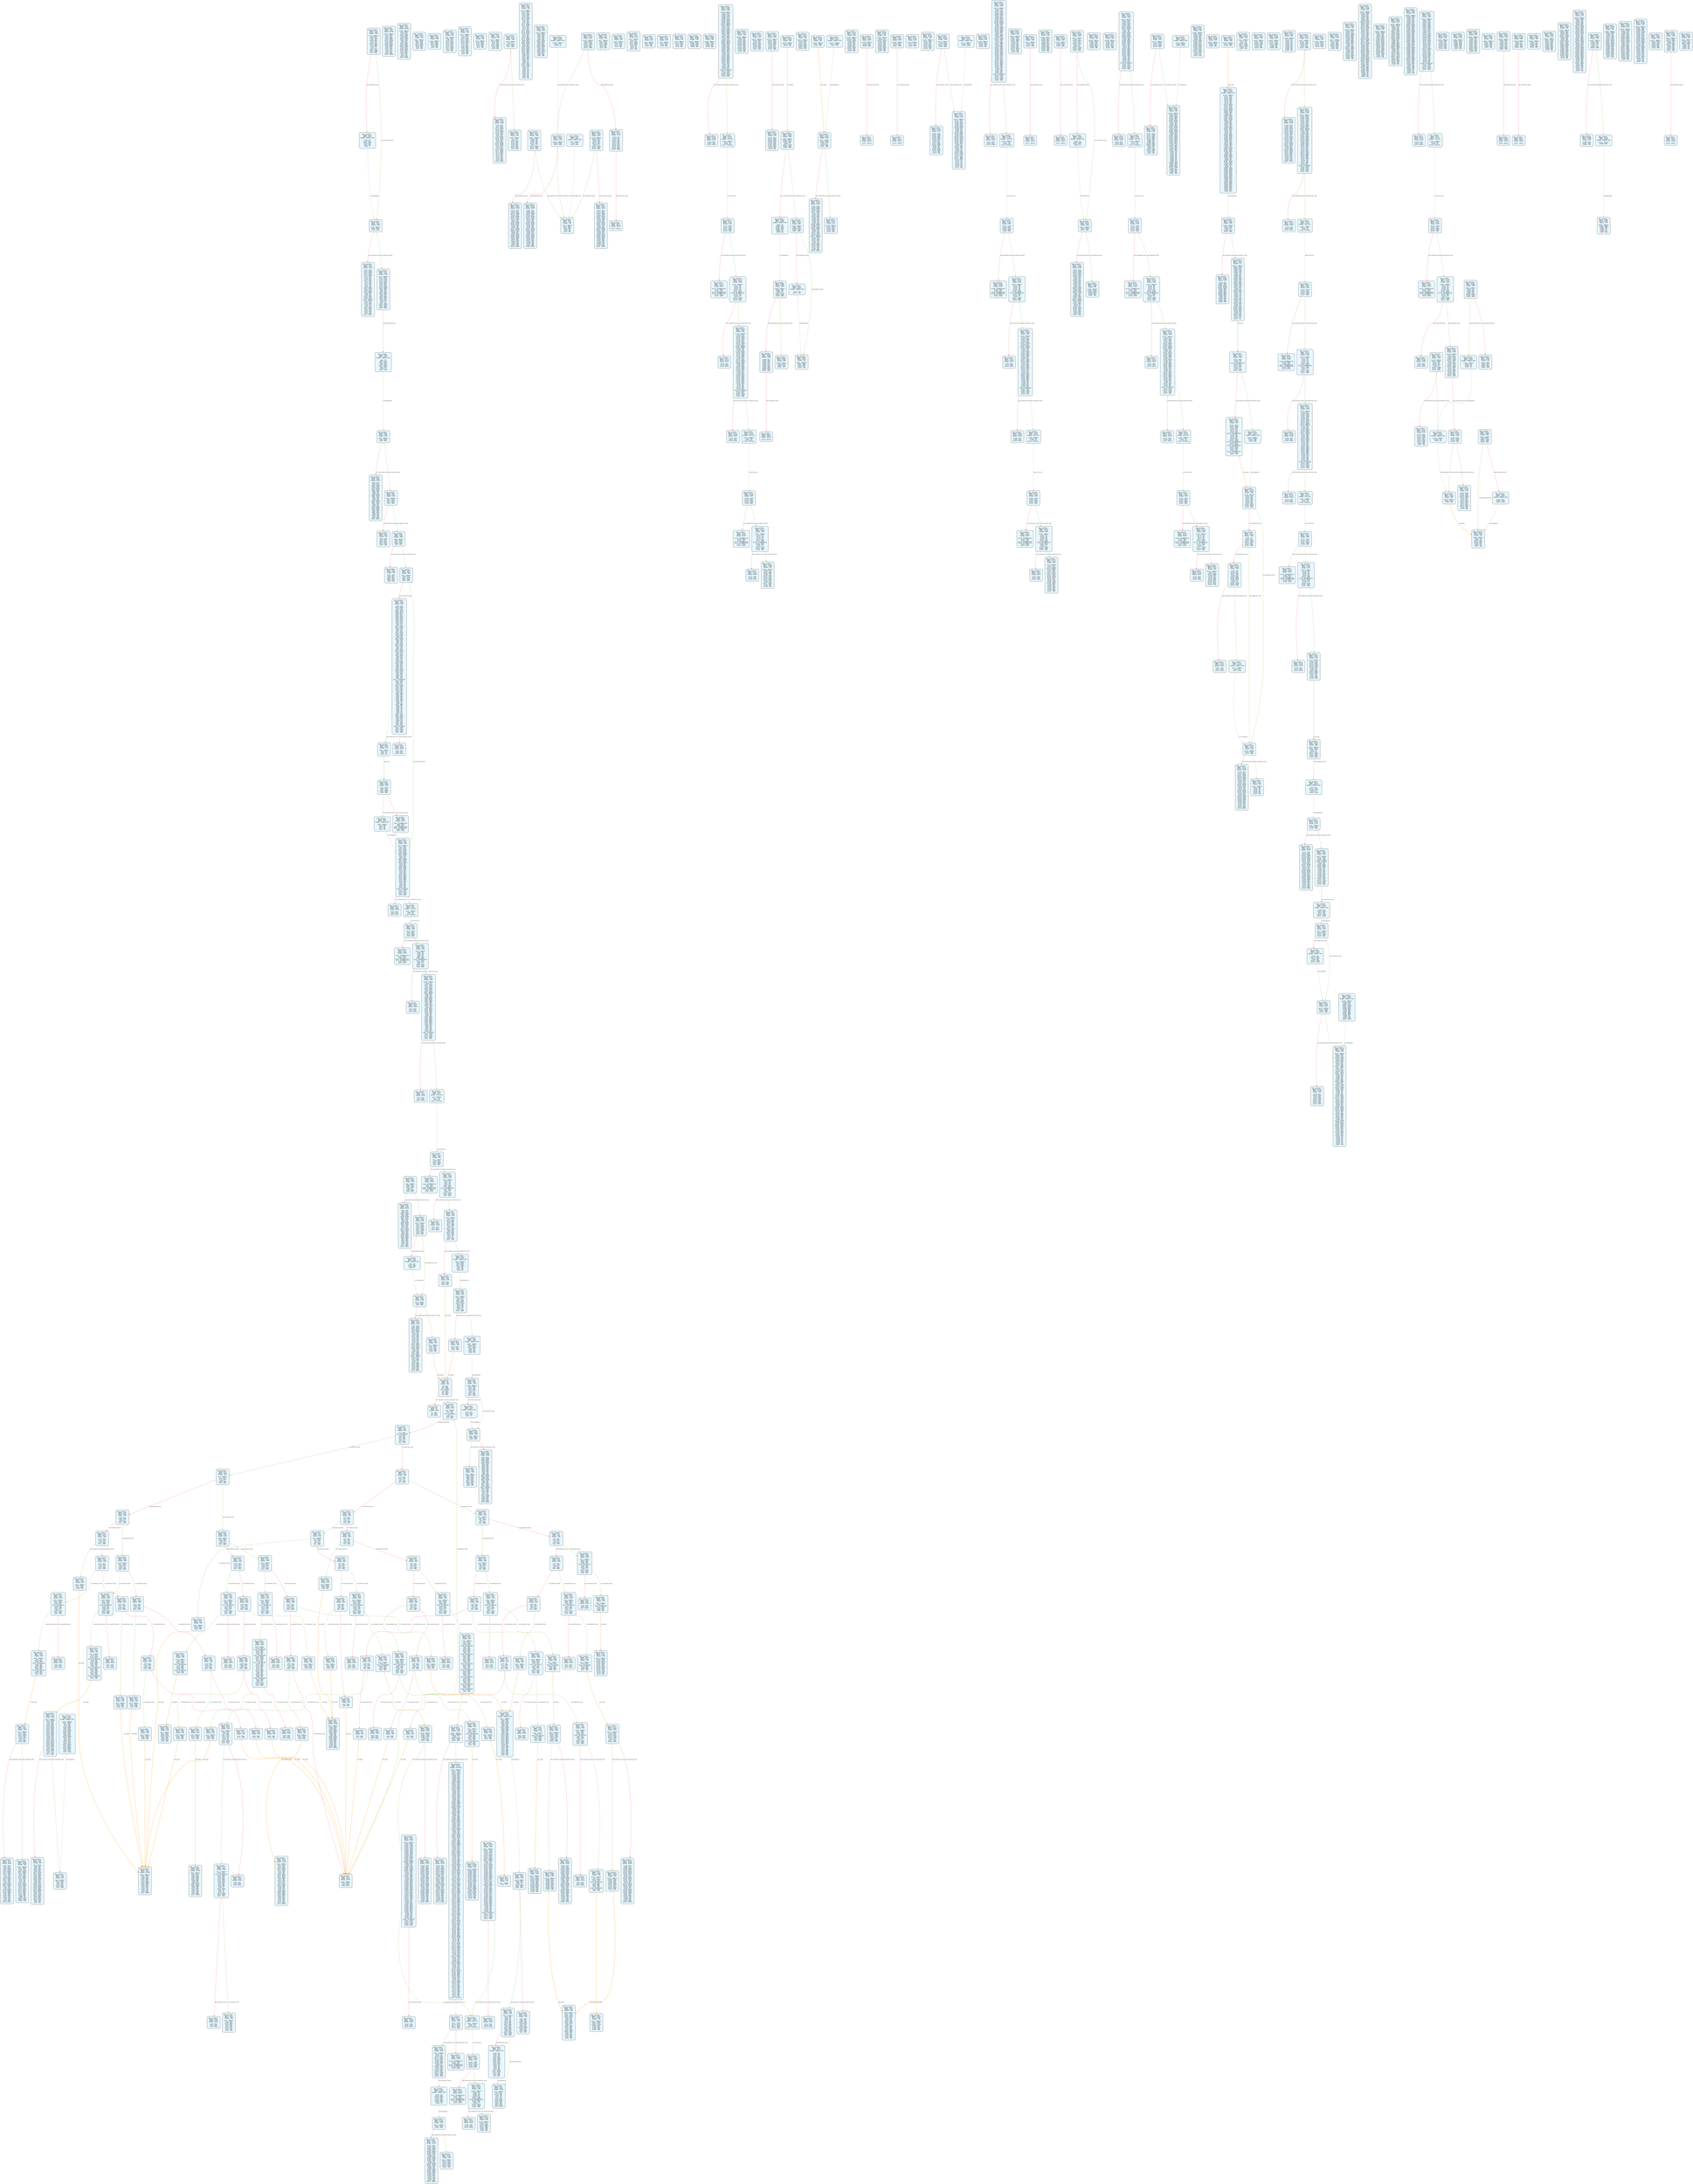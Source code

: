 digraph Static_Complete_CFG {
    rankdir=TB;
    node [shape=box, style="filled, rounded", fontname="Monospace", fontsize=9, margin=0.15];
    edge [fontname="Arial", fontsize=8, penwidth=1.2];
    "block_0" [label="合约: 0xa70d45...
起始PC: 0x0
终止PC: 0xb
终止指令: JUMPI
---------
0x0: PUSH1
0x2: PUSH1
0x4: MSTORE
0x5: CALLVALUE
0x6: DUP1
0x7: ISZERO
0x8: PUSH2
0xb: JUMPI", fillcolor="#e6f7ff"];
    "block_c" [label="合约: 0xa70d45...
起始PC: 0xc
终止PC: 0xf
终止指令: REVERT
---------
0xc: PUSH1
0xe: DUP1
0xf: REVERT", fillcolor="#e6f7ff"];
    "block_10" [label="合约: 0xa70d45...
起始PC: 0x10
终止PC: 0x19
终止指令: JUMPI
---------
0x10: JUMPDEST
0x11: POP
0x12: PUSH1
0x14: CALLDATASIZE
0x15: LT
0x16: PUSH2
0x19: JUMPI", fillcolor="#e6f7ff"];
    "block_1a" [label="合约: 0xa70d45...
起始PC: 0x1a
终止PC: 0x2a
终止指令: JUMPI
---------
0x1a: PUSH1
0x1c: CALLDATALOAD
0x1d: PUSH1
0x1f: SHR
0x20: DUP1
0x21: PUSH4
0x26: GT
0x27: PUSH2
0x2a: JUMPI", fillcolor="#e6f7ff"];
    "block_2b" [label="合约: 0xa70d45...
起始PC: 0x2b
终止PC: 0x35
终止指令: JUMPI
---------
0x2b: DUP1
0x2c: PUSH4
0x31: GT
0x32: PUSH2
0x35: JUMPI", fillcolor="#e6f7ff"];
    "block_36" [label="合约: 0xa70d45...
起始PC: 0x36
终止PC: 0x40
终止指令: JUMPI
---------
0x36: DUP1
0x37: PUSH4
0x3c: GT
0x3d: PUSH2
0x40: JUMPI", fillcolor="#e6f7ff"];
    "block_41" [label="合约: 0xa70d45...
起始PC: 0x41
终止PC: 0x4b
终止指令: JUMPI
---------
0x41: DUP1
0x42: PUSH4
0x47: EQ
0x48: PUSH2
0x4b: JUMPI", fillcolor="#e6f7ff"];
    "block_4c" [label="合约: 0xa70d45...
起始PC: 0x4c
终止PC: 0x56
终止指令: JUMPI
---------
0x4c: DUP1
0x4d: PUSH4
0x52: EQ
0x53: PUSH2
0x56: JUMPI", fillcolor="#e6f7ff"];
    "block_57" [label="合约: 0xa70d45...
起始PC: 0x57
终止PC: 0x61
终止指令: JUMPI
---------
0x57: DUP1
0x58: PUSH4
0x5d: EQ
0x5e: PUSH2
0x61: JUMPI", fillcolor="#e6f7ff"];
    "block_62" [label="合约: 0xa70d45...
起始PC: 0x62
终止PC: 0x6c
终止指令: JUMPI
---------
0x62: DUP1
0x63: PUSH4
0x68: EQ
0x69: PUSH2
0x6c: JUMPI", fillcolor="#e6f7ff"];
    "block_6d" [label="合约: 0xa70d45...
起始PC: 0x6d
终止PC: 0x70
终止指令: JUMP
---------
0x6d: PUSH2
0x70: JUMP", fillcolor="#e6f7ff"];
    "block_71" [label="合约: 0xa70d45...
起始PC: 0x71
终止PC: 0x7c
终止指令: JUMPI
---------
0x71: JUMPDEST
0x72: DUP1
0x73: PUSH4
0x78: EQ
0x79: PUSH2
0x7c: JUMPI", fillcolor="#e6f7ff"];
    "block_7d" [label="合约: 0xa70d45...
起始PC: 0x7d
终止PC: 0x87
终止指令: JUMPI
---------
0x7d: DUP1
0x7e: PUSH4
0x83: EQ
0x84: PUSH2
0x87: JUMPI", fillcolor="#e6f7ff"];
    "block_88" [label="合约: 0xa70d45...
起始PC: 0x88
终止PC: 0x92
终止指令: JUMPI
---------
0x88: DUP1
0x89: PUSH4
0x8e: EQ
0x8f: PUSH2
0x92: JUMPI", fillcolor="#e6f7ff"];
    "block_93" [label="合约: 0xa70d45...
起始PC: 0x93
终止PC: 0x96
终止指令: JUMP
---------
0x93: PUSH2
0x96: JUMP", fillcolor="#e6f7ff"];
    "block_97" [label="合约: 0xa70d45...
起始PC: 0x97
终止PC: 0xa2
终止指令: JUMPI
---------
0x97: JUMPDEST
0x98: DUP1
0x99: PUSH4
0x9e: GT
0x9f: PUSH2
0xa2: JUMPI", fillcolor="#e6f7ff"];
    "block_a3" [label="合约: 0xa70d45...
起始PC: 0xa3
终止PC: 0xad
终止指令: JUMPI
---------
0xa3: DUP1
0xa4: PUSH4
0xa9: EQ
0xaa: PUSH2
0xad: JUMPI", fillcolor="#e6f7ff"];
    "block_ae" [label="合约: 0xa70d45...
起始PC: 0xae
终止PC: 0xb8
终止指令: JUMPI
---------
0xae: DUP1
0xaf: PUSH4
0xb4: EQ
0xb5: PUSH2
0xb8: JUMPI", fillcolor="#e6f7ff"];
    "block_b9" [label="合约: 0xa70d45...
起始PC: 0xb9
终止PC: 0xc3
终止指令: JUMPI
---------
0xb9: DUP1
0xba: PUSH4
0xbf: EQ
0xc0: PUSH2
0xc3: JUMPI", fillcolor="#e6f7ff"];
    "block_c4" [label="合约: 0xa70d45...
起始PC: 0xc4
终止PC: 0xce
终止指令: JUMPI
---------
0xc4: DUP1
0xc5: PUSH4
0xca: EQ
0xcb: PUSH2
0xce: JUMPI", fillcolor="#e6f7ff"];
    "block_cf" [label="合约: 0xa70d45...
起始PC: 0xcf
终止PC: 0xd2
终止指令: JUMP
---------
0xcf: PUSH2
0xd2: JUMP", fillcolor="#e6f7ff"];
    "block_d3" [label="合约: 0xa70d45...
起始PC: 0xd3
终止PC: 0xde
终止指令: JUMPI
---------
0xd3: JUMPDEST
0xd4: DUP1
0xd5: PUSH4
0xda: EQ
0xdb: PUSH2
0xde: JUMPI", fillcolor="#e6f7ff"];
    "block_df" [label="合约: 0xa70d45...
起始PC: 0xdf
终止PC: 0xe9
终止指令: JUMPI
---------
0xdf: DUP1
0xe0: PUSH4
0xe5: EQ
0xe6: PUSH2
0xe9: JUMPI", fillcolor="#e6f7ff"];
    "block_ea" [label="合约: 0xa70d45...
起始PC: 0xea
终止PC: 0xf4
终止指令: JUMPI
---------
0xea: DUP1
0xeb: PUSH4
0xf0: EQ
0xf1: PUSH2
0xf4: JUMPI", fillcolor="#e6f7ff"];
    "block_f5" [label="合约: 0xa70d45...
起始PC: 0xf5
终止PC: 0xf8
终止指令: JUMP
---------
0xf5: PUSH2
0xf8: JUMP", fillcolor="#e6f7ff"];
    "block_f9" [label="合约: 0xa70d45...
起始PC: 0xf9
终止PC: 0x104
终止指令: JUMPI
---------
0xf9: JUMPDEST
0xfa: DUP1
0xfb: PUSH4
0x100: GT
0x101: PUSH2
0x104: JUMPI", fillcolor="#e6f7ff"];
    "block_105" [label="合约: 0xa70d45...
起始PC: 0x105
终止PC: 0x10f
终止指令: JUMPI
---------
0x105: DUP1
0x106: PUSH4
0x10b: GT
0x10c: PUSH2
0x10f: JUMPI", fillcolor="#e6f7ff"];
    "block_110" [label="合约: 0xa70d45...
起始PC: 0x110
终止PC: 0x11a
终止指令: JUMPI
---------
0x110: DUP1
0x111: PUSH4
0x116: EQ
0x117: PUSH2
0x11a: JUMPI", fillcolor="#e6f7ff"];
    "block_11b" [label="合约: 0xa70d45...
起始PC: 0x11b
终止PC: 0x125
终止指令: JUMPI
---------
0x11b: DUP1
0x11c: PUSH4
0x121: EQ
0x122: PUSH2
0x125: JUMPI", fillcolor="#e6f7ff"];
    "block_126" [label="合约: 0xa70d45...
起始PC: 0x126
终止PC: 0x130
终止指令: JUMPI
---------
0x126: DUP1
0x127: PUSH4
0x12c: EQ
0x12d: PUSH2
0x130: JUMPI", fillcolor="#e6f7ff"];
    "block_131" [label="合约: 0xa70d45...
起始PC: 0x131
终止PC: 0x13b
终止指令: JUMPI
---------
0x131: DUP1
0x132: PUSH4
0x137: EQ
0x138: PUSH2
0x13b: JUMPI", fillcolor="#e6f7ff"];
    "block_13c" [label="合约: 0xa70d45...
起始PC: 0x13c
终止PC: 0x13f
终止指令: JUMP
---------
0x13c: PUSH2
0x13f: JUMP", fillcolor="#e6f7ff"];
    "block_140" [label="合约: 0xa70d45...
起始PC: 0x140
终止PC: 0x14b
终止指令: JUMPI
---------
0x140: JUMPDEST
0x141: DUP1
0x142: PUSH4
0x147: EQ
0x148: PUSH2
0x14b: JUMPI", fillcolor="#e6f7ff"];
    "block_14c" [label="合约: 0xa70d45...
起始PC: 0x14c
终止PC: 0x156
终止指令: JUMPI
---------
0x14c: DUP1
0x14d: PUSH4
0x152: EQ
0x153: PUSH2
0x156: JUMPI", fillcolor="#e6f7ff"];
    "block_157" [label="合约: 0xa70d45...
起始PC: 0x157
终止PC: 0x161
终止指令: JUMPI
---------
0x157: DUP1
0x158: PUSH4
0x15d: EQ
0x15e: PUSH2
0x161: JUMPI", fillcolor="#e6f7ff"];
    "block_162" [label="合约: 0xa70d45...
起始PC: 0x162
终止PC: 0x165
终止指令: JUMP
---------
0x162: PUSH2
0x165: JUMP", fillcolor="#e6f7ff"];
    "block_166" [label="合约: 0xa70d45...
起始PC: 0x166
终止PC: 0x171
终止指令: JUMPI
---------
0x166: JUMPDEST
0x167: DUP1
0x168: PUSH4
0x16d: GT
0x16e: PUSH2
0x171: JUMPI", fillcolor="#e6f7ff"];
    "block_172" [label="合约: 0xa70d45...
起始PC: 0x172
终止PC: 0x17c
终止指令: JUMPI
---------
0x172: DUP1
0x173: PUSH4
0x178: EQ
0x179: PUSH2
0x17c: JUMPI", fillcolor="#e6f7ff"];
    "block_17d" [label="合约: 0xa70d45...
起始PC: 0x17d
终止PC: 0x187
终止指令: JUMPI
---------
0x17d: DUP1
0x17e: PUSH4
0x183: EQ
0x184: PUSH2
0x187: JUMPI", fillcolor="#e6f7ff"];
    "block_188" [label="合约: 0xa70d45...
起始PC: 0x188
终止PC: 0x192
终止指令: JUMPI
---------
0x188: DUP1
0x189: PUSH4
0x18e: EQ
0x18f: PUSH2
0x192: JUMPI", fillcolor="#e6f7ff"];
    "block_193" [label="合约: 0xa70d45...
起始PC: 0x193
终止PC: 0x196
终止指令: JUMP
---------
0x193: PUSH2
0x196: JUMP", fillcolor="#e6f7ff"];
    "block_197" [label="合约: 0xa70d45...
起始PC: 0x197
终止PC: 0x1a2
终止指令: JUMPI
---------
0x197: JUMPDEST
0x198: DUP1
0x199: PUSH4
0x19e: EQ
0x19f: PUSH2
0x1a2: JUMPI", fillcolor="#e6f7ff"];
    "block_1a3" [label="合约: 0xa70d45...
起始PC: 0x1a3
终止PC: 0x1ad
终止指令: JUMPI
---------
0x1a3: DUP1
0x1a4: PUSH4
0x1a9: EQ
0x1aa: PUSH2
0x1ad: JUMPI", fillcolor="#e6f7ff"];
    "block_1ae" [label="合约: 0xa70d45...
起始PC: 0x1ae
终止PC: 0x1b8
终止指令: JUMPI
---------
0x1ae: DUP1
0x1af: PUSH4
0x1b4: EQ
0x1b5: PUSH2
0x1b8: JUMPI", fillcolor="#e6f7ff"];
    "block_1b9" [label="合约: 0xa70d45...
起始PC: 0x1b9
终止PC: 0x1bd
终止指令: REVERT
---------
0x1b9: JUMPDEST
0x1ba: PUSH1
0x1bc: DUP1
0x1bd: REVERT", fillcolor="#e6f7ff"];
    "block_1be" [label="合约: 0xa70d45...
起始PC: 0x1be
终止PC: 0x1cf
终止指令: JUMPI
---------
0x1be: JUMPDEST
0x1bf: PUSH2
0x1c2: PUSH1
0x1c4: DUP1
0x1c5: CALLDATASIZE
0x1c6: SUB
0x1c7: PUSH1
0x1c9: DUP2
0x1ca: LT
0x1cb: ISZERO
0x1cc: PUSH2
0x1cf: JUMPI", fillcolor="#e6f7ff"];
    "block_1d0" [label="合约: 0xa70d45...
起始PC: 0x1d0
终止PC: 0x1d3
终止指令: REVERT
---------
0x1d0: PUSH1
0x1d2: DUP1
0x1d3: REVERT", fillcolor="#e6f7ff"];
    "block_1d4" [label="合约: 0xa70d45...
起始PC: 0x1d4
终止PC: 0x213
终止指令: JUMPI
---------
0x1d4: JUMPDEST
0x1d5: DUP2
0x1d6: CALLDATALOAD
0x1d7: SWAP2
0x1d8: PUSH1
0x1da: DUP2
0x1db: ADD
0x1dc: CALLDATALOAD
0x1dd: SWAP2
0x1de: PUSH20
0x1f3: PUSH1
0x1f5: DUP4
0x1f6: ADD
0x1f7: CALLDATALOAD
0x1f8: AND
0x1f9: SWAP2
0x1fa: SWAP1
0x1fb: DUP2
0x1fc: ADD
0x1fd: SWAP1
0x1fe: PUSH1
0x200: DUP2
0x201: ADD
0x202: PUSH1
0x204: DUP3
0x205: ADD
0x206: CALLDATALOAD
0x207: PUSH5
0x20d: DUP2
0x20e: GT
0x20f: ISZERO
0x210: PUSH2
0x213: JUMPI", fillcolor="#e6f7ff"];
    "block_214" [label="合约: 0xa70d45...
起始PC: 0x214
终止PC: 0x217
终止指令: REVERT
---------
0x214: PUSH1
0x216: DUP1
0x217: REVERT", fillcolor="#e6f7ff"];
    "block_218" [label="合约: 0xa70d45...
起始PC: 0x218
终止PC: 0x225
终止指令: JUMPI
---------
0x218: JUMPDEST
0x219: DUP3
0x21a: ADD
0x21b: DUP4
0x21c: PUSH1
0x21e: DUP3
0x21f: ADD
0x220: GT
0x221: ISZERO
0x222: PUSH2
0x225: JUMPI", fillcolor="#e6f7ff"];
    "block_226" [label="合约: 0xa70d45...
起始PC: 0x226
终止PC: 0x229
终止指令: REVERT
---------
0x226: PUSH1
0x228: DUP1
0x229: REVERT", fillcolor="#e6f7ff"];
    "block_22a" [label="合约: 0xa70d45...
起始PC: 0x22a
终止PC: 0x247
终止指令: JUMPI
---------
0x22a: JUMPDEST
0x22b: DUP1
0x22c: CALLDATALOAD
0x22d: SWAP1
0x22e: PUSH1
0x230: ADD
0x231: SWAP2
0x232: DUP5
0x233: PUSH1
0x235: DUP4
0x236: MUL
0x237: DUP5
0x238: ADD
0x239: GT
0x23a: PUSH5
0x240: DUP4
0x241: GT
0x242: OR
0x243: ISZERO
0x244: PUSH2
0x247: JUMPI", fillcolor="#e6f7ff"];
    "block_248" [label="合约: 0xa70d45...
起始PC: 0x248
终止PC: 0x24b
终止指令: REVERT
---------
0x248: PUSH1
0x24a: DUP1
0x24b: REVERT", fillcolor="#e6f7ff"];
    "block_24c" [label="合约: 0xa70d45...
起始PC: 0x24c
终止PC: 0x256
终止指令: JUMP
---------
0x24c: JUMPDEST
0x24d: POP
0x24e: SWAP1
0x24f: SWAP3
0x250: POP
0x251: SWAP1
0x252: POP
0x253: PUSH2
0x256: JUMP", fillcolor="#e6f7ff"];
    "block_257" [label="合约: 0xa70d45...
起始PC: 0x257
终止PC: 0x258
终止指令: STOP
---------
0x257: JUMPDEST
0x258: STOP", fillcolor="#e6f7ff"];
    "block_259" [label="合约: 0xa70d45...
起始PC: 0x259
终止PC: 0x260
终止指令: JUMP
---------
0x259: JUMPDEST
0x25a: PUSH2
0x25d: PUSH2
0x260: JUMP", fillcolor="#e6f7ff"];
    "block_261" [label="合约: 0xa70d45...
起始PC: 0x261
终止PC: 0x281
终止指令: JUMPDEST_PREV
---------
0x261: JUMPDEST
0x262: PUSH1
0x264: DUP1
0x265: MLOAD
0x266: PUSH1
0x268: DUP1
0x269: DUP3
0x26a: MSTORE
0x26b: DUP4
0x26c: MLOAD
0x26d: DUP2
0x26e: DUP4
0x26f: ADD
0x270: MSTORE
0x271: DUP4
0x272: MLOAD
0x273: SWAP2
0x274: SWAP3
0x275: DUP4
0x276: SWAP3
0x277: SWAP1
0x278: DUP4
0x279: ADD
0x27a: SWAP2
0x27b: DUP6
0x27c: ADD
0x27d: SWAP1
0x27e: DUP1
0x27f: DUP4
0x280: DUP4
0x281: PUSH1", fillcolor="#e6f7ff"];
    "block_283" [label="合约: 0xa70d45...
起始PC: 0x283
终止PC: 0x28b
终止指令: JUMPI
---------
0x283: JUMPDEST
0x284: DUP4
0x285: DUP2
0x286: LT
0x287: ISZERO
0x288: PUSH2
0x28b: JUMPI", fillcolor="#e6f7ff"];
    "block_28c" [label="合约: 0xa70d45...
起始PC: 0x28c
终止PC: 0x29a
终止指令: JUMP
---------
0x28c: DUP2
0x28d: DUP2
0x28e: ADD
0x28f: MLOAD
0x290: DUP4
0x291: DUP3
0x292: ADD
0x293: MSTORE
0x294: PUSH1
0x296: ADD
0x297: PUSH2
0x29a: JUMP", fillcolor="#e6f7ff"];
    "block_29b" [label="合约: 0xa70d45...
起始PC: 0x29b
终止PC: 0x2ae
终止指令: JUMPI
---------
0x29b: JUMPDEST
0x29c: POP
0x29d: POP
0x29e: POP
0x29f: POP
0x2a0: SWAP1
0x2a1: POP
0x2a2: SWAP1
0x2a3: DUP2
0x2a4: ADD
0x2a5: SWAP1
0x2a6: PUSH1
0x2a8: AND
0x2a9: DUP1
0x2aa: ISZERO
0x2ab: PUSH2
0x2ae: JUMPI", fillcolor="#e6f7ff"];
    "block_2af" [label="合约: 0xa70d45...
起始PC: 0x2af
终止PC: 0x2c7
终止指令: JUMPDEST_PREV
---------
0x2af: DUP1
0x2b0: DUP3
0x2b1: SUB
0x2b2: DUP1
0x2b3: MLOAD
0x2b4: PUSH1
0x2b6: DUP4
0x2b7: PUSH1
0x2b9: SUB
0x2ba: PUSH2
0x2bd: EXP
0x2be: SUB
0x2bf: NOT
0x2c0: AND
0x2c1: DUP2
0x2c2: MSTORE
0x2c3: PUSH1
0x2c5: ADD
0x2c6: SWAP2
0x2c7: POP", fillcolor="#e6f7ff"];
    "block_2c8" [label="合约: 0xa70d45...
起始PC: 0x2c8
终止PC: 0x2d5
终止指令: RETURN
---------
0x2c8: JUMPDEST
0x2c9: POP
0x2ca: SWAP3
0x2cb: POP
0x2cc: POP
0x2cd: POP
0x2ce: PUSH1
0x2d0: MLOAD
0x2d1: DUP1
0x2d2: SWAP2
0x2d3: SUB
0x2d4: SWAP1
0x2d5: RETURN", fillcolor="#e6f7ff"];
    "block_2d6" [label="合约: 0xa70d45...
起始PC: 0x2d6
终止PC: 0x2dd
终止指令: JUMP
---------
0x2d6: JUMPDEST
0x2d7: PUSH2
0x2da: PUSH2
0x2dd: JUMP", fillcolor="#e6f7ff"];
    "block_2de" [label="合约: 0xa70d45...
起始PC: 0x2de
终止PC: 0x314
终止指令: RETURN
---------
0x2de: JUMPDEST
0x2df: PUSH1
0x2e1: DUP1
0x2e2: MLOAD
0x2e3: PUSH14
0x2f2: SWAP5
0x2f3: DUP6
0x2f4: AND
0x2f5: DUP2
0x2f6: MSTORE
0x2f7: SWAP3
0x2f8: SWAP1
0x2f9: SWAP4
0x2fa: AND
0x2fb: PUSH1
0x2fd: DUP4
0x2fe: ADD
0x2ff: MSTORE
0x300: PUSH4
0x305: AND
0x306: DUP2
0x307: DUP4
0x308: ADD
0x309: MSTORE
0x30a: SWAP1
0x30b: MLOAD
0x30c: SWAP1
0x30d: DUP2
0x30e: SWAP1
0x30f: SUB
0x310: PUSH1
0x312: ADD
0x313: SWAP1
0x314: RETURN", fillcolor="#e6f7ff"];
    "block_315" [label="合约: 0xa70d45...
起始PC: 0x315
终止PC: 0x326
终止指令: JUMPI
---------
0x315: JUMPDEST
0x316: PUSH2
0x319: PUSH1
0x31b: DUP1
0x31c: CALLDATASIZE
0x31d: SUB
0x31e: PUSH1
0x320: DUP2
0x321: LT
0x322: ISZERO
0x323: PUSH2
0x326: JUMPI", fillcolor="#e6f7ff"];
    "block_327" [label="合约: 0xa70d45...
起始PC: 0x327
终止PC: 0x32a
终止指令: REVERT
---------
0x327: PUSH1
0x329: DUP1
0x32a: REVERT", fillcolor="#e6f7ff"];
    "block_32b" [label="合约: 0xa70d45...
起始PC: 0x32b
终止PC: 0x34d
终止指令: JUMP
---------
0x32b: JUMPDEST
0x32c: POP
0x32d: PUSH20
0x342: DUP2
0x343: CALLDATALOAD
0x344: AND
0x345: SWAP1
0x346: PUSH1
0x348: ADD
0x349: CALLDATALOAD
0x34a: PUSH2
0x34d: JUMP", fillcolor="#e6f7ff"];
    "block_34e" [label="合约: 0xa70d45...
起始PC: 0x34e
终止PC: 0x361
终止指令: RETURN
---------
0x34e: JUMPDEST
0x34f: PUSH1
0x351: DUP1
0x352: MLOAD
0x353: SWAP2
0x354: ISZERO
0x355: ISZERO
0x356: DUP3
0x357: MSTORE
0x358: MLOAD
0x359: SWAP1
0x35a: DUP2
0x35b: SWAP1
0x35c: SUB
0x35d: PUSH1
0x35f: ADD
0x360: SWAP1
0x361: RETURN", fillcolor="#e6f7ff"];
    "block_362" [label="合约: 0xa70d45...
起始PC: 0x362
终止PC: 0x369
终止指令: JUMP
---------
0x362: JUMPDEST
0x363: PUSH2
0x366: PUSH2
0x369: JUMP", fillcolor="#e6f7ff"];
    "block_36a" [label="合约: 0xa70d45...
起始PC: 0x36a
终止PC: 0x392
终止指令: RETURN
---------
0x36a: JUMPDEST
0x36b: PUSH1
0x36d: DUP1
0x36e: MLOAD
0x36f: PUSH20
0x384: SWAP1
0x385: SWAP3
0x386: AND
0x387: DUP3
0x388: MSTORE
0x389: MLOAD
0x38a: SWAP1
0x38b: DUP2
0x38c: SWAP1
0x38d: SUB
0x38e: PUSH1
0x390: ADD
0x391: SWAP1
0x392: RETURN", fillcolor="#e6f7ff"];
    "block_393" [label="合约: 0xa70d45...
起始PC: 0x393
终止PC: 0x39a
终止指令: JUMP
---------
0x393: JUMPDEST
0x394: PUSH2
0x397: PUSH2
0x39a: JUMP", fillcolor="#e6f7ff"];
    "block_39b" [label="合约: 0xa70d45...
起始PC: 0x39b
终止PC: 0x3ac
终止指令: RETURN
---------
0x39b: JUMPDEST
0x39c: PUSH1
0x39e: DUP1
0x39f: MLOAD
0x3a0: SWAP2
0x3a1: DUP3
0x3a2: MSTORE
0x3a3: MLOAD
0x3a4: SWAP1
0x3a5: DUP2
0x3a6: SWAP1
0x3a7: SUB
0x3a8: PUSH1
0x3aa: ADD
0x3ab: SWAP1
0x3ac: RETURN", fillcolor="#e6f7ff"];
    "block_3ad" [label="合约: 0xa70d45...
起始PC: 0x3ad
终止PC: 0x3be
终止指令: JUMPI
---------
0x3ad: JUMPDEST
0x3ae: PUSH2
0x3b1: PUSH1
0x3b3: DUP1
0x3b4: CALLDATASIZE
0x3b5: SUB
0x3b6: PUSH1
0x3b8: DUP2
0x3b9: LT
0x3ba: ISZERO
0x3bb: PUSH2
0x3be: JUMPI", fillcolor="#e6f7ff"];
    "block_3bf" [label="合约: 0xa70d45...
起始PC: 0x3bf
终止PC: 0x3c2
终止指令: REVERT
---------
0x3bf: PUSH1
0x3c1: DUP1
0x3c2: REVERT", fillcolor="#e6f7ff"];
    "block_3c3" [label="合约: 0xa70d45...
起始PC: 0x3c3
终止PC: 0x3ef
终止指令: JUMP
---------
0x3c3: JUMPDEST
0x3c4: POP
0x3c5: PUSH20
0x3da: DUP2
0x3db: CALLDATALOAD
0x3dc: DUP2
0x3dd: AND
0x3de: SWAP2
0x3df: PUSH1
0x3e1: DUP2
0x3e2: ADD
0x3e3: CALLDATALOAD
0x3e4: SWAP1
0x3e5: SWAP2
0x3e6: AND
0x3e7: SWAP1
0x3e8: PUSH1
0x3ea: ADD
0x3eb: CALLDATALOAD
0x3ec: PUSH2
0x3ef: JUMP", fillcolor="#e6f7ff"];
    "block_3f0" [label="合约: 0xa70d45...
起始PC: 0x3f0
终止PC: 0x3f7
终止指令: JUMP
---------
0x3f0: JUMPDEST
0x3f1: PUSH2
0x3f4: PUSH2
0x3f7: JUMP", fillcolor="#e6f7ff"];
    "block_3f8" [label="合约: 0xa70d45...
起始PC: 0x3f8
终止PC: 0x3ff
终止指令: JUMP
---------
0x3f8: JUMPDEST
0x3f9: PUSH2
0x3fc: PUSH2
0x3ff: JUMP", fillcolor="#e6f7ff"];
    "block_400" [label="合约: 0xa70d45...
起始PC: 0x400
终止PC: 0x415
终止指令: RETURN
---------
0x400: JUMPDEST
0x401: PUSH1
0x403: DUP1
0x404: MLOAD
0x405: PUSH1
0x407: SWAP1
0x408: SWAP3
0x409: AND
0x40a: DUP3
0x40b: MSTORE
0x40c: MLOAD
0x40d: SWAP1
0x40e: DUP2
0x40f: SWAP1
0x410: SUB
0x411: PUSH1
0x413: ADD
0x414: SWAP1
0x415: RETURN", fillcolor="#e6f7ff"];
    "block_416" [label="合约: 0xa70d45...
起始PC: 0x416
终止PC: 0x41d
终止指令: JUMP
---------
0x416: JUMPDEST
0x417: PUSH2
0x41a: PUSH2
0x41d: JUMP", fillcolor="#e6f7ff"];
    "block_41e" [label="合约: 0xa70d45...
起始PC: 0x41e
终止PC: 0x42f
终止指令: JUMPI
---------
0x41e: JUMPDEST
0x41f: PUSH2
0x422: PUSH1
0x424: DUP1
0x425: CALLDATASIZE
0x426: SUB
0x427: PUSH1
0x429: DUP2
0x42a: LT
0x42b: ISZERO
0x42c: PUSH2
0x42f: JUMPI", fillcolor="#e6f7ff"];
    "block_430" [label="合约: 0xa70d45...
起始PC: 0x430
终止PC: 0x433
终止指令: REVERT
---------
0x430: PUSH1
0x432: DUP1
0x433: REVERT", fillcolor="#e6f7ff"];
    "block_434" [label="合约: 0xa70d45...
起始PC: 0x434
终止PC: 0x458
终止指令: JUMP
---------
0x434: JUMPDEST
0x435: POP
0x436: PUSH20
0x44b: DUP2
0x44c: CALLDATALOAD
0x44d: DUP2
0x44e: AND
0x44f: SWAP2
0x450: PUSH1
0x452: ADD
0x453: CALLDATALOAD
0x454: AND
0x455: PUSH2
0x458: JUMP", fillcolor="#e6f7ff"];
    "block_459" [label="合约: 0xa70d45...
起始PC: 0x459
终止PC: 0x460
终止指令: JUMP
---------
0x459: JUMPDEST
0x45a: PUSH2
0x45d: PUSH2
0x460: JUMP", fillcolor="#e6f7ff"];
    "block_461" [label="合约: 0xa70d45...
起始PC: 0x461
终止PC: 0x468
终止指令: JUMP
---------
0x461: JUMPDEST
0x462: PUSH2
0x465: PUSH2
0x468: JUMP", fillcolor="#e6f7ff"];
    "block_469" [label="合约: 0xa70d45...
起始PC: 0x469
终止PC: 0x47a
终止指令: JUMPI
---------
0x469: JUMPDEST
0x46a: PUSH2
0x46d: PUSH1
0x46f: DUP1
0x470: CALLDATASIZE
0x471: SUB
0x472: PUSH1
0x474: DUP2
0x475: LT
0x476: ISZERO
0x477: PUSH2
0x47a: JUMPI", fillcolor="#e6f7ff"];
    "block_47b" [label="合约: 0xa70d45...
起始PC: 0x47b
终止PC: 0x47e
终止指令: REVERT
---------
0x47b: PUSH1
0x47d: DUP1
0x47e: REVERT", fillcolor="#e6f7ff"];
    "block_47f" [label="合约: 0xa70d45...
起始PC: 0x47f
终止PC: 0x49b
终止指令: JUMP
---------
0x47f: JUMPDEST
0x480: POP
0x481: CALLDATALOAD
0x482: PUSH20
0x497: AND
0x498: PUSH2
0x49b: JUMP", fillcolor="#e6f7ff"];
    "block_49c" [label="合约: 0xa70d45...
起始PC: 0x49c
终止PC: 0x4ad
终止指令: JUMPI
---------
0x49c: JUMPDEST
0x49d: PUSH2
0x4a0: PUSH1
0x4a2: DUP1
0x4a3: CALLDATASIZE
0x4a4: SUB
0x4a5: PUSH1
0x4a7: DUP2
0x4a8: LT
0x4a9: ISZERO
0x4aa: PUSH2
0x4ad: JUMPI", fillcolor="#e6f7ff"];
    "block_4ae" [label="合约: 0xa70d45...
起始PC: 0x4ae
终止PC: 0x4b1
终止指令: REVERT
---------
0x4ae: PUSH1
0x4b0: DUP1
0x4b1: REVERT", fillcolor="#e6f7ff"];
    "block_4b2" [label="合约: 0xa70d45...
起始PC: 0x4b2
终止PC: 0x4ce
终止指令: JUMP
---------
0x4b2: JUMPDEST
0x4b3: POP
0x4b4: CALLDATALOAD
0x4b5: PUSH20
0x4ca: AND
0x4cb: PUSH2
0x4ce: JUMP", fillcolor="#e6f7ff"];
    "block_4cf" [label="合约: 0xa70d45...
起始PC: 0x4cf
终止PC: 0x4d6
终止指令: JUMP
---------
0x4cf: JUMPDEST
0x4d0: PUSH2
0x4d3: PUSH2
0x4d6: JUMP", fillcolor="#e6f7ff"];
    "block_4d7" [label="合约: 0xa70d45...
起始PC: 0x4d7
终止PC: 0x4e8
终止指令: JUMPI
---------
0x4d7: JUMPDEST
0x4d8: PUSH2
0x4db: PUSH1
0x4dd: DUP1
0x4de: CALLDATASIZE
0x4df: SUB
0x4e0: PUSH1
0x4e2: DUP2
0x4e3: LT
0x4e4: ISZERO
0x4e5: PUSH2
0x4e8: JUMPI", fillcolor="#e6f7ff"];
    "block_4e9" [label="合约: 0xa70d45...
起始PC: 0x4e9
终止PC: 0x4ec
终止指令: REVERT
---------
0x4e9: PUSH1
0x4eb: DUP1
0x4ec: REVERT", fillcolor="#e6f7ff"];
    "block_4ed" [label="合约: 0xa70d45...
起始PC: 0x4ed
终止PC: 0x509
终止指令: JUMP
---------
0x4ed: JUMPDEST
0x4ee: POP
0x4ef: CALLDATALOAD
0x4f0: PUSH20
0x505: AND
0x506: PUSH2
0x509: JUMP", fillcolor="#e6f7ff"];
    "block_50a" [label="合约: 0xa70d45...
起始PC: 0x50a
终止PC: 0x51b
终止指令: JUMPI
---------
0x50a: JUMPDEST
0x50b: PUSH2
0x50e: PUSH1
0x510: DUP1
0x511: CALLDATASIZE
0x512: SUB
0x513: PUSH1
0x515: DUP2
0x516: LT
0x517: ISZERO
0x518: PUSH2
0x51b: JUMPI", fillcolor="#e6f7ff"];
    "block_51c" [label="合约: 0xa70d45...
起始PC: 0x51c
终止PC: 0x51f
终止指令: REVERT
---------
0x51c: PUSH1
0x51e: DUP1
0x51f: REVERT", fillcolor="#e6f7ff"];
    "block_520" [label="合约: 0xa70d45...
起始PC: 0x520
终止PC: 0x53c
终止指令: JUMP
---------
0x520: JUMPDEST
0x521: POP
0x522: CALLDATALOAD
0x523: PUSH20
0x538: AND
0x539: PUSH2
0x53c: JUMP", fillcolor="#e6f7ff"];
    "block_53d" [label="合约: 0xa70d45...
起始PC: 0x53d
终止PC: 0x555
终止指令: RETURN
---------
0x53d: JUMPDEST
0x53e: PUSH1
0x540: DUP1
0x541: MLOAD
0x542: SWAP3
0x543: DUP4
0x544: MSTORE
0x545: PUSH1
0x547: DUP4
0x548: ADD
0x549: SWAP2
0x54a: SWAP1
0x54b: SWAP2
0x54c: MSTORE
0x54d: DUP1
0x54e: MLOAD
0x54f: SWAP2
0x550: DUP3
0x551: SWAP1
0x552: SUB
0x553: ADD
0x554: SWAP1
0x555: RETURN", fillcolor="#e6f7ff"];
    "block_556" [label="合约: 0xa70d45...
起始PC: 0x556
终止PC: 0x55d
终止指令: JUMP
---------
0x556: JUMPDEST
0x557: PUSH2
0x55a: PUSH2
0x55d: JUMP", fillcolor="#e6f7ff"];
    "block_55e" [label="合约: 0xa70d45...
起始PC: 0x55e
终止PC: 0x56f
终止指令: JUMPI
---------
0x55e: JUMPDEST
0x55f: PUSH2
0x562: PUSH1
0x564: DUP1
0x565: CALLDATASIZE
0x566: SUB
0x567: PUSH1
0x569: DUP2
0x56a: LT
0x56b: ISZERO
0x56c: PUSH2
0x56f: JUMPI", fillcolor="#e6f7ff"];
    "block_570" [label="合约: 0xa70d45...
起始PC: 0x570
终止PC: 0x573
终止指令: REVERT
---------
0x570: PUSH1
0x572: DUP1
0x573: REVERT", fillcolor="#e6f7ff"];
    "block_574" [label="合约: 0xa70d45...
起始PC: 0x574
终止PC: 0x596
终止指令: JUMP
---------
0x574: JUMPDEST
0x575: POP
0x576: PUSH20
0x58b: DUP2
0x58c: CALLDATALOAD
0x58d: AND
0x58e: SWAP1
0x58f: PUSH1
0x591: ADD
0x592: CALLDATALOAD
0x593: PUSH2
0x596: JUMP", fillcolor="#e6f7ff"];
    "block_597" [label="合约: 0xa70d45...
起始PC: 0x597
终止PC: 0x59e
终止指令: JUMP
---------
0x597: JUMPDEST
0x598: PUSH2
0x59b: PUSH2
0x59e: JUMP", fillcolor="#e6f7ff"];
    "block_59f" [label="合约: 0xa70d45...
起始PC: 0x59f
终止PC: 0x5b0
终止指令: JUMPI
---------
0x59f: JUMPDEST
0x5a0: PUSH2
0x5a3: PUSH1
0x5a5: DUP1
0x5a6: CALLDATASIZE
0x5a7: SUB
0x5a8: PUSH1
0x5aa: DUP2
0x5ab: LT
0x5ac: ISZERO
0x5ad: PUSH2
0x5b0: JUMPI", fillcolor="#e6f7ff"];
    "block_5b1" [label="合约: 0xa70d45...
起始PC: 0x5b1
终止PC: 0x5b4
终止指令: REVERT
---------
0x5b1: PUSH1
0x5b3: DUP1
0x5b4: REVERT", fillcolor="#e6f7ff"];
    "block_5b5" [label="合约: 0xa70d45...
起始PC: 0x5b5
终止PC: 0x5d1
终止指令: JUMP
---------
0x5b5: JUMPDEST
0x5b6: POP
0x5b7: CALLDATALOAD
0x5b8: PUSH20
0x5cd: AND
0x5ce: PUSH2
0x5d1: JUMP", fillcolor="#e6f7ff"];
    "block_5d2" [label="合约: 0xa70d45...
起始PC: 0x5d2
终止PC: 0x5d9
终止指令: JUMP
---------
0x5d2: JUMPDEST
0x5d3: PUSH2
0x5d6: PUSH2
0x5d9: JUMP", fillcolor="#e6f7ff"];
    "block_5da" [label="合约: 0xa70d45...
起始PC: 0x5da
终止PC: 0x5e1
终止指令: JUMP
---------
0x5da: JUMPDEST
0x5db: PUSH2
0x5de: PUSH2
0x5e1: JUMP", fillcolor="#e6f7ff"];
    "block_5e2" [label="合约: 0xa70d45...
起始PC: 0x5e2
终止PC: 0x5f3
终止指令: JUMPI
---------
0x5e2: JUMPDEST
0x5e3: PUSH2
0x5e6: PUSH1
0x5e8: DUP1
0x5e9: CALLDATASIZE
0x5ea: SUB
0x5eb: PUSH1
0x5ed: DUP2
0x5ee: LT
0x5ef: ISZERO
0x5f0: PUSH2
0x5f3: JUMPI", fillcolor="#e6f7ff"];
    "block_5f4" [label="合约: 0xa70d45...
起始PC: 0x5f4
终止PC: 0x5f7
终止指令: REVERT
---------
0x5f4: PUSH1
0x5f6: DUP1
0x5f7: REVERT", fillcolor="#e6f7ff"];
    "block_5f8" [label="合约: 0xa70d45...
起始PC: 0x5f8
终止PC: 0x63f
终止指令: JUMP
---------
0x5f8: JUMPDEST
0x5f9: POP
0x5fa: PUSH20
0x60f: DUP2
0x610: CALLDATALOAD
0x611: DUP2
0x612: AND
0x613: SWAP2
0x614: PUSH1
0x616: DUP2
0x617: ADD
0x618: CALLDATALOAD
0x619: SWAP1
0x61a: SWAP2
0x61b: AND
0x61c: SWAP1
0x61d: PUSH1
0x61f: DUP2
0x620: ADD
0x621: CALLDATALOAD
0x622: SWAP1
0x623: PUSH1
0x625: DUP2
0x626: ADD
0x627: CALLDATALOAD
0x628: SWAP1
0x629: PUSH1
0x62b: PUSH1
0x62d: DUP3
0x62e: ADD
0x62f: CALLDATALOAD
0x630: AND
0x631: SWAP1
0x632: PUSH1
0x634: DUP2
0x635: ADD
0x636: CALLDATALOAD
0x637: SWAP1
0x638: PUSH1
0x63a: ADD
0x63b: CALLDATALOAD
0x63c: PUSH2
0x63f: JUMP", fillcolor="#e6f7ff"];
    "block_640" [label="合约: 0xa70d45...
起始PC: 0x640
终止PC: 0x651
终止指令: JUMPI
---------
0x640: JUMPDEST
0x641: PUSH2
0x644: PUSH1
0x646: DUP1
0x647: CALLDATASIZE
0x648: SUB
0x649: PUSH1
0x64b: DUP2
0x64c: LT
0x64d: ISZERO
0x64e: PUSH2
0x651: JUMPI", fillcolor="#e6f7ff"];
    "block_652" [label="合约: 0xa70d45...
起始PC: 0x652
终止PC: 0x655
终止指令: REVERT
---------
0x652: PUSH1
0x654: DUP1
0x655: REVERT", fillcolor="#e6f7ff"];
    "block_656" [label="合约: 0xa70d45...
起始PC: 0x656
终止PC: 0x67a
终止指令: JUMP
---------
0x656: JUMPDEST
0x657: POP
0x658: PUSH20
0x66d: DUP2
0x66e: CALLDATALOAD
0x66f: DUP2
0x670: AND
0x671: SWAP2
0x672: PUSH1
0x674: ADD
0x675: CALLDATALOAD
0x676: AND
0x677: PUSH2
0x67a: JUMP", fillcolor="#e6f7ff"];
    "block_67b" [label="合约: 0xa70d45...
起始PC: 0x67b
终止PC: 0x682
终止指令: JUMP
---------
0x67b: JUMPDEST
0x67c: PUSH2
0x67f: PUSH2
0x682: JUMP", fillcolor="#e6f7ff"];
    "block_683" [label="合约: 0xa70d45...
起始PC: 0x683
终止PC: 0x68d
终止指令: JUMPI
---------
0x683: JUMPDEST
0x684: PUSH1
0x686: SLOAD
0x687: PUSH1
0x689: EQ
0x68a: PUSH2
0x68d: JUMPI", fillcolor="#e6f7ff"];
    "block_68e" [label="合约: 0xa70d45...
起始PC: 0x68e
终止PC: 0x6f3
终止指令: REVERT
---------
0x68e: PUSH1
0x690: DUP1
0x691: MLOAD
0x692: PUSH32
0x6b3: DUP2
0x6b4: MSTORE
0x6b5: PUSH1
0x6b7: PUSH1
0x6b9: DUP3
0x6ba: ADD
0x6bb: MSTORE
0x6bc: PUSH1
0x6be: PUSH1
0x6c0: DUP3
0x6c1: ADD
0x6c2: MSTORE
0x6c3: PUSH32
0x6e4: PUSH1
0x6e6: DUP3
0x6e7: ADD
0x6e8: MSTORE
0x6e9: SWAP1
0x6ea: MLOAD
0x6eb: SWAP1
0x6ec: DUP2
0x6ed: SWAP1
0x6ee: SUB
0x6ef: PUSH1
0x6f1: ADD
0x6f2: SWAP1
0x6f3: REVERT", fillcolor="#e6f7ff"];
    "block_6f4" [label="合约: 0xa70d45...
起始PC: 0x6f4
终止PC: 0x701
终止指令: JUMPI
---------
0x6f4: JUMPDEST
0x6f5: PUSH1
0x6f7: PUSH1
0x6f9: SSTORE
0x6fa: DUP5
0x6fb: ISZERO
0x6fc: ISZERO
0x6fd: DUP1
0x6fe: PUSH2
0x701: JUMPI", fillcolor="#e6f7ff"];
    "block_702" [label="合约: 0xa70d45...
起始PC: 0x702
终止PC: 0x706
终止指令: JUMPDEST_PREV
---------
0x702: POP
0x703: PUSH1
0x705: DUP5
0x706: GT", fillcolor="#e6f7ff"];
    "block_707" [label="合约: 0xa70d45...
起始PC: 0x707
终止PC: 0x70b
终止指令: JUMPI
---------
0x707: JUMPDEST
0x708: PUSH2
0x70b: JUMPI", fillcolor="#e6f7ff"];
    "block_70c" [label="合约: 0xa70d45...
起始PC: 0x70c
终止PC: 0x75b
终止指令: REVERT
---------
0x70c: PUSH1
0x70e: MLOAD
0x70f: PUSH32
0x730: DUP2
0x731: MSTORE
0x732: PUSH1
0x734: ADD
0x735: DUP1
0x736: DUP1
0x737: PUSH1
0x739: ADD
0x73a: DUP3
0x73b: DUP2
0x73c: SUB
0x73d: DUP3
0x73e: MSTORE
0x73f: PUSH1
0x741: DUP2
0x742: MSTORE
0x743: PUSH1
0x745: ADD
0x746: DUP1
0x747: PUSH2
0x74a: PUSH1
0x74c: SWAP2
0x74d: CODECOPY
0x74e: PUSH1
0x750: ADD
0x751: SWAP2
0x752: POP
0x753: POP
0x754: PUSH1
0x756: MLOAD
0x757: DUP1
0x758: SWAP2
0x759: SUB
0x75a: SWAP1
0x75b: REVERT", fillcolor="#e6f7ff"];
    "block_75c" [label="合约: 0xa70d45...
起始PC: 0x75c
终止PC: 0x766
终止指令: JUMP
---------
0x75c: JUMPDEST
0x75d: PUSH1
0x75f: DUP1
0x760: PUSH2
0x763: PUSH2
0x766: JUMP", fillcolor="#e6f7ff"];
    "block_767" [label="合约: 0xa70d45...
起始PC: 0x767
终止PC: 0x785
终止指令: JUMPI
---------
0x767: JUMPDEST
0x768: POP
0x769: SWAP2
0x76a: POP
0x76b: SWAP2
0x76c: POP
0x76d: DUP2
0x76e: PUSH14
0x77d: AND
0x77e: DUP8
0x77f: LT
0x780: DUP1
0x781: ISZERO
0x782: PUSH2
0x785: JUMPI", fillcolor="#e6f7ff"];
    "block_786" [label="合约: 0xa70d45...
起始PC: 0x786
终止PC: 0x799
终止指令: JUMPDEST_PREV
---------
0x786: POP
0x787: DUP1
0x788: PUSH14
0x797: AND
0x798: DUP7
0x799: LT", fillcolor="#e6f7ff"];
    "block_79a" [label="合约: 0xa70d45...
起始PC: 0x79a
终止PC: 0x79e
终止指令: JUMPI
---------
0x79a: JUMPDEST
0x79b: PUSH2
0x79e: JUMPI", fillcolor="#e6f7ff"];
    "block_79f" [label="合约: 0xa70d45...
起始PC: 0x79f
终止PC: 0x7ee
终止指令: REVERT
---------
0x79f: PUSH1
0x7a1: MLOAD
0x7a2: PUSH32
0x7c3: DUP2
0x7c4: MSTORE
0x7c5: PUSH1
0x7c7: ADD
0x7c8: DUP1
0x7c9: DUP1
0x7ca: PUSH1
0x7cc: ADD
0x7cd: DUP3
0x7ce: DUP2
0x7cf: SUB
0x7d0: DUP3
0x7d1: MSTORE
0x7d2: PUSH1
0x7d4: DUP2
0x7d5: MSTORE
0x7d6: PUSH1
0x7d8: ADD
0x7d9: DUP1
0x7da: PUSH2
0x7dd: PUSH1
0x7df: SWAP2
0x7e0: CODECOPY
0x7e1: PUSH1
0x7e3: ADD
0x7e4: SWAP2
0x7e5: POP
0x7e6: POP
0x7e7: PUSH1
0x7e9: MLOAD
0x7ea: DUP1
0x7eb: SWAP2
0x7ec: SUB
0x7ed: SWAP1
0x7ee: REVERT", fillcolor="#e6f7ff"];
    "block_7ef" [label="合约: 0xa70d45...
起始PC: 0x7ef
终止PC: 0x822
终止指令: JUMPI
---------
0x7ef: JUMPDEST
0x7f0: PUSH1
0x7f2: SLOAD
0x7f3: PUSH1
0x7f5: SLOAD
0x7f6: PUSH1
0x7f8: SWAP2
0x7f9: DUP3
0x7fa: SWAP2
0x7fb: PUSH20
0x810: SWAP2
0x811: DUP3
0x812: AND
0x813: SWAP2
0x814: SWAP1
0x815: DUP2
0x816: AND
0x817: SWAP1
0x818: DUP10
0x819: AND
0x81a: DUP3
0x81b: EQ
0x81c: DUP1
0x81d: ISZERO
0x81e: SWAP1
0x81f: PUSH2
0x822: JUMPI", fillcolor="#e6f7ff"];
    "block_823" [label="合约: 0xa70d45...
起始PC: 0x823
终止PC: 0x853
终止指令: JUMPDEST_PREV
---------
0x823: POP
0x824: DUP1
0x825: PUSH20
0x83a: AND
0x83b: DUP10
0x83c: PUSH20
0x851: AND
0x852: EQ
0x853: ISZERO", fillcolor="#e6f7ff"];
    "block_854" [label="合约: 0xa70d45...
起始PC: 0x854
终止PC: 0x858
终止指令: JUMPI
---------
0x854: JUMPDEST
0x855: PUSH2
0x858: JUMPI", fillcolor="#e6f7ff"];
    "block_859" [label="合约: 0xa70d45...
起始PC: 0x859
终止PC: 0x8be
终止指令: REVERT
---------
0x859: PUSH1
0x85b: DUP1
0x85c: MLOAD
0x85d: PUSH32
0x87e: DUP2
0x87f: MSTORE
0x880: PUSH1
0x882: PUSH1
0x884: DUP3
0x885: ADD
0x886: MSTORE
0x887: PUSH1
0x889: PUSH1
0x88b: DUP3
0x88c: ADD
0x88d: MSTORE
0x88e: PUSH32
0x8af: PUSH1
0x8b1: DUP3
0x8b2: ADD
0x8b3: MSTORE
0x8b4: SWAP1
0x8b5: MLOAD
0x8b6: SWAP1
0x8b7: DUP2
0x8b8: SWAP1
0x8b9: SUB
0x8ba: PUSH1
0x8bc: ADD
0x8bd: SWAP1
0x8be: REVERT", fillcolor="#e6f7ff"];
    "block_8bf" [label="合约: 0xa70d45...
起始PC: 0x8bf
终止PC: 0x8c5
终止指令: JUMPI
---------
0x8bf: JUMPDEST
0x8c0: DUP11
0x8c1: ISZERO
0x8c2: PUSH2
0x8c5: JUMPI", fillcolor="#e6f7ff"];
    "block_8c6" [label="合约: 0xa70d45...
起始PC: 0x8c6
终止PC: 0x8cf
终止指令: JUMP
---------
0x8c6: PUSH2
0x8c9: DUP3
0x8ca: DUP11
0x8cb: DUP14
0x8cc: PUSH2
0x8cf: JUMP", fillcolor="#e6f7ff"];
    "block_8d0" [label="合约: 0xa70d45...
起始PC: 0x8d0
终止PC: 0x8d6
终止指令: JUMPI
---------
0x8d0: JUMPDEST
0x8d1: DUP10
0x8d2: ISZERO
0x8d3: PUSH2
0x8d6: JUMPI", fillcolor="#e6f7ff"];
    "block_8d7" [label="合约: 0xa70d45...
起始PC: 0x8d7
终止PC: 0x8e0
终止指令: JUMP
---------
0x8d7: PUSH2
0x8da: DUP2
0x8db: DUP11
0x8dc: DUP13
0x8dd: PUSH2
0x8e0: JUMP", fillcolor="#e6f7ff"];
    "block_8e1" [label="合约: 0xa70d45...
起始PC: 0x8e1
终止PC: 0x8e7
终止指令: JUMPI
---------
0x8e1: JUMPDEST
0x8e2: DUP7
0x8e3: ISZERO
0x8e4: PUSH2
0x8e7: JUMPI", fillcolor="#e6f7ff"];
    "block_8e8" [label="合约: 0xa70d45...
起始PC: 0x8e8
终止PC: 0x9a5
终止指令: JUMPI
---------
0x8e8: DUP9
0x8e9: PUSH20
0x8fe: AND
0x8ff: PUSH4
0x904: CALLER
0x905: DUP14
0x906: DUP14
0x907: DUP13
0x908: DUP13
0x909: PUSH1
0x90b: MLOAD
0x90c: DUP7
0x90d: PUSH4
0x912: AND
0x913: PUSH1
0x915: SHL
0x916: DUP2
0x917: MSTORE
0x918: PUSH1
0x91a: ADD
0x91b: DUP1
0x91c: DUP7
0x91d: PUSH20
0x932: AND
0x933: PUSH20
0x948: AND
0x949: DUP2
0x94a: MSTORE
0x94b: PUSH1
0x94d: ADD
0x94e: DUP6
0x94f: DUP2
0x950: MSTORE
0x951: PUSH1
0x953: ADD
0x954: DUP5
0x955: DUP2
0x956: MSTORE
0x957: PUSH1
0x959: ADD
0x95a: DUP1
0x95b: PUSH1
0x95d: ADD
0x95e: DUP3
0x95f: DUP2
0x960: SUB
0x961: DUP3
0x962: MSTORE
0x963: DUP5
0x964: DUP5
0x965: DUP3
0x966: DUP2
0x967: DUP2
0x968: MSTORE
0x969: PUSH1
0x96b: ADD
0x96c: SWAP3
0x96d: POP
0x96e: DUP1
0x96f: DUP3
0x970: DUP5
0x971: CALLDATACOPY
0x972: PUSH1
0x974: DUP2
0x975: DUP5
0x976: ADD
0x977: MSTORE
0x978: PUSH1
0x97a: NOT
0x97b: PUSH1
0x97d: DUP3
0x97e: ADD
0x97f: AND
0x980: SWAP1
0x981: POP
0x982: DUP1
0x983: DUP4
0x984: ADD
0x985: SWAP3
0x986: POP
0x987: POP
0x988: POP
0x989: SWAP7
0x98a: POP
0x98b: POP
0x98c: POP
0x98d: POP
0x98e: POP
0x98f: POP
0x990: POP
0x991: PUSH1
0x993: PUSH1
0x995: MLOAD
0x996: DUP1
0x997: DUP4
0x998: SUB
0x999: DUP2
0x99a: PUSH1
0x99c: DUP8
0x99d: DUP1
0x99e: EXTCODESIZE
0x99f: ISZERO
0x9a0: DUP1
0x9a1: ISZERO
0x9a2: PUSH2
0x9a5: JUMPI", fillcolor="#e6f7ff"];
    "block_9a6" [label="合约: 0xa70d45...
起始PC: 0x9a6
终止PC: 0x9a9
终止指令: REVERT
---------
0x9a6: PUSH1
0x9a8: DUP1
0x9a9: REVERT", fillcolor="#e6f7ff"];
    "block_9aa" [label="合约: 0xa70d45...
起始PC: 0x9aa
终止PC: 0x9ad
终止指令: CALL
---------
0x9aa: JUMPDEST
0x9ab: POP
0x9ac: GAS
0x9ad: CALL", fillcolor="#e6f7ff"];
    "block_9ae" [label="合约: 0xa70d45...
起始PC: 0x9ae
终止PC: 0x9b4
终止指令: JUMPI
---------
0x9ae: ISZERO
0x9af: DUP1
0x9b0: ISZERO
0x9b1: PUSH2
0x9b4: JUMPI", fillcolor="#e6f7ff"];
    "block_9b5" [label="合约: 0xa70d45...
起始PC: 0x9b5
终止PC: 0x9bd
终止指令: REVERT
---------
0x9b5: RETURNDATASIZE
0x9b6: PUSH1
0x9b8: DUP1
0x9b9: RETURNDATACOPY
0x9ba: RETURNDATASIZE
0x9bb: PUSH1
0x9bd: REVERT", fillcolor="#e6f7ff"];
    "block_9be" [label="合约: 0xa70d45...
起始PC: 0x9be
终止PC: 0x9c2
终止指令: JUMPDEST_PREV
---------
0x9be: JUMPDEST
0x9bf: POP
0x9c0: POP
0x9c1: POP
0x9c2: POP", fillcolor="#e6f7ff"];
    "block_9c3" [label="合约: 0xa70d45...
起始PC: 0x9c3
终止PC: 0xa2a
终止指令: JUMPI
---------
0x9c3: JUMPDEST
0x9c4: PUSH1
0x9c6: DUP1
0x9c7: MLOAD
0x9c8: PUSH32
0x9e9: DUP2
0x9ea: MSTORE
0x9eb: ADDRESS
0x9ec: PUSH1
0x9ee: DUP3
0x9ef: ADD
0x9f0: MSTORE
0x9f1: SWAP1
0x9f2: MLOAD
0x9f3: PUSH20
0xa08: DUP5
0xa09: AND
0xa0a: SWAP2
0xa0b: PUSH4
0xa10: SWAP2
0xa11: PUSH1
0xa13: DUP1
0xa14: DUP4
0xa15: ADD
0xa16: SWAP3
0xa17: PUSH1
0xa19: SWAP3
0xa1a: SWAP2
0xa1b: SWAP1
0xa1c: DUP3
0xa1d: SWAP1
0xa1e: SUB
0xa1f: ADD
0xa20: DUP2
0xa21: DUP7
0xa22: DUP1
0xa23: EXTCODESIZE
0xa24: ISZERO
0xa25: DUP1
0xa26: ISZERO
0xa27: PUSH2
0xa2a: JUMPI", fillcolor="#e6f7ff"];
    "block_a2b" [label="合约: 0xa70d45...
起始PC: 0xa2b
终止PC: 0xa2e
终止指令: REVERT
---------
0xa2b: PUSH1
0xa2d: DUP1
0xa2e: REVERT", fillcolor="#e6f7ff"];
    "block_a2f" [label="合约: 0xa70d45...
起始PC: 0xa2f
终止PC: 0xa32
终止指令: STATICCALL
---------
0xa2f: JUMPDEST
0xa30: POP
0xa31: GAS
0xa32: STATICCALL", fillcolor="#e6f7ff"];
    "block_a33" [label="合约: 0xa70d45...
起始PC: 0xa33
终止PC: 0xa39
终止指令: JUMPI
---------
0xa33: ISZERO
0xa34: DUP1
0xa35: ISZERO
0xa36: PUSH2
0xa39: JUMPI", fillcolor="#e6f7ff"];
    "block_a3a" [label="合约: 0xa70d45...
起始PC: 0xa3a
终止PC: 0xa42
终止指令: REVERT
---------
0xa3a: RETURNDATASIZE
0xa3b: PUSH1
0xa3d: DUP1
0xa3e: RETURNDATACOPY
0xa3f: RETURNDATASIZE
0xa40: PUSH1
0xa42: REVERT", fillcolor="#e6f7ff"];
    "block_a43" [label="合约: 0xa70d45...
起始PC: 0xa43
终止PC: 0xa54
终止指令: JUMPI
---------
0xa43: JUMPDEST
0xa44: POP
0xa45: POP
0xa46: POP
0xa47: POP
0xa48: PUSH1
0xa4a: MLOAD
0xa4b: RETURNDATASIZE
0xa4c: PUSH1
0xa4e: DUP2
0xa4f: LT
0xa50: ISZERO
0xa51: PUSH2
0xa54: JUMPI", fillcolor="#e6f7ff"];
    "block_a55" [label="合约: 0xa70d45...
起始PC: 0xa55
终止PC: 0xa58
终止指令: REVERT
---------
0xa55: PUSH1
0xa57: DUP1
0xa58: REVERT", fillcolor="#e6f7ff"];
    "block_a59" [label="合约: 0xa70d45...
起始PC: 0xa59
终止PC: 0xac6
终止指令: JUMPI
---------
0xa59: JUMPDEST
0xa5a: POP
0xa5b: MLOAD
0xa5c: PUSH1
0xa5e: DUP1
0xa5f: MLOAD
0xa60: PUSH32
0xa81: DUP2
0xa82: MSTORE
0xa83: ADDRESS
0xa84: PUSH1
0xa86: DUP3
0xa87: ADD
0xa88: MSTORE
0xa89: SWAP1
0xa8a: MLOAD
0xa8b: SWAP2
0xa8c: SWAP6
0xa8d: POP
0xa8e: PUSH20
0xaa3: DUP4
0xaa4: AND
0xaa5: SWAP2
0xaa6: PUSH4
0xaab: SWAP2
0xaac: PUSH1
0xaae: DUP1
0xaaf: DUP3
0xab0: ADD
0xab1: SWAP3
0xab2: PUSH1
0xab4: SWAP3
0xab5: SWAP1
0xab6: SWAP2
0xab7: SWAP1
0xab8: DUP3
0xab9: SWAP1
0xaba: SUB
0xabb: ADD
0xabc: DUP2
0xabd: DUP7
0xabe: DUP1
0xabf: EXTCODESIZE
0xac0: ISZERO
0xac1: DUP1
0xac2: ISZERO
0xac3: PUSH2
0xac6: JUMPI", fillcolor="#e6f7ff"];
    "block_ac7" [label="合约: 0xa70d45...
起始PC: 0xac7
终止PC: 0xaca
终止指令: REVERT
---------
0xac7: PUSH1
0xac9: DUP1
0xaca: REVERT", fillcolor="#e6f7ff"];
    "block_acb" [label="合约: 0xa70d45...
起始PC: 0xacb
终止PC: 0xace
终止指令: STATICCALL
---------
0xacb: JUMPDEST
0xacc: POP
0xacd: GAS
0xace: STATICCALL", fillcolor="#e6f7ff"];
    "block_acf" [label="合约: 0xa70d45...
起始PC: 0xacf
终止PC: 0xad5
终止指令: JUMPI
---------
0xacf: ISZERO
0xad0: DUP1
0xad1: ISZERO
0xad2: PUSH2
0xad5: JUMPI", fillcolor="#e6f7ff"];
    "block_ad6" [label="合约: 0xa70d45...
起始PC: 0xad6
终止PC: 0xade
终止指令: REVERT
---------
0xad6: RETURNDATASIZE
0xad7: PUSH1
0xad9: DUP1
0xada: RETURNDATACOPY
0xadb: RETURNDATASIZE
0xadc: PUSH1
0xade: REVERT", fillcolor="#e6f7ff"];
    "block_adf" [label="合约: 0xa70d45...
起始PC: 0xadf
终止PC: 0xaf0
终止指令: JUMPI
---------
0xadf: JUMPDEST
0xae0: POP
0xae1: POP
0xae2: POP
0xae3: POP
0xae4: PUSH1
0xae6: MLOAD
0xae7: RETURNDATASIZE
0xae8: PUSH1
0xaea: DUP2
0xaeb: LT
0xaec: ISZERO
0xaed: PUSH2
0xaf0: JUMPI", fillcolor="#e6f7ff"];
    "block_af1" [label="合约: 0xa70d45...
起始PC: 0xaf1
终止PC: 0xaf4
终止指令: REVERT
---------
0xaf1: PUSH1
0xaf3: DUP1
0xaf4: REVERT", fillcolor="#e6f7ff"];
    "block_af5" [label="合约: 0xa70d45...
起始PC: 0xaf5
终止PC: 0xb18
终止指令: JUMPI
---------
0xaf5: JUMPDEST
0xaf6: POP
0xaf7: MLOAD
0xaf8: SWAP3
0xaf9: POP
0xafa: PUSH1
0xafc: SWAP2
0xafd: POP
0xafe: POP
0xaff: PUSH14
0xb0e: DUP6
0xb0f: AND
0xb10: DUP11
0xb11: SWAP1
0xb12: SUB
0xb13: DUP4
0xb14: GT
0xb15: PUSH2
0xb18: JUMPI", fillcolor="#e6f7ff"];
    "block_b19" [label="合约: 0xa70d45...
起始PC: 0xb19
终止PC: 0xb1e
终止指令: JUMP
---------
0xb19: PUSH1
0xb1b: PUSH2
0xb1e: JUMP", fillcolor="#e6f7ff"];
    "block_b1f" [label="合约: 0xa70d45...
起始PC: 0xb1f
终止PC: 0xb34
终止指令: JUMPDEST_PREV
---------
0xb1f: JUMPDEST
0xb20: DUP10
0xb21: DUP6
0xb22: PUSH14
0xb31: AND
0xb32: SUB
0xb33: DUP4
0xb34: SUB", fillcolor="#e6f7ff"];
    "block_b35" [label="合约: 0xa70d45...
起始PC: 0xb35
终止PC: 0xb52
终止指令: JUMPI
---------
0xb35: JUMPDEST
0xb36: SWAP1
0xb37: POP
0xb38: PUSH1
0xb3a: DUP10
0xb3b: DUP6
0xb3c: PUSH14
0xb4b: AND
0xb4c: SUB
0xb4d: DUP4
0xb4e: GT
0xb4f: PUSH2
0xb52: JUMPI", fillcolor="#e6f7ff"];
    "block_b53" [label="合约: 0xa70d45...
起始PC: 0xb53
终止PC: 0xb58
终止指令: JUMP
---------
0xb53: PUSH1
0xb55: PUSH2
0xb58: JUMP", fillcolor="#e6f7ff"];
    "block_b59" [label="合约: 0xa70d45...
起始PC: 0xb59
终止PC: 0xb6e
终止指令: JUMPDEST_PREV
---------
0xb59: JUMPDEST
0xb5a: DUP10
0xb5b: DUP6
0xb5c: PUSH14
0xb6b: AND
0xb6c: SUB
0xb6d: DUP4
0xb6e: SUB", fillcolor="#e6f7ff"];
    "block_b6f" [label="合约: 0xa70d45...
起始PC: 0xb6f
终止PC: 0xb7a
终止指令: JUMPI
---------
0xb6f: JUMPDEST
0xb70: SWAP1
0xb71: POP
0xb72: PUSH1
0xb74: DUP3
0xb75: GT
0xb76: DUP1
0xb77: PUSH2
0xb7a: JUMPI", fillcolor="#e6f7ff"];
    "block_b7b" [label="合约: 0xa70d45...
起始PC: 0xb7b
终止PC: 0xb7f
终止指令: JUMPDEST_PREV
---------
0xb7b: POP
0xb7c: PUSH1
0xb7e: DUP2
0xb7f: GT", fillcolor="#e6f7ff"];
    "block_b80" [label="合约: 0xa70d45...
起始PC: 0xb80
终止PC: 0xb84
终止指令: JUMPI
---------
0xb80: JUMPDEST
0xb81: PUSH2
0xb84: JUMPI", fillcolor="#e6f7ff"];
    "block_b85" [label="合约: 0xa70d45...
起始PC: 0xb85
终止PC: 0xbd4
终止指令: REVERT
---------
0xb85: PUSH1
0xb87: MLOAD
0xb88: PUSH32
0xba9: DUP2
0xbaa: MSTORE
0xbab: PUSH1
0xbad: ADD
0xbae: DUP1
0xbaf: DUP1
0xbb0: PUSH1
0xbb2: ADD
0xbb3: DUP3
0xbb4: DUP2
0xbb5: SUB
0xbb6: DUP3
0xbb7: MSTORE
0xbb8: PUSH1
0xbba: DUP2
0xbbb: MSTORE
0xbbc: PUSH1
0xbbe: ADD
0xbbf: DUP1
0xbc0: PUSH2
0xbc3: PUSH1
0xbc5: SWAP2
0xbc6: CODECOPY
0xbc7: PUSH1
0xbc9: ADD
0xbca: SWAP2
0xbcb: POP
0xbcc: POP
0xbcd: PUSH1
0xbcf: MLOAD
0xbd0: DUP1
0xbd1: SWAP2
0xbd2: SUB
0xbd3: SWAP1
0xbd4: REVERT", fillcolor="#e6f7ff"];
    "block_bd5" [label="合约: 0xa70d45...
起始PC: 0xbd5
终止PC: 0xbea
终止指令: JUMP
---------
0xbd5: JUMPDEST
0xbd6: PUSH1
0xbd8: PUSH2
0xbdb: PUSH2
0xbde: DUP5
0xbdf: PUSH1
0xbe1: PUSH4
0xbe6: PUSH2
0xbe9: AND
0xbea: JUMP", fillcolor="#e6f7ff"];
    "block_beb" [label="合约: 0xa70d45...
起始PC: 0xbeb
终止PC: 0xbfc
终止指令: JUMP
---------
0xbeb: JUMPDEST
0xbec: PUSH2
0xbef: DUP8
0xbf0: PUSH2
0xbf3: PUSH4
0xbf8: PUSH2
0xbfb: AND
0xbfc: JUMP", fillcolor="#e6f7ff"];
    "block_bfd" [label="合约: 0xa70d45...
起始PC: 0xbfd
终止PC: 0xc08
终止指令: JUMP
---------
0xbfd: JUMPDEST
0xbfe: SWAP1
0xbff: PUSH4
0xc04: PUSH2
0xc07: AND
0xc08: JUMP", fillcolor="#e6f7ff"];
    "block_c09" [label="合约: 0xa70d45...
起始PC: 0xc09
终止PC: 0xc20
终止指令: JUMP
---------
0xc09: JUMPDEST
0xc0a: SWAP1
0xc0b: POP
0xc0c: PUSH1
0xc0e: PUSH2
0xc11: PUSH2
0xc14: DUP5
0xc15: PUSH1
0xc17: PUSH4
0xc1c: PUSH2
0xc1f: AND
0xc20: JUMP", fillcolor="#e6f7ff"];
    "block_c21" [label="合约: 0xa70d45...
起始PC: 0xc21
终止PC: 0xc4c
终止指令: JUMP
---------
0xc21: JUMPDEST
0xc22: SWAP1
0xc23: POP
0xc24: PUSH2
0xc27: PUSH3
0xc2b: PUSH2
0xc2e: PUSH14
0xc3d: DUP12
0xc3e: DUP2
0xc3f: AND
0xc40: SWAP1
0xc41: DUP12
0xc42: AND
0xc43: PUSH4
0xc48: PUSH2
0xc4b: AND
0xc4c: JUMP", fillcolor="#e6f7ff"];
    "block_c4d" [label="合约: 0xa70d45...
起始PC: 0xc4d
终止PC: 0xc58
终止指令: JUMP
---------
0xc4d: JUMPDEST
0xc4e: SWAP1
0xc4f: PUSH4
0xc54: PUSH2
0xc57: AND
0xc58: JUMP", fillcolor="#e6f7ff"];
    "block_c59" [label="合约: 0xa70d45...
起始PC: 0xc59
终止PC: 0xc68
终止指令: JUMP
---------
0xc59: JUMPDEST
0xc5a: PUSH2
0xc5d: DUP4
0xc5e: DUP4
0xc5f: PUSH4
0xc64: PUSH2
0xc67: AND
0xc68: JUMP", fillcolor="#e6f7ff"];
    "block_c69" [label="合约: 0xa70d45...
起始PC: 0xc69
终止PC: 0xc6f
终止指令: JUMPI
---------
0xc69: JUMPDEST
0xc6a: LT
0xc6b: ISZERO
0xc6c: PUSH2
0xc6f: JUMPI", fillcolor="#e6f7ff"];
    "block_c70" [label="合约: 0xa70d45...
起始PC: 0xc70
终止PC: 0xcd5
终止指令: REVERT
---------
0xc70: PUSH1
0xc72: DUP1
0xc73: MLOAD
0xc74: PUSH32
0xc95: DUP2
0xc96: MSTORE
0xc97: PUSH1
0xc99: PUSH1
0xc9b: DUP3
0xc9c: ADD
0xc9d: MSTORE
0xc9e: PUSH1
0xca0: PUSH1
0xca2: DUP3
0xca3: ADD
0xca4: MSTORE
0xca5: PUSH32
0xcc6: PUSH1
0xcc8: DUP3
0xcc9: ADD
0xcca: MSTORE
0xccb: SWAP1
0xccc: MLOAD
0xccd: SWAP1
0xcce: DUP2
0xccf: SWAP1
0xcd0: SUB
0xcd1: PUSH1
0xcd3: ADD
0xcd4: SWAP1
0xcd5: REVERT", fillcolor="#e6f7ff"];
    "block_cd6" [label="合约: 0xa70d45...
起始PC: 0xcd6
终止PC: 0xce3
终止指令: JUMP
---------
0xcd6: JUMPDEST
0xcd7: POP
0xcd8: POP
0xcd9: PUSH2
0xcdc: DUP5
0xcdd: DUP5
0xcde: DUP9
0xcdf: DUP9
0xce0: PUSH2
0xce3: JUMP", fillcolor="#e6f7ff"];
    "block_ce4" [label="合约: 0xa70d45...
起始PC: 0xce4
终止PC: 0xd56
终止指令: JUMP
---------
0xce4: JUMPDEST
0xce5: PUSH1
0xce7: DUP1
0xce8: MLOAD
0xce9: DUP4
0xcea: DUP2
0xceb: MSTORE
0xcec: PUSH1
0xcee: DUP2
0xcef: ADD
0xcf0: DUP4
0xcf1: SWAP1
0xcf2: MSTORE
0xcf3: DUP1
0xcf4: DUP3
0xcf5: ADD
0xcf6: DUP14
0xcf7: SWAP1
0xcf8: MSTORE
0xcf9: PUSH1
0xcfb: DUP2
0xcfc: ADD
0xcfd: DUP13
0xcfe: SWAP1
0xcff: MSTORE
0xd00: SWAP1
0xd01: MLOAD
0xd02: PUSH20
0xd17: DUP12
0xd18: AND
0xd19: SWAP2
0xd1a: CALLER
0xd1b: SWAP2
0xd1c: PUSH32
0xd3d: SWAP2
0xd3e: DUP2
0xd3f: SWAP1
0xd40: SUB
0xd41: PUSH1
0xd43: ADD
0xd44: SWAP1
0xd45: LOG3
0xd46: POP
0xd47: POP
0xd48: PUSH1
0xd4a: PUSH1
0xd4c: SSTORE
0xd4d: POP
0xd4e: POP
0xd4f: POP
0xd50: POP
0xd51: POP
0xd52: POP
0xd53: POP
0xd54: POP
0xd55: POP
0xd56: JUMP", fillcolor="#e6f7ff"];
    "block_d57" [label="合约: 0xa70d45...
起始PC: 0xd57
终止PC: 0xd8f
终止指令: JUMP
---------
0xd57: JUMPDEST
0xd58: PUSH1
0xd5a: MLOAD
0xd5b: DUP1
0xd5c: PUSH1
0xd5e: ADD
0xd5f: PUSH1
0xd61: MSTORE
0xd62: DUP1
0xd63: PUSH1
0xd65: DUP2
0xd66: MSTORE
0xd67: PUSH1
0xd69: ADD
0xd6a: PUSH32
0xd8b: DUP2
0xd8c: MSTORE
0xd8d: POP
0xd8e: DUP2
0xd8f: JUMP", fillcolor="#e6f7ff"];
    "block_d90" [label="合约: 0xa70d45...
起始PC: 0xd90
终止PC: 0xde4
终止指令: JUMP
---------
0xd90: JUMPDEST
0xd91: PUSH1
0xd93: SLOAD
0xd94: PUSH14
0xda3: DUP1
0xda4: DUP3
0xda5: AND
0xda6: SWAP3
0xda7: PUSH15
0xdb7: DUP4
0xdb8: DIV
0xdb9: SWAP1
0xdba: SWAP2
0xdbb: AND
0xdbc: SWAP2
0xdbd: PUSH29
0xddb: SWAP1
0xddc: DIV
0xddd: PUSH4
0xde2: AND
0xde3: SWAP1
0xde4: JUMP", fillcolor="#e6f7ff"];
    "block_de5" [label="合约: 0xa70d45...
起始PC: 0xde5
终止PC: 0xdf1
终止指令: JUMP
---------
0xde5: JUMPDEST
0xde6: PUSH1
0xde8: PUSH2
0xdeb: CALLER
0xdec: DUP5
0xded: DUP5
0xdee: PUSH2
0xdf1: JUMP", fillcolor="#e6f7ff"];
    "block_df2" [label="合约: 0xa70d45...
起始PC: 0xdf2
终止PC: 0xdf4
终止指令: JUMPDEST_PREV
---------
0xdf2: JUMPDEST
0xdf3: POP
0xdf4: PUSH1", fillcolor="#e6f7ff"];
    "block_df6" [label="合约: 0xa70d45...
起始PC: 0xdf6
终止PC: 0xdfb
终止指令: JUMP
---------
0xdf6: JUMPDEST
0xdf7: SWAP3
0xdf8: SWAP2
0xdf9: POP
0xdfa: POP
0xdfb: JUMP", fillcolor="#e6f7ff"];
    "block_dfc" [label="合约: 0xa70d45...
起始PC: 0xdfc
终止PC: 0xe17
终止指令: JUMP
---------
0xdfc: JUMPDEST
0xdfd: PUSH1
0xdff: SLOAD
0xe00: PUSH20
0xe15: AND
0xe16: DUP2
0xe17: JUMP", fillcolor="#e6f7ff"];
    "block_e18" [label="合约: 0xa70d45...
起始PC: 0xe18
终止PC: 0xe1d
终止指令: JUMP
---------
0xe18: JUMPDEST
0xe19: PUSH1
0xe1b: SLOAD
0xe1c: DUP2
0xe1d: JUMP", fillcolor="#e6f7ff"];
    "block_e1e" [label="合约: 0xa70d45...
起始PC: 0xe1e
终止PC: 0xe75
终止指令: JUMPI
---------
0xe1e: JUMPDEST
0xe1f: PUSH20
0xe34: DUP4
0xe35: AND
0xe36: PUSH1
0xe38: SWAP1
0xe39: DUP2
0xe3a: MSTORE
0xe3b: PUSH1
0xe3d: PUSH1
0xe3f: SWAP1
0xe40: DUP2
0xe41: MSTORE
0xe42: PUSH1
0xe44: DUP1
0xe45: DUP4
0xe46: SHA3
0xe47: CALLER
0xe48: DUP5
0xe49: MSTORE
0xe4a: SWAP1
0xe4b: SWAP2
0xe4c: MSTORE
0xe4d: DUP2
0xe4e: SHA3
0xe4f: SLOAD
0xe50: PUSH32
0xe71: EQ
0xe72: PUSH2
0xe75: JUMPI", fillcolor="#e6f7ff"];
    "block_e76" [label="合约: 0xa70d45...
起始PC: 0xe76
终止PC: 0xeb5
终止指令: JUMP
---------
0xe76: PUSH20
0xe8b: DUP5
0xe8c: AND
0xe8d: PUSH1
0xe8f: SWAP1
0xe90: DUP2
0xe91: MSTORE
0xe92: PUSH1
0xe94: PUSH1
0xe96: SWAP1
0xe97: DUP2
0xe98: MSTORE
0xe99: PUSH1
0xe9b: DUP1
0xe9c: DUP4
0xe9d: SHA3
0xe9e: CALLER
0xe9f: DUP5
0xea0: MSTORE
0xea1: SWAP1
0xea2: SWAP2
0xea3: MSTORE
0xea4: SWAP1
0xea5: SHA3
0xea6: SLOAD
0xea7: PUSH2
0xeaa: SWAP1
0xeab: DUP4
0xeac: PUSH4
0xeb1: PUSH2
0xeb4: AND
0xeb5: JUMP", fillcolor="#e6f7ff"];
    "block_eb6" [label="合约: 0xa70d45...
起始PC: 0xeb6
终止PC: 0xee7
终止指令: JUMPDEST_PREV
---------
0xeb6: JUMPDEST
0xeb7: PUSH20
0xecc: DUP6
0xecd: AND
0xece: PUSH1
0xed0: SWAP1
0xed1: DUP2
0xed2: MSTORE
0xed3: PUSH1
0xed5: PUSH1
0xed7: SWAP1
0xed8: DUP2
0xed9: MSTORE
0xeda: PUSH1
0xedc: DUP1
0xedd: DUP4
0xede: SHA3
0xedf: CALLER
0xee0: DUP5
0xee1: MSTORE
0xee2: SWAP1
0xee3: SWAP2
0xee4: MSTORE
0xee5: SWAP1
0xee6: SHA3
0xee7: SSTORE", fillcolor="#e6f7ff"];
    "block_ee8" [label="合约: 0xa70d45...
起始PC: 0xee8
终止PC: 0xef2
终止指令: JUMP
---------
0xee8: JUMPDEST
0xee9: PUSH2
0xeec: DUP5
0xeed: DUP5
0xeee: DUP5
0xeef: PUSH2
0xef2: JUMP", fillcolor="#e6f7ff"];
    "block_ef3" [label="合约: 0xa70d45...
起始PC: 0xef3
终止PC: 0xefc
终止指令: JUMP
---------
0xef3: JUMPDEST
0xef4: POP
0xef5: PUSH1
0xef7: SWAP4
0xef8: SWAP3
0xef9: POP
0xefa: POP
0xefb: POP
0xefc: JUMP", fillcolor="#e6f7ff"];
    "block_efd" [label="合约: 0xa70d45...
起始PC: 0xefd
终止PC: 0xf20
终止指令: JUMP
---------
0xefd: JUMPDEST
0xefe: PUSH32
0xf1f: DUP2
0xf20: JUMP", fillcolor="#e6f7ff"];
    "block_f21" [label="合约: 0xa70d45...
起始PC: 0xf21
终止PC: 0xf25
终止指令: JUMP
---------
0xf21: JUMPDEST
0xf22: PUSH1
0xf24: DUP2
0xf25: JUMP", fillcolor="#e6f7ff"];
    "block_f26" [label="合约: 0xa70d45...
起始PC: 0xf26
终止PC: 0xf2b
终止指令: JUMP
---------
0xf26: JUMPDEST
0xf27: PUSH1
0xf29: SLOAD
0xf2a: DUP2
0xf2b: JUMP", fillcolor="#e6f7ff"];
    "block_f2c" [label="合约: 0xa70d45...
起始PC: 0xf2c
终止PC: 0xf4b
终止指令: JUMPI
---------
0xf2c: JUMPDEST
0xf2d: PUSH1
0xf2f: SLOAD
0xf30: PUSH20
0xf45: AND
0xf46: CALLER
0xf47: EQ
0xf48: PUSH2
0xf4b: JUMPI", fillcolor="#e6f7ff"];
    "block_f4c" [label="合约: 0xa70d45...
起始PC: 0xf4c
终止PC: 0xfb1
终止指令: REVERT
---------
0xf4c: PUSH1
0xf4e: DUP1
0xf4f: MLOAD
0xf50: PUSH32
0xf71: DUP2
0xf72: MSTORE
0xf73: PUSH1
0xf75: PUSH1
0xf77: DUP3
0xf78: ADD
0xf79: MSTORE
0xf7a: PUSH1
0xf7c: PUSH1
0xf7e: DUP3
0xf7f: ADD
0xf80: MSTORE
0xf81: PUSH32
0xfa2: PUSH1
0xfa4: DUP3
0xfa5: ADD
0xfa6: MSTORE
0xfa7: SWAP1
0xfa8: MLOAD
0xfa9: SWAP1
0xfaa: DUP2
0xfab: SWAP1
0xfac: SUB
0xfad: PUSH1
0xfaf: ADD
0xfb0: SWAP1
0xfb1: REVERT", fillcolor="#e6f7ff"];
    "block_fb2" [label="合约: 0xa70d45...
起始PC: 0xfb2
终止PC: 0x1004
终止指令: JUMP
---------
0xfb2: JUMPDEST
0xfb3: PUSH1
0xfb5: DUP1
0xfb6: SLOAD
0xfb7: PUSH20
0xfcc: SWAP4
0xfcd: DUP5
0xfce: AND
0xfcf: PUSH32
0xff0: SWAP2
0xff1: DUP3
0xff2: AND
0xff3: OR
0xff4: SWAP1
0xff5: SWAP2
0xff6: SSTORE
0xff7: PUSH1
0xff9: DUP1
0xffa: SLOAD
0xffb: SWAP3
0xffc: SWAP1
0xffd: SWAP4
0xffe: AND
0xfff: SWAP2
0x1000: AND
0x1001: OR
0x1002: SWAP1
0x1003: SSTORE
0x1004: JUMP", fillcolor="#e6f7ff"];
    "block_1005" [label="合约: 0xa70d45...
起始PC: 0x1005
终止PC: 0x100a
终止指令: JUMP
---------
0x1005: JUMPDEST
0x1006: PUSH1
0x1008: SLOAD
0x1009: DUP2
0x100a: JUMP", fillcolor="#e6f7ff"];
    "block_100b" [label="合约: 0xa70d45...
起始PC: 0x100b
终止PC: 0x1010
终止指令: JUMP
---------
0x100b: JUMPDEST
0x100c: PUSH1
0x100e: SLOAD
0x100f: DUP2
0x1010: JUMP", fillcolor="#e6f7ff"];
    "block_1011" [label="合约: 0xa70d45...
起始PC: 0x1011
终止PC: 0x101d
终止指令: JUMPI
---------
0x1011: JUMPDEST
0x1012: PUSH1
0x1014: PUSH1
0x1016: SLOAD
0x1017: PUSH1
0x1019: EQ
0x101a: PUSH2
0x101d: JUMPI", fillcolor="#e6f7ff"];
    "block_101e" [label="合约: 0xa70d45...
起始PC: 0x101e
终止PC: 0x1083
终止指令: REVERT
---------
0x101e: PUSH1
0x1020: DUP1
0x1021: MLOAD
0x1022: PUSH32
0x1043: DUP2
0x1044: MSTORE
0x1045: PUSH1
0x1047: PUSH1
0x1049: DUP3
0x104a: ADD
0x104b: MSTORE
0x104c: PUSH1
0x104e: PUSH1
0x1050: DUP3
0x1051: ADD
0x1052: MSTORE
0x1053: PUSH32
0x1074: PUSH1
0x1076: DUP3
0x1077: ADD
0x1078: MSTORE
0x1079: SWAP1
0x107a: MLOAD
0x107b: SWAP1
0x107c: DUP2
0x107d: SWAP1
0x107e: SUB
0x107f: PUSH1
0x1081: ADD
0x1082: SWAP1
0x1083: REVERT", fillcolor="#e6f7ff"];
    "block_1084" [label="合约: 0xa70d45...
起始PC: 0x1084
终止PC: 0x1093
终止指令: JUMP
---------
0x1084: JUMPDEST
0x1085: PUSH1
0x1087: PUSH1
0x1089: DUP2
0x108a: SWAP1
0x108b: SSTORE
0x108c: DUP1
0x108d: PUSH2
0x1090: PUSH2
0x1093: JUMP", fillcolor="#e6f7ff"];
    "block_1094" [label="合约: 0xa70d45...
起始PC: 0x1094
终止PC: 0x1109
终止指令: JUMPI
---------
0x1094: JUMPDEST
0x1095: POP
0x1096: PUSH1
0x1098: SLOAD
0x1099: PUSH1
0x109b: DUP1
0x109c: MLOAD
0x109d: PUSH32
0x10be: DUP2
0x10bf: MSTORE
0x10c0: ADDRESS
0x10c1: PUSH1
0x10c3: DUP3
0x10c4: ADD
0x10c5: MSTORE
0x10c6: SWAP1
0x10c7: MLOAD
0x10c8: SWAP4
0x10c9: SWAP6
0x10ca: POP
0x10cb: SWAP2
0x10cc: SWAP4
0x10cd: POP
0x10ce: PUSH1
0x10d0: SWAP3
0x10d1: PUSH20
0x10e6: SWAP1
0x10e7: SWAP2
0x10e8: AND
0x10e9: SWAP2
0x10ea: PUSH4
0x10ef: SWAP2
0x10f0: PUSH1
0x10f2: DUP1
0x10f3: DUP4
0x10f4: ADD
0x10f5: SWAP3
0x10f6: PUSH1
0x10f8: SWAP3
0x10f9: SWAP2
0x10fa: SWAP1
0x10fb: DUP3
0x10fc: SWAP1
0x10fd: SUB
0x10fe: ADD
0x10ff: DUP2
0x1100: DUP7
0x1101: DUP1
0x1102: EXTCODESIZE
0x1103: ISZERO
0x1104: DUP1
0x1105: ISZERO
0x1106: PUSH2
0x1109: JUMPI", fillcolor="#e6f7ff"];
    "block_110a" [label="合约: 0xa70d45...
起始PC: 0x110a
终止PC: 0x110d
终止指令: REVERT
---------
0x110a: PUSH1
0x110c: DUP1
0x110d: REVERT", fillcolor="#e6f7ff"];
    "block_110e" [label="合约: 0xa70d45...
起始PC: 0x110e
终止PC: 0x1111
终止指令: STATICCALL
---------
0x110e: JUMPDEST
0x110f: POP
0x1110: GAS
0x1111: STATICCALL", fillcolor="#e6f7ff"];
    "block_1112" [label="合约: 0xa70d45...
起始PC: 0x1112
终止PC: 0x1118
终止指令: JUMPI
---------
0x1112: ISZERO
0x1113: DUP1
0x1114: ISZERO
0x1115: PUSH2
0x1118: JUMPI", fillcolor="#e6f7ff"];
    "block_1119" [label="合约: 0xa70d45...
起始PC: 0x1119
终止PC: 0x1121
终止指令: REVERT
---------
0x1119: RETURNDATASIZE
0x111a: PUSH1
0x111c: DUP1
0x111d: RETURNDATACOPY
0x111e: RETURNDATASIZE
0x111f: PUSH1
0x1121: REVERT", fillcolor="#e6f7ff"];
    "block_1122" [label="合约: 0xa70d45...
起始PC: 0x1122
终止PC: 0x1133
终止指令: JUMPI
---------
0x1122: JUMPDEST
0x1123: POP
0x1124: POP
0x1125: POP
0x1126: POP
0x1127: PUSH1
0x1129: MLOAD
0x112a: RETURNDATASIZE
0x112b: PUSH1
0x112d: DUP2
0x112e: LT
0x112f: ISZERO
0x1130: PUSH2
0x1133: JUMPI", fillcolor="#e6f7ff"];
    "block_1134" [label="合约: 0xa70d45...
起始PC: 0x1134
终止PC: 0x1137
终止指令: REVERT
---------
0x1134: PUSH1
0x1136: DUP1
0x1137: REVERT", fillcolor="#e6f7ff"];
    "block_1138" [label="合约: 0xa70d45...
起始PC: 0x1138
终止PC: 0x11ac
终止指令: JUMPI
---------
0x1138: JUMPDEST
0x1139: POP
0x113a: MLOAD
0x113b: PUSH1
0x113d: SLOAD
0x113e: PUSH1
0x1140: DUP1
0x1141: MLOAD
0x1142: PUSH32
0x1163: DUP2
0x1164: MSTORE
0x1165: ADDRESS
0x1166: PUSH1
0x1168: DUP3
0x1169: ADD
0x116a: MSTORE
0x116b: SWAP1
0x116c: MLOAD
0x116d: SWAP3
0x116e: SWAP4
0x116f: POP
0x1170: PUSH1
0x1172: SWAP3
0x1173: PUSH20
0x1188: SWAP1
0x1189: SWAP3
0x118a: AND
0x118b: SWAP2
0x118c: PUSH4
0x1191: SWAP2
0x1192: PUSH1
0x1194: DUP1
0x1195: DUP3
0x1196: ADD
0x1197: SWAP3
0x1198: PUSH1
0x119a: SWAP3
0x119b: SWAP1
0x119c: SWAP2
0x119d: SWAP1
0x119e: DUP3
0x119f: SWAP1
0x11a0: SUB
0x11a1: ADD
0x11a2: DUP2
0x11a3: DUP7
0x11a4: DUP1
0x11a5: EXTCODESIZE
0x11a6: ISZERO
0x11a7: DUP1
0x11a8: ISZERO
0x11a9: PUSH2
0x11ac: JUMPI", fillcolor="#e6f7ff"];
    "block_11ad" [label="合约: 0xa70d45...
起始PC: 0x11ad
终止PC: 0x11b0
终止指令: REVERT
---------
0x11ad: PUSH1
0x11af: DUP1
0x11b0: REVERT", fillcolor="#e6f7ff"];
    "block_11b1" [label="合约: 0xa70d45...
起始PC: 0x11b1
终止PC: 0x11b4
终止指令: STATICCALL
---------
0x11b1: JUMPDEST
0x11b2: POP
0x11b3: GAS
0x11b4: STATICCALL", fillcolor="#e6f7ff"];
    "block_11b5" [label="合约: 0xa70d45...
起始PC: 0x11b5
终止PC: 0x11bb
终止指令: JUMPI
---------
0x11b5: ISZERO
0x11b6: DUP1
0x11b7: ISZERO
0x11b8: PUSH2
0x11bb: JUMPI", fillcolor="#e6f7ff"];
    "block_11bc" [label="合约: 0xa70d45...
起始PC: 0x11bc
终止PC: 0x11c4
终止指令: REVERT
---------
0x11bc: RETURNDATASIZE
0x11bd: PUSH1
0x11bf: DUP1
0x11c0: RETURNDATACOPY
0x11c1: RETURNDATASIZE
0x11c2: PUSH1
0x11c4: REVERT", fillcolor="#e6f7ff"];
    "block_11c5" [label="合约: 0xa70d45...
起始PC: 0x11c5
终止PC: 0x11d6
终止指令: JUMPI
---------
0x11c5: JUMPDEST
0x11c6: POP
0x11c7: POP
0x11c8: POP
0x11c9: POP
0x11ca: PUSH1
0x11cc: MLOAD
0x11cd: RETURNDATASIZE
0x11ce: PUSH1
0x11d0: DUP2
0x11d1: LT
0x11d2: ISZERO
0x11d3: PUSH2
0x11d6: JUMPI", fillcolor="#e6f7ff"];
    "block_11d7" [label="合约: 0xa70d45...
起始PC: 0x11d7
终止PC: 0x11da
终止指令: REVERT
---------
0x11d7: PUSH1
0x11d9: DUP1
0x11da: REVERT", fillcolor="#e6f7ff"];
    "block_11db" [label="合约: 0xa70d45...
起始PC: 0x11db
终止PC: 0x1200
终止指令: JUMP
---------
0x11db: JUMPDEST
0x11dc: POP
0x11dd: MLOAD
0x11de: SWAP1
0x11df: POP
0x11e0: PUSH1
0x11e2: PUSH2
0x11e5: DUP4
0x11e6: PUSH14
0x11f5: DUP8
0x11f6: AND
0x11f7: PUSH4
0x11fc: PUSH2
0x11ff: AND
0x1200: JUMP", fillcolor="#e6f7ff"];
    "block_1201" [label="合约: 0xa70d45...
起始PC: 0x1201
终止PC: 0x1224
终止指令: JUMP
---------
0x1201: JUMPDEST
0x1202: SWAP1
0x1203: POP
0x1204: PUSH1
0x1206: PUSH2
0x1209: DUP4
0x120a: PUSH14
0x1219: DUP8
0x121a: AND
0x121b: PUSH4
0x1220: PUSH2
0x1223: AND
0x1224: JUMP", fillcolor="#e6f7ff"];
    "block_1225" [label="合约: 0xa70d45...
起始PC: 0x1225
终止PC: 0x1232
终止指令: JUMP
---------
0x1225: JUMPDEST
0x1226: SWAP1
0x1227: POP
0x1228: PUSH1
0x122a: PUSH2
0x122d: DUP8
0x122e: DUP8
0x122f: PUSH2
0x1232: JUMP", fillcolor="#e6f7ff"];
    "block_1233" [label="合约: 0xa70d45...
起始PC: 0x1233
终止PC: 0x123e
终止指令: JUMPI
---------
0x1233: JUMPDEST
0x1234: PUSH1
0x1236: SLOAD
0x1237: SWAP1
0x1238: SWAP2
0x1239: POP
0x123a: DUP1
0x123b: PUSH2
0x123e: JUMPI", fillcolor="#e6f7ff"];
    "block_123f" [label="合约: 0xa70d45...
起始PC: 0x123f
终止PC: 0x1256
终止指令: JUMP
---------
0x123f: PUSH2
0x1242: PUSH2
0x1245: PUSH2
0x1248: PUSH2
0x124b: DUP8
0x124c: DUP8
0x124d: PUSH4
0x1252: PUSH2
0x1255: AND
0x1256: JUMP", fillcolor="#e6f7ff"];
    "block_1257" [label="合约: 0xa70d45...
起始PC: 0x1257
终止PC: 0x125b
终止指令: JUMP
---------
0x1257: JUMPDEST
0x1258: PUSH2
0x125b: JUMP", fillcolor="#e6f7ff"];
    "block_125c" [label="合约: 0xa70d45...
起始PC: 0x125c
终止PC: 0x126a
终止指令: JUMP
---------
0x125c: JUMPDEST
0x125d: SWAP9
0x125e: POP
0x125f: PUSH2
0x1262: PUSH1
0x1264: PUSH2
0x1267: PUSH2
0x126a: JUMP", fillcolor="#e6f7ff"];
    "block_126b" [label="合约: 0xa70d45...
起始PC: 0x126b
终止PC: 0x126f
终止指令: JUMP
---------
0x126b: JUMPDEST
0x126c: PUSH2
0x126f: JUMP", fillcolor="#e6f7ff"];
    "block_1270" [label="合约: 0xa70d45...
起始PC: 0x1270
终止PC: 0x1293
终止指令: JUMP
---------
0x1270: JUMPDEST
0x1271: PUSH2
0x1274: PUSH14
0x1283: DUP10
0x1284: AND
0x1285: PUSH2
0x1288: DUP7
0x1289: DUP5
0x128a: PUSH4
0x128f: PUSH2
0x1292: AND
0x1293: JUMP", fillcolor="#e6f7ff"];
    "block_1294" [label="合约: 0xa70d45...
起始PC: 0x1294
终止PC: 0x1299
终止指令: JUMPI
---------
0x1294: JUMPDEST
0x1295: DUP2
0x1296: PUSH2
0x1299: JUMPI", fillcolor="#e6f7ff"];
    "block_129a" [label="合约: 0xa70d45...
起始PC: 0x129a
终止PC: 0x129a
终止指令: INVALID
---------
0x129a: INVALID", fillcolor="#e6f7ff"];
    "block_129b" [label="合约: 0xa70d45...
起始PC: 0x129b
终止PC: 0x12bc
终止指令: JUMP
---------
0x129b: JUMPDEST
0x129c: DIV
0x129d: PUSH14
0x12ac: DUP10
0x12ad: AND
0x12ae: PUSH2
0x12b1: DUP7
0x12b2: DUP6
0x12b3: PUSH4
0x12b8: PUSH2
0x12bb: AND
0x12bc: JUMP", fillcolor="#e6f7ff"];
    "block_12bd" [label="合约: 0xa70d45...
起始PC: 0x12bd
终止PC: 0x12c2
终止指令: JUMPI
---------
0x12bd: JUMPDEST
0x12be: DUP2
0x12bf: PUSH2
0x12c2: JUMPI", fillcolor="#e6f7ff"];
    "block_12c3" [label="合约: 0xa70d45...
起始PC: 0x12c3
终止PC: 0x12c3
终止指令: INVALID
---------
0x12c3: INVALID", fillcolor="#e6f7ff"];
    "block_12c4" [label="合约: 0xa70d45...
起始PC: 0x12c4
终止PC: 0x12c9
终止指令: JUMP
---------
0x12c4: JUMPDEST
0x12c5: DIV
0x12c6: PUSH2
0x12c9: JUMP", fillcolor="#e6f7ff"];
    "block_12ca" [label="合约: 0xa70d45...
起始PC: 0x12ca
终止PC: 0x12cc
终止指令: JUMPDEST_PREV
---------
0x12ca: JUMPDEST
0x12cb: SWAP9
0x12cc: POP", fillcolor="#e6f7ff"];
    "block_12cd" [label="合约: 0xa70d45...
起始PC: 0x12cd
终止PC: 0x12d5
终止指令: JUMPI
---------
0x12cd: JUMPDEST
0x12ce: PUSH1
0x12d0: DUP10
0x12d1: GT
0x12d2: PUSH2
0x12d5: JUMPI", fillcolor="#e6f7ff"];
    "block_12d6" [label="合约: 0xa70d45...
起始PC: 0x12d6
终止PC: 0x1325
终止指令: REVERT
---------
0x12d6: PUSH1
0x12d8: MLOAD
0x12d9: PUSH32
0x12fa: DUP2
0x12fb: MSTORE
0x12fc: PUSH1
0x12fe: ADD
0x12ff: DUP1
0x1300: DUP1
0x1301: PUSH1
0x1303: ADD
0x1304: DUP3
0x1305: DUP2
0x1306: SUB
0x1307: DUP3
0x1308: MSTORE
0x1309: PUSH1
0x130b: DUP2
0x130c: MSTORE
0x130d: PUSH1
0x130f: ADD
0x1310: DUP1
0x1311: PUSH2
0x1314: PUSH1
0x1316: SWAP2
0x1317: CODECOPY
0x1318: PUSH1
0x131a: ADD
0x131b: SWAP2
0x131c: POP
0x131d: POP
0x131e: PUSH1
0x1320: MLOAD
0x1321: DUP1
0x1322: SWAP2
0x1323: SUB
0x1324: SWAP1
0x1325: REVERT", fillcolor="#e6f7ff"];
    "block_1326" [label="合约: 0xa70d45...
起始PC: 0x1326
终止PC: 0x132f
终止指令: JUMP
---------
0x1326: JUMPDEST
0x1327: PUSH2
0x132a: DUP11
0x132b: DUP11
0x132c: PUSH2
0x132f: JUMP", fillcolor="#e6f7ff"];
    "block_1330" [label="合约: 0xa70d45...
起始PC: 0x1330
终止PC: 0x133b
终止指令: JUMP
---------
0x1330: JUMPDEST
0x1331: PUSH2
0x1334: DUP7
0x1335: DUP7
0x1336: DUP11
0x1337: DUP11
0x1338: PUSH2
0x133b: JUMP", fillcolor="#e6f7ff"];
    "block_133c" [label="合约: 0xa70d45...
起始PC: 0x133c
终止PC: 0x1342
终止指令: JUMPI
---------
0x133c: JUMPDEST
0x133d: DUP2
0x133e: ISZERO
0x133f: PUSH2
0x1342: JUMPI", fillcolor="#e6f7ff"];
    "block_1343" [label="合约: 0xa70d45...
起始PC: 0x1343
终止PC: 0x1379
终止指令: JUMP
---------
0x1343: PUSH1
0x1345: SLOAD
0x1346: PUSH2
0x1349: SWAP1
0x134a: PUSH14
0x1359: DUP1
0x135a: DUP3
0x135b: AND
0x135c: SWAP2
0x135d: PUSH15
0x136d: SWAP1
0x136e: DIV
0x136f: AND
0x1370: PUSH4
0x1375: PUSH2
0x1378: AND
0x1379: JUMP", fillcolor="#e6f7ff"];
    "block_137a" [label="合约: 0xa70d45...
起始PC: 0x137a
终止PC: 0x137d
终止指令: JUMPDEST_PREV
---------
0x137a: JUMPDEST
0x137b: PUSH1
0x137d: SSTORE", fillcolor="#e6f7ff"];
    "block_137e" [label="合约: 0xa70d45...
起始PC: 0x137e
终止PC: 0x13ca
终止指令: JUMP
---------
0x137e: JUMPDEST
0x137f: PUSH1
0x1381: DUP1
0x1382: MLOAD
0x1383: DUP6
0x1384: DUP2
0x1385: MSTORE
0x1386: PUSH1
0x1388: DUP2
0x1389: ADD
0x138a: DUP6
0x138b: SWAP1
0x138c: MSTORE
0x138d: DUP2
0x138e: MLOAD
0x138f: CALLER
0x1390: SWAP3
0x1391: PUSH32
0x13b2: SWAP3
0x13b3: DUP3
0x13b4: SWAP1
0x13b5: SUB
0x13b6: ADD
0x13b7: SWAP1
0x13b8: LOG2
0x13b9: POP
0x13ba: POP
0x13bb: PUSH1
0x13bd: PUSH1
0x13bf: SSTORE
0x13c0: POP
0x13c1: SWAP5
0x13c2: SWAP7
0x13c3: SWAP6
0x13c4: POP
0x13c5: POP
0x13c6: POP
0x13c7: POP
0x13c8: POP
0x13c9: POP
0x13ca: JUMP", fillcolor="#e6f7ff"];
    "block_13cb" [label="合约: 0xa70d45...
起始PC: 0x13cb
终止PC: 0x13dc
终止指令: JUMP
---------
0x13cb: JUMPDEST
0x13cc: PUSH1
0x13ce: PUSH1
0x13d0: MSTORE
0x13d1: PUSH1
0x13d3: SWAP1
0x13d4: DUP2
0x13d5: MSTORE
0x13d6: PUSH1
0x13d8: SWAP1
0x13d9: SHA3
0x13da: SLOAD
0x13db: DUP2
0x13dc: JUMP", fillcolor="#e6f7ff"];
    "block_13dd" [label="合约: 0xa70d45...
起始PC: 0x13dd
终止PC: 0x13e2
终止指令: JUMP
---------
0x13dd: JUMPDEST
0x13de: PUSH1
0x13e0: SLOAD
0x13e1: DUP2
0x13e2: JUMP", fillcolor="#e6f7ff"];
    "block_13e3" [label="合约: 0xa70d45...
起始PC: 0x13e3
终止PC: 0x13f4
终止指令: JUMP
---------
0x13e3: JUMPDEST
0x13e4: PUSH1
0x13e6: PUSH1
0x13e8: MSTORE
0x13e9: PUSH1
0x13eb: SWAP1
0x13ec: DUP2
0x13ed: MSTORE
0x13ee: PUSH1
0x13f0: SWAP1
0x13f1: SHA3
0x13f2: SLOAD
0x13f3: DUP2
0x13f4: JUMP", fillcolor="#e6f7ff"];
    "block_13f5" [label="合约: 0xa70d45...
起始PC: 0x13f5
终止PC: 0x1402
终止指令: JUMPI
---------
0x13f5: JUMPDEST
0x13f6: PUSH1
0x13f8: DUP1
0x13f9: PUSH1
0x13fb: SLOAD
0x13fc: PUSH1
0x13fe: EQ
0x13ff: PUSH2
0x1402: JUMPI", fillcolor="#e6f7ff"];
    "block_1403" [label="合约: 0xa70d45...
起始PC: 0x1403
终止PC: 0x1468
终止指令: REVERT
---------
0x1403: PUSH1
0x1405: DUP1
0x1406: MLOAD
0x1407: PUSH32
0x1428: DUP2
0x1429: MSTORE
0x142a: PUSH1
0x142c: PUSH1
0x142e: DUP3
0x142f: ADD
0x1430: MSTORE
0x1431: PUSH1
0x1433: PUSH1
0x1435: DUP3
0x1436: ADD
0x1437: MSTORE
0x1438: PUSH32
0x1459: PUSH1
0x145b: DUP3
0x145c: ADD
0x145d: MSTORE
0x145e: SWAP1
0x145f: MLOAD
0x1460: SWAP1
0x1461: DUP2
0x1462: SWAP1
0x1463: SUB
0x1464: PUSH1
0x1466: ADD
0x1467: SWAP1
0x1468: REVERT", fillcolor="#e6f7ff"];
    "block_1469" [label="合约: 0xa70d45...
起始PC: 0x1469
终止PC: 0x1478
终止指令: JUMP
---------
0x1469: JUMPDEST
0x146a: PUSH1
0x146c: PUSH1
0x146e: DUP2
0x146f: SWAP1
0x1470: SSTORE
0x1471: DUP1
0x1472: PUSH2
0x1475: PUSH2
0x1478: JUMP", fillcolor="#e6f7ff"];
    "block_1479" [label="合约: 0xa70d45...
起始PC: 0x1479
终止PC: 0x14f6
终止指令: JUMPI
---------
0x1479: JUMPDEST
0x147a: POP
0x147b: PUSH1
0x147d: SLOAD
0x147e: PUSH1
0x1480: SLOAD
0x1481: PUSH1
0x1483: DUP1
0x1484: MLOAD
0x1485: PUSH32
0x14a6: DUP2
0x14a7: MSTORE
0x14a8: ADDRESS
0x14a9: PUSH1
0x14ab: DUP3
0x14ac: ADD
0x14ad: MSTORE
0x14ae: SWAP1
0x14af: MLOAD
0x14b0: SWAP5
0x14b1: SWAP7
0x14b2: POP
0x14b3: SWAP3
0x14b4: SWAP5
0x14b5: POP
0x14b6: PUSH20
0x14cb: SWAP2
0x14cc: DUP3
0x14cd: AND
0x14ce: SWAP4
0x14cf: SWAP2
0x14d0: AND
0x14d1: SWAP2
0x14d2: PUSH1
0x14d4: SWAP2
0x14d5: DUP5
0x14d6: SWAP2
0x14d7: PUSH4
0x14dc: SWAP2
0x14dd: PUSH1
0x14df: DUP1
0x14e0: DUP4
0x14e1: ADD
0x14e2: SWAP3
0x14e3: PUSH1
0x14e5: SWAP3
0x14e6: SWAP2
0x14e7: SWAP1
0x14e8: DUP3
0x14e9: SWAP1
0x14ea: SUB
0x14eb: ADD
0x14ec: DUP2
0x14ed: DUP7
0x14ee: DUP1
0x14ef: EXTCODESIZE
0x14f0: ISZERO
0x14f1: DUP1
0x14f2: ISZERO
0x14f3: PUSH2
0x14f6: JUMPI", fillcolor="#e6f7ff"];
    "block_14f7" [label="合约: 0xa70d45...
起始PC: 0x14f7
终止PC: 0x14fa
终止指令: REVERT
---------
0x14f7: PUSH1
0x14f9: DUP1
0x14fa: REVERT", fillcolor="#e6f7ff"];
    "block_14fb" [label="合约: 0xa70d45...
起始PC: 0x14fb
终止PC: 0x14fe
终止指令: STATICCALL
---------
0x14fb: JUMPDEST
0x14fc: POP
0x14fd: GAS
0x14fe: STATICCALL", fillcolor="#e6f7ff"];
    "block_14ff" [label="合约: 0xa70d45...
起始PC: 0x14ff
终止PC: 0x1505
终止指令: JUMPI
---------
0x14ff: ISZERO
0x1500: DUP1
0x1501: ISZERO
0x1502: PUSH2
0x1505: JUMPI", fillcolor="#e6f7ff"];
    "block_1506" [label="合约: 0xa70d45...
起始PC: 0x1506
终止PC: 0x150e
终止指令: REVERT
---------
0x1506: RETURNDATASIZE
0x1507: PUSH1
0x1509: DUP1
0x150a: RETURNDATACOPY
0x150b: RETURNDATASIZE
0x150c: PUSH1
0x150e: REVERT", fillcolor="#e6f7ff"];
    "block_150f" [label="合约: 0xa70d45...
起始PC: 0x150f
终止PC: 0x1520
终止指令: JUMPI
---------
0x150f: JUMPDEST
0x1510: POP
0x1511: POP
0x1512: POP
0x1513: POP
0x1514: PUSH1
0x1516: MLOAD
0x1517: RETURNDATASIZE
0x1518: PUSH1
0x151a: DUP2
0x151b: LT
0x151c: ISZERO
0x151d: PUSH2
0x1520: JUMPI", fillcolor="#e6f7ff"];
    "block_1521" [label="合约: 0xa70d45...
起始PC: 0x1521
终止PC: 0x1524
终止指令: REVERT
---------
0x1521: PUSH1
0x1523: DUP1
0x1524: REVERT", fillcolor="#e6f7ff"];
    "block_1525" [label="合约: 0xa70d45...
起始PC: 0x1525
终止PC: 0x1594
终止指令: JUMPI
---------
0x1525: JUMPDEST
0x1526: POP
0x1527: MLOAD
0x1528: PUSH1
0x152a: DUP1
0x152b: MLOAD
0x152c: PUSH32
0x154d: DUP2
0x154e: MSTORE
0x154f: ADDRESS
0x1550: PUSH1
0x1552: DUP3
0x1553: ADD
0x1554: MSTORE
0x1555: SWAP1
0x1556: MLOAD
0x1557: SWAP2
0x1558: SWAP3
0x1559: POP
0x155a: PUSH1
0x155c: SWAP2
0x155d: PUSH20
0x1572: DUP6
0x1573: AND
0x1574: SWAP2
0x1575: PUSH4
0x157a: SWAP2
0x157b: PUSH1
0x157d: DUP1
0x157e: DUP4
0x157f: ADD
0x1580: SWAP3
0x1581: PUSH1
0x1583: SWAP3
0x1584: SWAP2
0x1585: SWAP1
0x1586: DUP3
0x1587: SWAP1
0x1588: SUB
0x1589: ADD
0x158a: DUP2
0x158b: DUP7
0x158c: DUP1
0x158d: EXTCODESIZE
0x158e: ISZERO
0x158f: DUP1
0x1590: ISZERO
0x1591: PUSH2
0x1594: JUMPI", fillcolor="#e6f7ff"];
    "block_1595" [label="合约: 0xa70d45...
起始PC: 0x1595
终止PC: 0x1598
终止指令: REVERT
---------
0x1595: PUSH1
0x1597: DUP1
0x1598: REVERT", fillcolor="#e6f7ff"];
    "block_1599" [label="合约: 0xa70d45...
起始PC: 0x1599
终止PC: 0x159c
终止指令: STATICCALL
---------
0x1599: JUMPDEST
0x159a: POP
0x159b: GAS
0x159c: STATICCALL", fillcolor="#e6f7ff"];
    "block_159d" [label="合约: 0xa70d45...
起始PC: 0x159d
终止PC: 0x15a3
终止指令: JUMPI
---------
0x159d: ISZERO
0x159e: DUP1
0x159f: ISZERO
0x15a0: PUSH2
0x15a3: JUMPI", fillcolor="#e6f7ff"];
    "block_15a4" [label="合约: 0xa70d45...
起始PC: 0x15a4
终止PC: 0x15ac
终止指令: REVERT
---------
0x15a4: RETURNDATASIZE
0x15a5: PUSH1
0x15a7: DUP1
0x15a8: RETURNDATACOPY
0x15a9: RETURNDATASIZE
0x15aa: PUSH1
0x15ac: REVERT", fillcolor="#e6f7ff"];
    "block_15ad" [label="合约: 0xa70d45...
起始PC: 0x15ad
终止PC: 0x15be
终止指令: JUMPI
---------
0x15ad: JUMPDEST
0x15ae: POP
0x15af: POP
0x15b0: POP
0x15b1: POP
0x15b2: PUSH1
0x15b4: MLOAD
0x15b5: RETURNDATASIZE
0x15b6: PUSH1
0x15b8: DUP2
0x15b9: LT
0x15ba: ISZERO
0x15bb: PUSH2
0x15be: JUMPI", fillcolor="#e6f7ff"];
    "block_15bf" [label="合约: 0xa70d45...
起始PC: 0x15bf
终止PC: 0x15c2
终止指令: REVERT
---------
0x15bf: PUSH1
0x15c1: DUP1
0x15c2: REVERT", fillcolor="#e6f7ff"];
    "block_15c3" [label="合约: 0xa70d45...
起始PC: 0x15c3
终止PC: 0x15e1
终止指令: JUMP
---------
0x15c3: JUMPDEST
0x15c4: POP
0x15c5: MLOAD
0x15c6: ADDRESS
0x15c7: PUSH1
0x15c9: SWAP1
0x15ca: DUP2
0x15cb: MSTORE
0x15cc: PUSH1
0x15ce: PUSH1
0x15d0: MSTORE
0x15d1: PUSH1
0x15d3: DUP2
0x15d4: SHA3
0x15d5: SLOAD
0x15d6: SWAP2
0x15d7: SWAP3
0x15d8: POP
0x15d9: PUSH2
0x15dc: DUP9
0x15dd: DUP9
0x15de: PUSH2
0x15e1: JUMP", fillcolor="#e6f7ff"];
    "block_15e2" [label="合约: 0xa70d45...
起始PC: 0x15e2
终止PC: 0x15f8
终止指令: JUMP
---------
0x15e2: JUMPDEST
0x15e3: PUSH1
0x15e5: SLOAD
0x15e6: SWAP1
0x15e7: SWAP2
0x15e8: POP
0x15e9: DUP1
0x15ea: PUSH2
0x15ed: DUP5
0x15ee: DUP8
0x15ef: PUSH4
0x15f4: PUSH2
0x15f7: AND
0x15f8: JUMP", fillcolor="#e6f7ff"];
    "block_15f9" [label="合约: 0xa70d45...
起始PC: 0x15f9
终止PC: 0x15fe
终止指令: JUMPI
---------
0x15f9: JUMPDEST
0x15fa: DUP2
0x15fb: PUSH2
0x15fe: JUMPI", fillcolor="#e6f7ff"];
    "block_15ff" [label="合约: 0xa70d45...
起始PC: 0x15ff
终止PC: 0x15ff
终止指令: INVALID
---------
0x15ff: INVALID", fillcolor="#e6f7ff"];
    "block_1600" [label="合约: 0xa70d45...
起始PC: 0x1600
终止PC: 0x1613
终止指令: JUMP
---------
0x1600: JUMPDEST
0x1601: DIV
0x1602: SWAP11
0x1603: POP
0x1604: DUP1
0x1605: PUSH2
0x1608: DUP5
0x1609: DUP7
0x160a: PUSH4
0x160f: PUSH2
0x1612: AND
0x1613: JUMP", fillcolor="#e6f7ff"];
    "block_1614" [label="合约: 0xa70d45...
起始PC: 0x1614
终止PC: 0x1619
终止指令: JUMPI
---------
0x1614: JUMPDEST
0x1615: DUP2
0x1616: PUSH2
0x1619: JUMPI", fillcolor="#e6f7ff"];
    "block_161a" [label="合约: 0xa70d45...
起始PC: 0x161a
终止PC: 0x161a
终止指令: INVALID
---------
0x161a: INVALID", fillcolor="#e6f7ff"];
    "block_161b" [label="合约: 0xa70d45...
起始PC: 0x161b
终止PC: 0x1628
终止指令: JUMPI
---------
0x161b: JUMPDEST
0x161c: DIV
0x161d: SWAP10
0x161e: POP
0x161f: PUSH1
0x1621: DUP12
0x1622: GT
0x1623: DUP1
0x1624: ISZERO
0x1625: PUSH2
0x1628: JUMPI", fillcolor="#e6f7ff"];
    "block_1629" [label="合约: 0xa70d45...
起始PC: 0x1629
终止PC: 0x162d
终止指令: JUMPDEST_PREV
---------
0x1629: POP
0x162a: PUSH1
0x162c: DUP11
0x162d: GT", fillcolor="#e6f7ff"];
    "block_162e" [label="合约: 0xa70d45...
起始PC: 0x162e
终止PC: 0x1632
终止指令: JUMPI
---------
0x162e: JUMPDEST
0x162f: PUSH2
0x1632: JUMPI", fillcolor="#e6f7ff"];
    "block_1633" [label="合约: 0xa70d45...
起始PC: 0x1633
终止PC: 0x1682
终止指令: REVERT
---------
0x1633: PUSH1
0x1635: MLOAD
0x1636: PUSH32
0x1657: DUP2
0x1658: MSTORE
0x1659: PUSH1
0x165b: ADD
0x165c: DUP1
0x165d: DUP1
0x165e: PUSH1
0x1660: ADD
0x1661: DUP3
0x1662: DUP2
0x1663: SUB
0x1664: DUP3
0x1665: MSTORE
0x1666: PUSH1
0x1668: DUP2
0x1669: MSTORE
0x166a: PUSH1
0x166c: ADD
0x166d: DUP1
0x166e: PUSH2
0x1671: PUSH1
0x1673: SWAP2
0x1674: CODECOPY
0x1675: PUSH1
0x1677: ADD
0x1678: SWAP2
0x1679: POP
0x167a: POP
0x167b: PUSH1
0x167d: MLOAD
0x167e: DUP1
0x167f: SWAP2
0x1680: SUB
0x1681: SWAP1
0x1682: REVERT", fillcolor="#e6f7ff"];
    "block_1683" [label="合约: 0xa70d45...
起始PC: 0x1683
终止PC: 0x168c
终止指令: JUMP
---------
0x1683: JUMPDEST
0x1684: PUSH2
0x1687: ADDRESS
0x1688: DUP5
0x1689: PUSH2
0x168c: JUMP", fillcolor="#e6f7ff"];
    "block_168d" [label="合约: 0xa70d45...
起始PC: 0x168d
终止PC: 0x1697
终止指令: JUMP
---------
0x168d: JUMPDEST
0x168e: PUSH2
0x1691: DUP8
0x1692: DUP14
0x1693: DUP14
0x1694: PUSH2
0x1697: JUMP", fillcolor="#e6f7ff"];
    "block_1698" [label="合约: 0xa70d45...
起始PC: 0x1698
终止PC: 0x16a2
终止指令: JUMP
---------
0x1698: JUMPDEST
0x1699: PUSH2
0x169c: DUP7
0x169d: DUP14
0x169e: DUP13
0x169f: PUSH2
0x16a2: JUMP", fillcolor="#e6f7ff"];
    "block_16a3" [label="合约: 0xa70d45...
起始PC: 0x16a3
终止PC: 0x170a
终止指令: JUMPI
---------
0x16a3: JUMPDEST
0x16a4: PUSH1
0x16a6: DUP1
0x16a7: MLOAD
0x16a8: PUSH32
0x16c9: DUP2
0x16ca: MSTORE
0x16cb: ADDRESS
0x16cc: PUSH1
0x16ce: DUP3
0x16cf: ADD
0x16d0: MSTORE
0x16d1: SWAP1
0x16d2: MLOAD
0x16d3: PUSH20
0x16e8: DUP10
0x16e9: AND
0x16ea: SWAP2
0x16eb: PUSH4
0x16f0: SWAP2
0x16f1: PUSH1
0x16f3: DUP1
0x16f4: DUP4
0x16f5: ADD
0x16f6: SWAP3
0x16f7: PUSH1
0x16f9: SWAP3
0x16fa: SWAP2
0x16fb: SWAP1
0x16fc: DUP3
0x16fd: SWAP1
0x16fe: SUB
0x16ff: ADD
0x1700: DUP2
0x1701: DUP7
0x1702: DUP1
0x1703: EXTCODESIZE
0x1704: ISZERO
0x1705: DUP1
0x1706: ISZERO
0x1707: PUSH2
0x170a: JUMPI", fillcolor="#e6f7ff"];
    "block_170b" [label="合约: 0xa70d45...
起始PC: 0x170b
终止PC: 0x170e
终止指令: REVERT
---------
0x170b: PUSH1
0x170d: DUP1
0x170e: REVERT", fillcolor="#e6f7ff"];
    "block_170f" [label="合约: 0xa70d45...
起始PC: 0x170f
终止PC: 0x1712
终止指令: STATICCALL
---------
0x170f: JUMPDEST
0x1710: POP
0x1711: GAS
0x1712: STATICCALL", fillcolor="#e6f7ff"];
    "block_1713" [label="合约: 0xa70d45...
起始PC: 0x1713
终止PC: 0x1719
终止指令: JUMPI
---------
0x1713: ISZERO
0x1714: DUP1
0x1715: ISZERO
0x1716: PUSH2
0x1719: JUMPI", fillcolor="#e6f7ff"];
    "block_171a" [label="合约: 0xa70d45...
起始PC: 0x171a
终止PC: 0x1722
终止指令: REVERT
---------
0x171a: RETURNDATASIZE
0x171b: PUSH1
0x171d: DUP1
0x171e: RETURNDATACOPY
0x171f: RETURNDATASIZE
0x1720: PUSH1
0x1722: REVERT", fillcolor="#e6f7ff"];
    "block_1723" [label="合约: 0xa70d45...
起始PC: 0x1723
终止PC: 0x1734
终止指令: JUMPI
---------
0x1723: JUMPDEST
0x1724: POP
0x1725: POP
0x1726: POP
0x1727: POP
0x1728: PUSH1
0x172a: MLOAD
0x172b: RETURNDATASIZE
0x172c: PUSH1
0x172e: DUP2
0x172f: LT
0x1730: ISZERO
0x1731: PUSH2
0x1734: JUMPI", fillcolor="#e6f7ff"];
    "block_1735" [label="合约: 0xa70d45...
起始PC: 0x1735
终止PC: 0x1738
终止指令: REVERT
---------
0x1735: PUSH1
0x1737: DUP1
0x1738: REVERT", fillcolor="#e6f7ff"];
    "block_1739" [label="合约: 0xa70d45...
起始PC: 0x1739
终止PC: 0x17a6
终止指令: JUMPI
---------
0x1739: JUMPDEST
0x173a: POP
0x173b: MLOAD
0x173c: PUSH1
0x173e: DUP1
0x173f: MLOAD
0x1740: PUSH32
0x1761: DUP2
0x1762: MSTORE
0x1763: ADDRESS
0x1764: PUSH1
0x1766: DUP3
0x1767: ADD
0x1768: MSTORE
0x1769: SWAP1
0x176a: MLOAD
0x176b: SWAP2
0x176c: SWAP7
0x176d: POP
0x176e: PUSH20
0x1783: DUP9
0x1784: AND
0x1785: SWAP2
0x1786: PUSH4
0x178b: SWAP2
0x178c: PUSH1
0x178e: DUP1
0x178f: DUP3
0x1790: ADD
0x1791: SWAP3
0x1792: PUSH1
0x1794: SWAP3
0x1795: SWAP1
0x1796: SWAP2
0x1797: SWAP1
0x1798: DUP3
0x1799: SWAP1
0x179a: SUB
0x179b: ADD
0x179c: DUP2
0x179d: DUP7
0x179e: DUP1
0x179f: EXTCODESIZE
0x17a0: ISZERO
0x17a1: DUP1
0x17a2: ISZERO
0x17a3: PUSH2
0x17a6: JUMPI", fillcolor="#e6f7ff"];
    "block_17a7" [label="合约: 0xa70d45...
起始PC: 0x17a7
终止PC: 0x17aa
终止指令: REVERT
---------
0x17a7: PUSH1
0x17a9: DUP1
0x17aa: REVERT", fillcolor="#e6f7ff"];
    "block_17ab" [label="合约: 0xa70d45...
起始PC: 0x17ab
终止PC: 0x17ae
终止指令: STATICCALL
---------
0x17ab: JUMPDEST
0x17ac: POP
0x17ad: GAS
0x17ae: STATICCALL", fillcolor="#e6f7ff"];
    "block_17af" [label="合约: 0xa70d45...
起始PC: 0x17af
终止PC: 0x17b5
终止指令: JUMPI
---------
0x17af: ISZERO
0x17b0: DUP1
0x17b1: ISZERO
0x17b2: PUSH2
0x17b5: JUMPI", fillcolor="#e6f7ff"];
    "block_17b6" [label="合约: 0xa70d45...
起始PC: 0x17b6
终止PC: 0x17be
终止指令: REVERT
---------
0x17b6: RETURNDATASIZE
0x17b7: PUSH1
0x17b9: DUP1
0x17ba: RETURNDATACOPY
0x17bb: RETURNDATASIZE
0x17bc: PUSH1
0x17be: REVERT", fillcolor="#e6f7ff"];
    "block_17bf" [label="合约: 0xa70d45...
起始PC: 0x17bf
终止PC: 0x17d0
终止指令: JUMPI
---------
0x17bf: JUMPDEST
0x17c0: POP
0x17c1: POP
0x17c2: POP
0x17c3: POP
0x17c4: PUSH1
0x17c6: MLOAD
0x17c7: RETURNDATASIZE
0x17c8: PUSH1
0x17ca: DUP2
0x17cb: LT
0x17cc: ISZERO
0x17cd: PUSH2
0x17d0: JUMPI", fillcolor="#e6f7ff"];
    "block_17d1" [label="合约: 0xa70d45...
起始PC: 0x17d1
终止PC: 0x17d4
终止指令: REVERT
---------
0x17d1: PUSH1
0x17d3: DUP1
0x17d4: REVERT", fillcolor="#e6f7ff"];
    "block_17d5" [label="合约: 0xa70d45...
起始PC: 0x17d5
终止PC: 0x17e4
终止指令: JUMP
---------
0x17d5: JUMPDEST
0x17d6: POP
0x17d7: MLOAD
0x17d8: SWAP4
0x17d9: POP
0x17da: PUSH2
0x17dd: DUP6
0x17de: DUP6
0x17df: DUP12
0x17e0: DUP12
0x17e1: PUSH2
0x17e4: JUMP", fillcolor="#e6f7ff"];
    "block_17e5" [label="合约: 0xa70d45...
起始PC: 0x17e5
终止PC: 0x17eb
终止指令: JUMPI
---------
0x17e5: JUMPDEST
0x17e6: DUP2
0x17e7: ISZERO
0x17e8: PUSH2
0x17eb: JUMPI", fillcolor="#e6f7ff"];
    "block_17ec" [label="合约: 0xa70d45...
起始PC: 0x17ec
终止PC: 0x1822
终止指令: JUMP
---------
0x17ec: PUSH1
0x17ee: SLOAD
0x17ef: PUSH2
0x17f2: SWAP1
0x17f3: PUSH14
0x1802: DUP1
0x1803: DUP3
0x1804: AND
0x1805: SWAP2
0x1806: PUSH15
0x1816: SWAP1
0x1817: DIV
0x1818: AND
0x1819: PUSH4
0x181e: PUSH2
0x1821: AND
0x1822: JUMP", fillcolor="#e6f7ff"];
    "block_1823" [label="合约: 0xa70d45...
起始PC: 0x1823
终止PC: 0x1826
终止指令: JUMPDEST_PREV
---------
0x1823: JUMPDEST
0x1824: PUSH1
0x1826: SSTORE", fillcolor="#e6f7ff"];
    "block_1827" [label="合约: 0xa70d45...
起始PC: 0x1827
终止PC: 0x1891
终止指令: JUMP
---------
0x1827: JUMPDEST
0x1828: PUSH1
0x182a: DUP1
0x182b: MLOAD
0x182c: DUP13
0x182d: DUP2
0x182e: MSTORE
0x182f: PUSH1
0x1831: DUP2
0x1832: ADD
0x1833: DUP13
0x1834: SWAP1
0x1835: MSTORE
0x1836: DUP2
0x1837: MLOAD
0x1838: PUSH20
0x184d: DUP16
0x184e: AND
0x184f: SWAP3
0x1850: CALLER
0x1851: SWAP3
0x1852: PUSH32
0x1873: SWAP3
0x1874: SWAP1
0x1875: DUP2
0x1876: SWAP1
0x1877: SUB
0x1878: SWAP1
0x1879: SWAP2
0x187a: ADD
0x187b: SWAP1
0x187c: LOG3
0x187d: POP
0x187e: POP
0x187f: POP
0x1880: POP
0x1881: POP
0x1882: POP
0x1883: POP
0x1884: POP
0x1885: POP
0x1886: PUSH1
0x1888: PUSH1
0x188a: DUP2
0x188b: SWAP1
0x188c: SSTORE
0x188d: POP
0x188e: SWAP2
0x188f: POP
0x1890: SWAP2
0x1891: JUMP", fillcolor="#e6f7ff"];
    "block_1892" [label="合约: 0xa70d45...
起始PC: 0x1892
终止PC: 0x18ca
终止指令: JUMP
---------
0x1892: JUMPDEST
0x1893: PUSH1
0x1895: MLOAD
0x1896: DUP1
0x1897: PUSH1
0x1899: ADD
0x189a: PUSH1
0x189c: MSTORE
0x189d: DUP1
0x189e: PUSH1
0x18a0: DUP2
0x18a1: MSTORE
0x18a2: PUSH1
0x18a4: ADD
0x18a5: PUSH32
0x18c6: DUP2
0x18c7: MSTORE
0x18c8: POP
0x18c9: DUP2
0x18ca: JUMP", fillcolor="#e6f7ff"];
    "block_18cb" [label="合约: 0xa70d45...
起始PC: 0x18cb
终止PC: 0x18d7
终止指令: JUMP
---------
0x18cb: JUMPDEST
0x18cc: PUSH1
0x18ce: PUSH2
0x18d1: CALLER
0x18d2: DUP5
0x18d3: DUP5
0x18d4: PUSH2
0x18d7: JUMP", fillcolor="#e6f7ff"];
    "block_18d8" [label="合约: 0xa70d45...
起始PC: 0x18d8
终止PC: 0x18dd
终止指令: JUMP
---------
0x18d8: JUMPDEST
0x18d9: PUSH2
0x18dc: DUP2
0x18dd: JUMP", fillcolor="#e6f7ff"];
    "block_18de" [label="合约: 0xa70d45...
起始PC: 0x18de
终止PC: 0x18e8
终止指令: JUMPI
---------
0x18de: JUMPDEST
0x18df: PUSH1
0x18e1: SLOAD
0x18e2: PUSH1
0x18e4: EQ
0x18e5: PUSH2
0x18e8: JUMPI", fillcolor="#e6f7ff"];
    "block_18e9" [label="合约: 0xa70d45...
起始PC: 0x18e9
终止PC: 0x194e
终止指令: REVERT
---------
0x18e9: PUSH1
0x18eb: DUP1
0x18ec: MLOAD
0x18ed: PUSH32
0x190e: DUP2
0x190f: MSTORE
0x1910: PUSH1
0x1912: PUSH1
0x1914: DUP3
0x1915: ADD
0x1916: MSTORE
0x1917: PUSH1
0x1919: PUSH1
0x191b: DUP3
0x191c: ADD
0x191d: MSTORE
0x191e: PUSH32
0x193f: PUSH1
0x1941: DUP3
0x1942: ADD
0x1943: MSTORE
0x1944: SWAP1
0x1945: MLOAD
0x1946: SWAP1
0x1947: DUP2
0x1948: SWAP1
0x1949: SUB
0x194a: PUSH1
0x194c: ADD
0x194d: SWAP1
0x194e: REVERT", fillcolor="#e6f7ff"];
    "block_194f" [label="合约: 0xa70d45...
起始PC: 0x194f
终止PC: 0x19e9
终止指令: JUMPI
---------
0x194f: JUMPDEST
0x1950: PUSH1
0x1952: PUSH1
0x1954: SSTORE
0x1955: PUSH1
0x1957: SLOAD
0x1958: PUSH1
0x195a: SLOAD
0x195b: PUSH1
0x195d: SLOAD
0x195e: PUSH1
0x1960: DUP1
0x1961: MLOAD
0x1962: PUSH32
0x1983: DUP2
0x1984: MSTORE
0x1985: ADDRESS
0x1986: PUSH1
0x1988: DUP3
0x1989: ADD
0x198a: MSTORE
0x198b: SWAP1
0x198c: MLOAD
0x198d: PUSH20
0x19a2: SWAP5
0x19a3: DUP6
0x19a4: AND
0x19a5: SWAP5
0x19a6: SWAP1
0x19a7: SWAP4
0x19a8: AND
0x19a9: SWAP3
0x19aa: PUSH2
0x19ad: SWAP3
0x19ae: DUP6
0x19af: SWAP3
0x19b0: DUP8
0x19b1: SWAP3
0x19b2: PUSH2
0x19b5: SWAP3
0x19b6: PUSH14
0x19c5: AND
0x19c6: SWAP2
0x19c7: DUP6
0x19c8: SWAP2
0x19c9: PUSH4
0x19ce: SWAP2
0x19cf: PUSH1
0x19d1: DUP1
0x19d2: DUP3
0x19d3: ADD
0x19d4: SWAP3
0x19d5: PUSH1
0x19d7: SWAP3
0x19d8: SWAP1
0x19d9: SWAP2
0x19da: SWAP1
0x19db: DUP3
0x19dc: SWAP1
0x19dd: SUB
0x19de: ADD
0x19df: DUP2
0x19e0: DUP7
0x19e1: DUP1
0x19e2: EXTCODESIZE
0x19e3: ISZERO
0x19e4: DUP1
0x19e5: ISZERO
0x19e6: PUSH2
0x19e9: JUMPI", fillcolor="#e6f7ff"];
    "block_19ea" [label="合约: 0xa70d45...
起始PC: 0x19ea
终止PC: 0x19ed
终止指令: REVERT
---------
0x19ea: PUSH1
0x19ec: DUP1
0x19ed: REVERT", fillcolor="#e6f7ff"];
    "block_19ee" [label="合约: 0xa70d45...
起始PC: 0x19ee
终止PC: 0x19f1
终止指令: STATICCALL
---------
0x19ee: JUMPDEST
0x19ef: POP
0x19f0: GAS
0x19f1: STATICCALL", fillcolor="#e6f7ff"];
    "block_19f2" [label="合约: 0xa70d45...
起始PC: 0x19f2
终止PC: 0x19f8
终止指令: JUMPI
---------
0x19f2: ISZERO
0x19f3: DUP1
0x19f4: ISZERO
0x19f5: PUSH2
0x19f8: JUMPI", fillcolor="#e6f7ff"];
    "block_19f9" [label="合约: 0xa70d45...
起始PC: 0x19f9
终止PC: 0x1a01
终止指令: REVERT
---------
0x19f9: RETURNDATASIZE
0x19fa: PUSH1
0x19fc: DUP1
0x19fd: RETURNDATACOPY
0x19fe: RETURNDATASIZE
0x19ff: PUSH1
0x1a01: REVERT", fillcolor="#e6f7ff"];
    "block_1a02" [label="合约: 0xa70d45...
起始PC: 0x1a02
终止PC: 0x1a13
终止指令: JUMPI
---------
0x1a02: JUMPDEST
0x1a03: POP
0x1a04: POP
0x1a05: POP
0x1a06: POP
0x1a07: PUSH1
0x1a09: MLOAD
0x1a0a: RETURNDATASIZE
0x1a0b: PUSH1
0x1a0d: DUP2
0x1a0e: LT
0x1a0f: ISZERO
0x1a10: PUSH2
0x1a13: JUMPI", fillcolor="#e6f7ff"];
    "block_1a14" [label="合约: 0xa70d45...
起始PC: 0x1a14
终止PC: 0x1a17
终止指令: REVERT
---------
0x1a14: PUSH1
0x1a16: DUP1
0x1a17: REVERT", fillcolor="#e6f7ff"];
    "block_1a18" [label="合约: 0xa70d45...
起始PC: 0x1a18
终止PC: 0x1a25
终止指令: JUMP
---------
0x1a18: JUMPDEST
0x1a19: POP
0x1a1a: MLOAD
0x1a1b: SWAP1
0x1a1c: PUSH4
0x1a21: PUSH2
0x1a24: AND
0x1a25: JUMP", fillcolor="#e6f7ff"];
    "block_1a26" [label="合约: 0xa70d45...
起始PC: 0x1a26
终止PC: 0x1a2a
终止指令: JUMP
---------
0x1a26: JUMPDEST
0x1a27: PUSH2
0x1a2a: JUMP", fillcolor="#e6f7ff"];
    "block_1a2b" [label="合约: 0xa70d45...
起始PC: 0x1a2b
终止PC: 0x1ac5
终止指令: JUMPI
---------
0x1a2b: JUMPDEST
0x1a2c: PUSH1
0x1a2e: SLOAD
0x1a2f: PUSH1
0x1a31: DUP1
0x1a32: MLOAD
0x1a33: PUSH32
0x1a54: DUP2
0x1a55: MSTORE
0x1a56: ADDRESS
0x1a57: PUSH1
0x1a59: DUP3
0x1a5a: ADD
0x1a5b: MSTORE
0x1a5c: SWAP1
0x1a5d: MLOAD
0x1a5e: PUSH2
0x1a61: SWAP3
0x1a62: DUP5
0x1a63: SWAP3
0x1a64: DUP8
0x1a65: SWAP3
0x1a66: PUSH2
0x1a69: SWAP3
0x1a6a: PUSH15
0x1a7a: SWAP1
0x1a7b: DIV
0x1a7c: PUSH14
0x1a8b: AND
0x1a8c: SWAP2
0x1a8d: PUSH20
0x1aa2: DUP7
0x1aa3: AND
0x1aa4: SWAP2
0x1aa5: PUSH4
0x1aaa: SWAP2
0x1aab: PUSH1
0x1aad: DUP1
0x1aae: DUP3
0x1aaf: ADD
0x1ab0: SWAP3
0x1ab1: PUSH1
0x1ab3: SWAP3
0x1ab4: SWAP1
0x1ab5: SWAP2
0x1ab6: SWAP1
0x1ab7: DUP3
0x1ab8: SWAP1
0x1ab9: SUB
0x1aba: ADD
0x1abb: DUP2
0x1abc: DUP7
0x1abd: DUP1
0x1abe: EXTCODESIZE
0x1abf: ISZERO
0x1ac0: DUP1
0x1ac1: ISZERO
0x1ac2: PUSH2
0x1ac5: JUMPI", fillcolor="#e6f7ff"];
    "block_1ac6" [label="合约: 0xa70d45...
起始PC: 0x1ac6
终止PC: 0x1ac9
终止指令: REVERT
---------
0x1ac6: PUSH1
0x1ac8: DUP1
0x1ac9: REVERT", fillcolor="#e6f7ff"];
    "block_1aca" [label="合约: 0xa70d45...
起始PC: 0x1aca
终止PC: 0x1ad3
终止指令: JUMP
---------
0x1aca: JUMPDEST
0x1acb: POP
0x1acc: POP
0x1acd: PUSH1
0x1acf: PUSH1
0x1ad1: SSTORE
0x1ad2: POP
0x1ad3: JUMP", fillcolor="#e6f7ff"];
    "block_1ad4" [label="合约: 0xa70d45...
起始PC: 0x1ad4
终止PC: 0x1aef
终止指令: JUMP
---------
0x1ad4: JUMPDEST
0x1ad5: PUSH1
0x1ad7: SLOAD
0x1ad8: PUSH20
0x1aed: AND
0x1aee: DUP2
0x1aef: JUMP", fillcolor="#e6f7ff"];
    "block_1af0" [label="合约: 0xa70d45...
起始PC: 0x1af0
终止PC: 0x1b0b
终止指令: JUMP
---------
0x1af0: JUMPDEST
0x1af1: PUSH1
0x1af3: SLOAD
0x1af4: PUSH20
0x1b09: AND
0x1b0a: DUP2
0x1b0b: JUMP", fillcolor="#e6f7ff"];
    "block_1b0c" [label="合约: 0xa70d45...
起始PC: 0x1b0c
终止PC: 0x1b14
终止指令: JUMPI
---------
0x1b0c: JUMPDEST
0x1b0d: TIMESTAMP
0x1b0e: DUP5
0x1b0f: LT
0x1b10: ISZERO
0x1b11: PUSH2
0x1b14: JUMPI", fillcolor="#e6f7ff"];
    "block_1b15" [label="合约: 0xa70d45...
起始PC: 0x1b15
终止PC: 0x1b7a
终止指令: REVERT
---------
0x1b15: PUSH1
0x1b17: DUP1
0x1b18: MLOAD
0x1b19: PUSH32
0x1b3a: DUP2
0x1b3b: MSTORE
0x1b3c: PUSH1
0x1b3e: PUSH1
0x1b40: DUP3
0x1b41: ADD
0x1b42: MSTORE
0x1b43: PUSH1
0x1b45: PUSH1
0x1b47: DUP3
0x1b48: ADD
0x1b49: MSTORE
0x1b4a: PUSH32
0x1b6b: PUSH1
0x1b6d: DUP3
0x1b6e: ADD
0x1b6f: MSTORE
0x1b70: SWAP1
0x1b71: MLOAD
0x1b72: SWAP1
0x1b73: DUP2
0x1b74: SWAP1
0x1b75: SUB
0x1b76: PUSH1
0x1b78: ADD
0x1b79: SWAP1
0x1b7a: REVERT", fillcolor="#e6f7ff"];
    "block_1b7b" [label="合约: 0xa70d45...
起始PC: 0x1b7b
终止PC: 0x1ccb
终止指令: STATICCALL
---------
0x1b7b: JUMPDEST
0x1b7c: PUSH1
0x1b7e: SLOAD
0x1b7f: PUSH20
0x1b94: DUP1
0x1b95: DUP10
0x1b96: AND
0x1b97: PUSH1
0x1b99: DUP2
0x1b9a: DUP2
0x1b9b: MSTORE
0x1b9c: PUSH1
0x1b9e: PUSH1
0x1ba0: SWAP1
0x1ba1: DUP2
0x1ba2: MSTORE
0x1ba3: PUSH1
0x1ba5: DUP1
0x1ba6: DUP4
0x1ba7: SHA3
0x1ba8: DUP1
0x1ba9: SLOAD
0x1baa: PUSH1
0x1bac: DUP1
0x1bad: DUP3
0x1bae: ADD
0x1baf: SWAP1
0x1bb0: SWAP3
0x1bb1: SSTORE
0x1bb2: DUP3
0x1bb3: MLOAD
0x1bb4: PUSH32
0x1bd5: DUP2
0x1bd6: DUP7
0x1bd7: ADD
0x1bd8: MSTORE
0x1bd9: DUP1
0x1bda: DUP5
0x1bdb: ADD
0x1bdc: SWAP7
0x1bdd: SWAP1
0x1bde: SWAP7
0x1bdf: MSTORE
0x1be0: SWAP6
0x1be1: DUP14
0x1be2: AND
0x1be3: PUSH1
0x1be5: DUP7
0x1be6: ADD
0x1be7: MSTORE
0x1be8: PUSH1
0x1bea: DUP6
0x1beb: ADD
0x1bec: DUP13
0x1bed: SWAP1
0x1bee: MSTORE
0x1bef: PUSH1
0x1bf1: DUP6
0x1bf2: ADD
0x1bf3: SWAP6
0x1bf4: SWAP1
0x1bf5: SWAP6
0x1bf6: MSTORE
0x1bf7: PUSH1
0x1bf9: DUP1
0x1bfa: DUP6
0x1bfb: ADD
0x1bfc: DUP12
0x1bfd: SWAP1
0x1bfe: MSTORE
0x1bff: DUP2
0x1c00: MLOAD
0x1c01: DUP1
0x1c02: DUP7
0x1c03: SUB
0x1c04: SWAP1
0x1c05: SWAP2
0x1c06: ADD
0x1c07: DUP2
0x1c08: MSTORE
0x1c09: PUSH1
0x1c0b: DUP6
0x1c0c: ADD
0x1c0d: DUP3
0x1c0e: MSTORE
0x1c0f: DUP1
0x1c10: MLOAD
0x1c11: SWAP1
0x1c12: DUP4
0x1c13: ADD
0x1c14: SHA3
0x1c15: PUSH32
0x1c36: PUSH2
0x1c39: DUP7
0x1c3a: ADD
0x1c3b: MSTORE
0x1c3c: PUSH2
0x1c3f: DUP6
0x1c40: ADD
0x1c41: SWAP7
0x1c42: SWAP1
0x1c43: SWAP7
0x1c44: MSTORE
0x1c45: PUSH2
0x1c48: DUP1
0x1c49: DUP6
0x1c4a: ADD
0x1c4b: SWAP7
0x1c4c: SWAP1
0x1c4d: SWAP7
0x1c4e: MSTORE
0x1c4f: DUP1
0x1c50: MLOAD
0x1c51: DUP1
0x1c52: DUP6
0x1c53: SUB
0x1c54: SWAP1
0x1c55: SWAP7
0x1c56: ADD
0x1c57: DUP7
0x1c58: MSTORE
0x1c59: PUSH2
0x1c5c: DUP5
0x1c5d: ADD
0x1c5e: DUP1
0x1c5f: DUP3
0x1c60: MSTORE
0x1c61: DUP7
0x1c62: MLOAD
0x1c63: SWAP7
0x1c64: DUP4
0x1c65: ADD
0x1c66: SWAP7
0x1c67: SWAP1
0x1c68: SWAP7
0x1c69: SHA3
0x1c6a: SWAP6
0x1c6b: DUP4
0x1c6c: SWAP1
0x1c6d: MSTORE
0x1c6e: PUSH2
0x1c71: DUP5
0x1c72: ADD
0x1c73: DUP1
0x1c74: DUP3
0x1c75: MSTORE
0x1c76: DUP7
0x1c77: SWAP1
0x1c78: MSTORE
0x1c79: PUSH1
0x1c7b: DUP10
0x1c7c: AND
0x1c7d: PUSH2
0x1c80: DUP6
0x1c81: ADD
0x1c82: MSTORE
0x1c83: PUSH2
0x1c86: DUP5
0x1c87: ADD
0x1c88: DUP9
0x1c89: SWAP1
0x1c8a: MSTORE
0x1c8b: PUSH2
0x1c8e: DUP5
0x1c8f: ADD
0x1c90: DUP8
0x1c91: SWAP1
0x1c92: MSTORE
0x1c93: MLOAD
0x1c94: SWAP2
0x1c95: SWAP4
0x1c96: SWAP3
0x1c97: PUSH2
0x1c9a: DUP1
0x1c9b: DUP3
0x1c9c: ADD
0x1c9d: SWAP4
0x1c9e: PUSH32
0x1cbf: DUP2
0x1cc0: ADD
0x1cc1: SWAP3
0x1cc2: DUP2
0x1cc3: SWAP1
0x1cc4: SUB
0x1cc5: SWAP1
0x1cc6: SWAP2
0x1cc7: ADD
0x1cc8: SWAP1
0x1cc9: DUP6
0x1cca: GAS
0x1ccb: STATICCALL", fillcolor="#e6f7ff"];
    "block_1ccc" [label="合约: 0xa70d45...
起始PC: 0x1ccc
终止PC: 0x1cd2
终止指令: JUMPI
---------
0x1ccc: ISZERO
0x1ccd: DUP1
0x1cce: ISZERO
0x1ccf: PUSH2
0x1cd2: JUMPI", fillcolor="#e6f7ff"];
    "block_1cd3" [label="合约: 0xa70d45...
起始PC: 0x1cd3
终止PC: 0x1cdb
终止指令: REVERT
---------
0x1cd3: RETURNDATASIZE
0x1cd4: PUSH1
0x1cd6: DUP1
0x1cd7: RETURNDATACOPY
0x1cd8: RETURNDATASIZE
0x1cd9: PUSH1
0x1cdb: REVERT", fillcolor="#e6f7ff"];
    "block_1cdc" [label="合约: 0xa70d45...
起始PC: 0x1cdc
终止PC: 0x1d26
终止指令: JUMPI
---------
0x1cdc: JUMPDEST
0x1cdd: POP
0x1cde: POP
0x1cdf: PUSH1
0x1ce1: MLOAD
0x1ce2: PUSH32
0x1d03: ADD
0x1d04: MLOAD
0x1d05: SWAP2
0x1d06: POP
0x1d07: POP
0x1d08: PUSH20
0x1d1d: DUP2
0x1d1e: AND
0x1d1f: ISZERO
0x1d20: DUP1
0x1d21: ISZERO
0x1d22: SWAP1
0x1d23: PUSH2
0x1d26: JUMPI", fillcolor="#e6f7ff"];
    "block_1d27" [label="合约: 0xa70d45...
起始PC: 0x1d27
终止PC: 0x1d56
终止指令: JUMPDEST_PREV
---------
0x1d27: POP
0x1d28: DUP9
0x1d29: PUSH20
0x1d3e: AND
0x1d3f: DUP2
0x1d40: PUSH20
0x1d55: AND
0x1d56: EQ", fillcolor="#e6f7ff"];
    "block_1d57" [label="合约: 0xa70d45...
起始PC: 0x1d57
终止PC: 0x1d5b
终止指令: JUMPI
---------
0x1d57: JUMPDEST
0x1d58: PUSH2
0x1d5b: JUMPI", fillcolor="#e6f7ff"];
    "block_1d5c" [label="合约: 0xa70d45...
起始PC: 0x1d5c
终止PC: 0x1dc1
终止指令: REVERT
---------
0x1d5c: PUSH1
0x1d5e: DUP1
0x1d5f: MLOAD
0x1d60: PUSH32
0x1d81: DUP2
0x1d82: MSTORE
0x1d83: PUSH1
0x1d85: PUSH1
0x1d87: DUP3
0x1d88: ADD
0x1d89: MSTORE
0x1d8a: PUSH1
0x1d8c: PUSH1
0x1d8e: DUP3
0x1d8f: ADD
0x1d90: MSTORE
0x1d91: PUSH32
0x1db2: PUSH1
0x1db4: DUP3
0x1db5: ADD
0x1db6: MSTORE
0x1db7: SWAP1
0x1db8: MLOAD
0x1db9: SWAP1
0x1dba: DUP2
0x1dbb: SWAP1
0x1dbc: SUB
0x1dbd: PUSH1
0x1dbf: ADD
0x1dc0: SWAP1
0x1dc1: REVERT", fillcolor="#e6f7ff"];
    "block_1dc2" [label="合约: 0xa70d45...
起始PC: 0x1dc2
终止PC: 0x1dcc
终止指令: JUMP
---------
0x1dc2: JUMPDEST
0x1dc3: PUSH2
0x1dc6: DUP10
0x1dc7: DUP10
0x1dc8: DUP10
0x1dc9: PUSH2
0x1dcc: JUMP", fillcolor="#e6f7ff"];
    "block_1dcd" [label="合约: 0xa70d45...
起始PC: 0x1dcd
终止PC: 0x1dd7
终止指令: JUMP
---------
0x1dcd: JUMPDEST
0x1dce: POP
0x1dcf: POP
0x1dd0: POP
0x1dd1: POP
0x1dd2: POP
0x1dd3: POP
0x1dd4: POP
0x1dd5: POP
0x1dd6: POP
0x1dd7: JUMP", fillcolor="#e6f7ff"];
    "block_1dd8" [label="合约: 0xa70d45...
起始PC: 0x1dd8
终止PC: 0x1df4
终止指令: JUMP
---------
0x1dd8: JUMPDEST
0x1dd9: PUSH1
0x1ddb: PUSH1
0x1ddd: SWAP1
0x1dde: DUP2
0x1ddf: MSTORE
0x1de0: PUSH1
0x1de2: SWAP3
0x1de3: DUP4
0x1de4: MSTORE
0x1de5: PUSH1
0x1de7: DUP1
0x1de8: DUP5
0x1de9: SHA3
0x1dea: SWAP1
0x1deb: SWAP2
0x1dec: MSTORE
0x1ded: SWAP1
0x1dee: DUP3
0x1def: MSTORE
0x1df0: SWAP1
0x1df1: SHA3
0x1df2: SLOAD
0x1df3: DUP2
0x1df4: JUMP", fillcolor="#e6f7ff"];
    "block_1df5" [label="合约: 0xa70d45...
起始PC: 0x1df5
终止PC: 0x1dff
终止指令: JUMPI
---------
0x1df5: JUMPDEST
0x1df6: PUSH1
0x1df8: SLOAD
0x1df9: PUSH1
0x1dfb: EQ
0x1dfc: PUSH2
0x1dff: JUMPI", fillcolor="#e6f7ff"];
    "block_1e00" [label="合约: 0xa70d45...
起始PC: 0x1e00
终止PC: 0x1e65
终止指令: REVERT
---------
0x1e00: PUSH1
0x1e02: DUP1
0x1e03: MLOAD
0x1e04: PUSH32
0x1e25: DUP2
0x1e26: MSTORE
0x1e27: PUSH1
0x1e29: PUSH1
0x1e2b: DUP3
0x1e2c: ADD
0x1e2d: MSTORE
0x1e2e: PUSH1
0x1e30: PUSH1
0x1e32: DUP3
0x1e33: ADD
0x1e34: MSTORE
0x1e35: PUSH32
0x1e56: PUSH1
0x1e58: DUP3
0x1e59: ADD
0x1e5a: MSTORE
0x1e5b: SWAP1
0x1e5c: MLOAD
0x1e5d: SWAP1
0x1e5e: DUP2
0x1e5f: SWAP1
0x1e60: SUB
0x1e61: PUSH1
0x1e63: ADD
0x1e64: SWAP1
0x1e65: REVERT", fillcolor="#e6f7ff"];
    "block_1e66" [label="合约: 0xa70d45...
起始PC: 0x1e66
终止PC: 0x1ed8
终止指令: JUMPI
---------
0x1e66: JUMPDEST
0x1e67: PUSH1
0x1e69: PUSH1
0x1e6b: SSTORE
0x1e6c: PUSH1
0x1e6e: SLOAD
0x1e6f: PUSH1
0x1e71: DUP1
0x1e72: MLOAD
0x1e73: PUSH32
0x1e94: DUP2
0x1e95: MSTORE
0x1e96: ADDRESS
0x1e97: PUSH1
0x1e99: DUP3
0x1e9a: ADD
0x1e9b: MSTORE
0x1e9c: SWAP1
0x1e9d: MLOAD
0x1e9e: PUSH2
0x1ea1: SWAP3
0x1ea2: PUSH20
0x1eb7: AND
0x1eb8: SWAP2
0x1eb9: PUSH4
0x1ebe: SWAP2
0x1ebf: PUSH1
0x1ec1: DUP1
0x1ec2: DUP4
0x1ec3: ADD
0x1ec4: SWAP3
0x1ec5: PUSH1
0x1ec7: SWAP3
0x1ec8: SWAP2
0x1ec9: SWAP1
0x1eca: DUP3
0x1ecb: SWAP1
0x1ecc: SUB
0x1ecd: ADD
0x1ece: DUP2
0x1ecf: DUP7
0x1ed0: DUP1
0x1ed1: EXTCODESIZE
0x1ed2: ISZERO
0x1ed3: DUP1
0x1ed4: ISZERO
0x1ed5: PUSH2
0x1ed8: JUMPI", fillcolor="#e6f7ff"];
    "block_1ed9" [label="合约: 0xa70d45...
起始PC: 0x1ed9
终止PC: 0x1edc
终止指令: REVERT
---------
0x1ed9: PUSH1
0x1edb: DUP1
0x1edc: REVERT", fillcolor="#e6f7ff"];
    "block_1edd" [label="合约: 0xa70d45...
起始PC: 0x1edd
终止PC: 0x1ee0
终止指令: STATICCALL
---------
0x1edd: JUMPDEST
0x1ede: POP
0x1edf: GAS
0x1ee0: STATICCALL", fillcolor="#e6f7ff"];
    "block_1ee1" [label="合约: 0xa70d45...
起始PC: 0x1ee1
终止PC: 0x1ee7
终止指令: JUMPI
---------
0x1ee1: ISZERO
0x1ee2: DUP1
0x1ee3: ISZERO
0x1ee4: PUSH2
0x1ee7: JUMPI", fillcolor="#e6f7ff"];
    "block_1ee8" [label="合约: 0xa70d45...
起始PC: 0x1ee8
终止PC: 0x1ef0
终止指令: REVERT
---------
0x1ee8: RETURNDATASIZE
0x1ee9: PUSH1
0x1eeb: DUP1
0x1eec: RETURNDATACOPY
0x1eed: RETURNDATASIZE
0x1eee: PUSH1
0x1ef0: REVERT", fillcolor="#e6f7ff"];
    "block_1ef1" [label="合约: 0xa70d45...
起始PC: 0x1ef1
终止PC: 0x1f02
终止指令: JUMPI
---------
0x1ef1: JUMPDEST
0x1ef2: POP
0x1ef3: POP
0x1ef4: POP
0x1ef5: POP
0x1ef6: PUSH1
0x1ef8: MLOAD
0x1ef9: RETURNDATASIZE
0x1efa: PUSH1
0x1efc: DUP2
0x1efd: LT
0x1efe: ISZERO
0x1eff: PUSH2
0x1f02: JUMPI", fillcolor="#e6f7ff"];
    "block_1f03" [label="合约: 0xa70d45...
起始PC: 0x1f03
终止PC: 0x1f06
终止指令: REVERT
---------
0x1f03: PUSH1
0x1f05: DUP1
0x1f06: REVERT", fillcolor="#e6f7ff"];
    "block_1f07" [label="合约: 0xa70d45...
起始PC: 0x1f07
终止PC: 0x1f75
终止指令: JUMPI
---------
0x1f07: JUMPDEST
0x1f08: POP
0x1f09: MLOAD
0x1f0a: PUSH1
0x1f0c: SLOAD
0x1f0d: PUSH1
0x1f0f: DUP1
0x1f10: MLOAD
0x1f11: PUSH32
0x1f32: DUP2
0x1f33: MSTORE
0x1f34: ADDRESS
0x1f35: PUSH1
0x1f37: DUP3
0x1f38: ADD
0x1f39: MSTORE
0x1f3a: SWAP1
0x1f3b: MLOAD
0x1f3c: PUSH20
0x1f51: SWAP1
0x1f52: SWAP3
0x1f53: AND
0x1f54: SWAP2
0x1f55: PUSH4
0x1f5a: SWAP2
0x1f5b: PUSH1
0x1f5d: DUP1
0x1f5e: DUP3
0x1f5f: ADD
0x1f60: SWAP3
0x1f61: PUSH1
0x1f63: SWAP3
0x1f64: SWAP1
0x1f65: SWAP2
0x1f66: SWAP1
0x1f67: DUP3
0x1f68: SWAP1
0x1f69: SUB
0x1f6a: ADD
0x1f6b: DUP2
0x1f6c: DUP7
0x1f6d: DUP1
0x1f6e: EXTCODESIZE
0x1f6f: ISZERO
0x1f70: DUP1
0x1f71: ISZERO
0x1f72: PUSH2
0x1f75: JUMPI", fillcolor="#e6f7ff"];
    "block_1f76" [label="合约: 0xa70d45...
起始PC: 0x1f76
终止PC: 0x1f79
终止指令: REVERT
---------
0x1f76: PUSH1
0x1f78: DUP1
0x1f79: REVERT", fillcolor="#e6f7ff"];
    "block_1f7a" [label="合约: 0xa70d45...
起始PC: 0x1f7a
终止PC: 0x1f7d
终止指令: STATICCALL
---------
0x1f7a: JUMPDEST
0x1f7b: POP
0x1f7c: GAS
0x1f7d: STATICCALL", fillcolor="#e6f7ff"];
    "block_1f7e" [label="合约: 0xa70d45...
起始PC: 0x1f7e
终止PC: 0x1f84
终止指令: JUMPI
---------
0x1f7e: ISZERO
0x1f7f: DUP1
0x1f80: ISZERO
0x1f81: PUSH2
0x1f84: JUMPI", fillcolor="#e6f7ff"];
    "block_1f85" [label="合约: 0xa70d45...
起始PC: 0x1f85
终止PC: 0x1f8d
终止指令: REVERT
---------
0x1f85: RETURNDATASIZE
0x1f86: PUSH1
0x1f88: DUP1
0x1f89: RETURNDATACOPY
0x1f8a: RETURNDATASIZE
0x1f8b: PUSH1
0x1f8d: REVERT", fillcolor="#e6f7ff"];
    "block_1f8e" [label="合约: 0xa70d45...
起始PC: 0x1f8e
终止PC: 0x1f9f
终止指令: JUMPI
---------
0x1f8e: JUMPDEST
0x1f8f: POP
0x1f90: POP
0x1f91: POP
0x1f92: POP
0x1f93: PUSH1
0x1f95: MLOAD
0x1f96: RETURNDATASIZE
0x1f97: PUSH1
0x1f99: DUP2
0x1f9a: LT
0x1f9b: ISZERO
0x1f9c: PUSH2
0x1f9f: JUMPI", fillcolor="#e6f7ff"];
    "block_1fa0" [label="合约: 0xa70d45...
起始PC: 0x1fa0
终止PC: 0x1fa3
终止指令: REVERT
---------
0x1fa0: PUSH1
0x1fa2: DUP1
0x1fa3: REVERT", fillcolor="#e6f7ff"];
    "block_1fa4" [label="合约: 0xa70d45...
起始PC: 0x1fa4
终止PC: 0x1fd3
终止指令: JUMP
---------
0x1fa4: JUMPDEST
0x1fa5: POP
0x1fa6: MLOAD
0x1fa7: PUSH1
0x1fa9: SLOAD
0x1faa: PUSH14
0x1fb9: DUP1
0x1fba: DUP3
0x1fbb: AND
0x1fbc: SWAP2
0x1fbd: PUSH15
0x1fcd: SWAP1
0x1fce: DIV
0x1fcf: AND
0x1fd0: PUSH2
0x1fd3: JUMP", fillcolor="#e6f7ff"];
    "block_1fd4" [label="合约: 0xa70d45...
起始PC: 0x1fd4
终止PC: 0x1fda
终止指令: JUMP
---------
0x1fd4: JUMPDEST
0x1fd5: PUSH1
0x1fd7: PUSH1
0x1fd9: SSTORE
0x1fda: JUMP", fillcolor="#e6f7ff"];
    "block_1fdb" [label="合约: 0xa70d45...
起始PC: 0x1fdb
终止PC: 0x20a3
终止指令: JUMPDEST_PREV
---------
0x1fdb: JUMPDEST
0x1fdc: PUSH1
0x1fde: DUP1
0x1fdf: MLOAD
0x1fe0: DUP1
0x1fe1: DUP3
0x1fe2: ADD
0x1fe3: DUP3
0x1fe4: MSTORE
0x1fe5: PUSH1
0x1fe7: DUP2
0x1fe8: MSTORE
0x1fe9: PUSH32
0x200a: PUSH1
0x200c: SWAP2
0x200d: DUP3
0x200e: ADD
0x200f: MSTORE
0x2010: DUP2
0x2011: MLOAD
0x2012: PUSH20
0x2027: DUP6
0x2028: DUP2
0x2029: AND
0x202a: PUSH1
0x202c: DUP4
0x202d: ADD
0x202e: MSTORE
0x202f: PUSH1
0x2031: DUP1
0x2032: DUP4
0x2033: ADD
0x2034: DUP7
0x2035: SWAP1
0x2036: MSTORE
0x2037: DUP5
0x2038: MLOAD
0x2039: DUP1
0x203a: DUP5
0x203b: SUB
0x203c: SWAP1
0x203d: SWAP2
0x203e: ADD
0x203f: DUP2
0x2040: MSTORE
0x2041: PUSH1
0x2043: SWAP1
0x2044: SWAP3
0x2045: ADD
0x2046: DUP5
0x2047: MSTORE
0x2048: SWAP2
0x2049: DUP2
0x204a: ADD
0x204b: DUP1
0x204c: MLOAD
0x204d: PUSH28
0x206a: AND
0x206b: PUSH32
0x208c: OR
0x208d: DUP2
0x208e: MSTORE
0x208f: SWAP3
0x2090: MLOAD
0x2091: DUP2
0x2092: MLOAD
0x2093: PUSH1
0x2095: SWAP5
0x2096: PUSH1
0x2098: SWAP5
0x2099: DUP10
0x209a: AND
0x209b: SWAP4
0x209c: SWAP3
0x209d: SWAP2
0x209e: DUP3
0x209f: SWAP2
0x20a0: SWAP1
0x20a1: DUP1
0x20a2: DUP4
0x20a3: DUP4", fillcolor="#e6f7ff"];
    "block_20a4" [label="合约: 0xa70d45...
起始PC: 0x20a4
终止PC: 0x20ac
终止指令: JUMPI
---------
0x20a4: JUMPDEST
0x20a5: PUSH1
0x20a7: DUP4
0x20a8: LT
0x20a9: PUSH2
0x20ac: JUMPI", fillcolor="#e6f7ff"];
    "block_20ad" [label="合约: 0xa70d45...
起始PC: 0x20ad
终止PC: 0x20e0
终止指令: JUMP
---------
0x20ad: DUP1
0x20ae: MLOAD
0x20af: DUP3
0x20b0: MSTORE
0x20b1: PUSH32
0x20d2: SWAP1
0x20d3: SWAP3
0x20d4: ADD
0x20d5: SWAP2
0x20d6: PUSH1
0x20d8: SWAP2
0x20d9: DUP3
0x20da: ADD
0x20db: SWAP2
0x20dc: ADD
0x20dd: PUSH2
0x20e0: JUMP", fillcolor="#e6f7ff"];
    "block_20e1" [label="合约: 0xa70d45...
起始PC: 0x20e1
终止PC: 0x2114
终止指令: CALL
---------
0x20e1: JUMPDEST
0x20e2: PUSH1
0x20e4: DUP4
0x20e5: PUSH1
0x20e7: SUB
0x20e8: PUSH2
0x20eb: EXP
0x20ec: SUB
0x20ed: DUP1
0x20ee: NOT
0x20ef: DUP3
0x20f0: MLOAD
0x20f1: AND
0x20f2: DUP2
0x20f3: DUP5
0x20f4: MLOAD
0x20f5: AND
0x20f6: DUP1
0x20f7: DUP3
0x20f8: OR
0x20f9: DUP6
0x20fa: MSTORE
0x20fb: POP
0x20fc: POP
0x20fd: POP
0x20fe: POP
0x20ff: POP
0x2100: POP
0x2101: SWAP1
0x2102: POP
0x2103: ADD
0x2104: SWAP2
0x2105: POP
0x2106: POP
0x2107: PUSH1
0x2109: PUSH1
0x210b: MLOAD
0x210c: DUP1
0x210d: DUP4
0x210e: SUB
0x210f: DUP2
0x2110: PUSH1
0x2112: DUP7
0x2113: GAS
0x2114: CALL", fillcolor="#e6f7ff"];
    "block_2115" [label="合约: 0xa70d45...
起始PC: 0x2115
终止PC: 0x2121
终止指令: JUMPI
---------
0x2115: SWAP2
0x2116: POP
0x2117: POP
0x2118: RETURNDATASIZE
0x2119: DUP1
0x211a: PUSH1
0x211c: DUP2
0x211d: EQ
0x211e: PUSH2
0x2121: JUMPI", fillcolor="#e6f7ff"];
    "block_2122" [label="合约: 0xa70d45...
起始PC: 0x2122
终止PC: 0x2142
终止指令: JUMP
---------
0x2122: PUSH1
0x2124: MLOAD
0x2125: SWAP2
0x2126: POP
0x2127: PUSH1
0x2129: NOT
0x212a: PUSH1
0x212c: RETURNDATASIZE
0x212d: ADD
0x212e: AND
0x212f: DUP3
0x2130: ADD
0x2131: PUSH1
0x2133: MSTORE
0x2134: RETURNDATASIZE
0x2135: DUP3
0x2136: MSTORE
0x2137: RETURNDATASIZE
0x2138: PUSH1
0x213a: PUSH1
0x213c: DUP5
0x213d: ADD
0x213e: RETURNDATACOPY
0x213f: PUSH2
0x2142: JUMP", fillcolor="#e6f7ff"];
    "block_2143" [label="合约: 0xa70d45...
起始PC: 0x2143
终止PC: 0x2147
终止指令: JUMPDEST_PREV
---------
0x2143: JUMPDEST
0x2144: PUSH1
0x2146: SWAP2
0x2147: POP", fillcolor="#e6f7ff"];
    "block_2148" [label="合约: 0xa70d45...
起始PC: 0x2148
终止PC: 0x2154
终止指令: JUMPI
---------
0x2148: JUMPDEST
0x2149: POP
0x214a: SWAP2
0x214b: POP
0x214c: SWAP2
0x214d: POP
0x214e: DUP2
0x214f: DUP1
0x2150: ISZERO
0x2151: PUSH2
0x2154: JUMPI", fillcolor="#e6f7ff"];
    "block_2155" [label="合约: 0xa70d45...
起始PC: 0x2155
终止PC: 0x215d
终止指令: JUMPI
---------
0x2155: POP
0x2156: DUP1
0x2157: MLOAD
0x2158: ISZERO
0x2159: DUP1
0x215a: PUSH2
0x215d: JUMPI", fillcolor="#e6f7ff"];
    "block_215e" [label="合约: 0xa70d45...
起始PC: 0x215e
终止PC: 0x216e
终止指令: JUMPI
---------
0x215e: POP
0x215f: DUP1
0x2160: DUP1
0x2161: PUSH1
0x2163: ADD
0x2164: SWAP1
0x2165: MLOAD
0x2166: PUSH1
0x2168: DUP2
0x2169: LT
0x216a: ISZERO
0x216b: PUSH2
0x216e: JUMPI", fillcolor="#e6f7ff"];
    "block_216f" [label="合约: 0xa70d45...
起始PC: 0x216f
终止PC: 0x2172
终止指令: REVERT
---------
0x216f: PUSH1
0x2171: DUP1
0x2172: REVERT", fillcolor="#e6f7ff"];
    "block_2173" [label="合约: 0xa70d45...
起始PC: 0x2173
终止PC: 0x2175
终止指令: JUMPDEST_PREV
---------
0x2173: JUMPDEST
0x2174: POP
0x2175: MLOAD", fillcolor="#e6f7ff"];
    "block_2176" [label="合约: 0xa70d45...
起始PC: 0x2176
终止PC: 0x217a
终止指令: JUMPI
---------
0x2176: JUMPDEST
0x2177: PUSH2
0x217a: JUMPI", fillcolor="#e6f7ff"];
    "block_217b" [label="合约: 0xa70d45...
起始PC: 0x217b
终止PC: 0x21e0
终止指令: REVERT
---------
0x217b: PUSH1
0x217d: DUP1
0x217e: MLOAD
0x217f: PUSH32
0x21a0: DUP2
0x21a1: MSTORE
0x21a2: PUSH1
0x21a4: PUSH1
0x21a6: DUP3
0x21a7: ADD
0x21a8: MSTORE
0x21a9: PUSH1
0x21ab: PUSH1
0x21ad: DUP3
0x21ae: ADD
0x21af: MSTORE
0x21b0: PUSH32
0x21d1: PUSH1
0x21d3: DUP3
0x21d4: ADD
0x21d5: MSTORE
0x21d6: SWAP1
0x21d7: MLOAD
0x21d8: SWAP1
0x21d9: DUP2
0x21da: SWAP1
0x21db: SUB
0x21dc: PUSH1
0x21de: ADD
0x21df: SWAP1
0x21e0: REVERT", fillcolor="#e6f7ff"];
    "block_21e1" [label="合约: 0xa70d45...
起始PC: 0x21e1
终止PC: 0x21e7
终止指令: JUMP
---------
0x21e1: JUMPDEST
0x21e2: POP
0x21e3: POP
0x21e4: POP
0x21e5: POP
0x21e6: POP
0x21e7: JUMP", fillcolor="#e6f7ff"];
    "block_21e8" [label="合约: 0xa70d45...
起始PC: 0x21e8
终止PC: 0x21f1
终止指令: JUMPI
---------
0x21e8: JUMPDEST
0x21e9: PUSH1
0x21eb: DUP2
0x21ec: ISZERO
0x21ed: DUP1
0x21ee: PUSH2
0x21f1: JUMPI", fillcolor="#e6f7ff"];
    "block_21f2" [label="合约: 0xa70d45...
起始PC: 0x21f2
终止PC: 0x21fe
终止指令: JUMPI
---------
0x21f2: POP
0x21f3: POP
0x21f4: DUP1
0x21f5: DUP3
0x21f6: MUL
0x21f7: DUP3
0x21f8: DUP3
0x21f9: DUP3
0x21fa: DUP2
0x21fb: PUSH2
0x21fe: JUMPI", fillcolor="#e6f7ff"];
    "block_21ff" [label="合约: 0xa70d45...
起始PC: 0x21ff
终止PC: 0x21ff
终止指令: INVALID
---------
0x21ff: INVALID", fillcolor="#e6f7ff"];
    "block_2200" [label="合约: 0xa70d45...
起始PC: 0x2200
终止PC: 0x2202
终止指令: JUMPDEST_PREV
---------
0x2200: JUMPDEST
0x2201: DIV
0x2202: EQ", fillcolor="#e6f7ff"];
    "block_2203" [label="合约: 0xa70d45...
起始PC: 0x2203
终止PC: 0x2207
终止指令: JUMPI
---------
0x2203: JUMPDEST
0x2204: PUSH2
0x2207: JUMPI", fillcolor="#e6f7ff"];
    "block_2208" [label="合约: 0xa70d45...
起始PC: 0x2208
终止PC: 0x226d
终止指令: REVERT
---------
0x2208: PUSH1
0x220a: DUP1
0x220b: MLOAD
0x220c: PUSH32
0x222d: DUP2
0x222e: MSTORE
0x222f: PUSH1
0x2231: PUSH1
0x2233: DUP3
0x2234: ADD
0x2235: MSTORE
0x2236: PUSH1
0x2238: PUSH1
0x223a: DUP3
0x223b: ADD
0x223c: MSTORE
0x223d: PUSH32
0x225e: PUSH1
0x2260: DUP3
0x2261: ADD
0x2262: MSTORE
0x2263: SWAP1
0x2264: MLOAD
0x2265: SWAP1
0x2266: DUP2
0x2267: SWAP1
0x2268: SUB
0x2269: PUSH1
0x226b: ADD
0x226c: SWAP1
0x226d: REVERT", fillcolor="#e6f7ff"];
    "block_226e" [label="合约: 0xa70d45...
起始PC: 0x226e
终止PC: 0x2279
终止指令: JUMPI
---------
0x226e: JUMPDEST
0x226f: DUP1
0x2270: DUP3
0x2271: SUB
0x2272: DUP3
0x2273: DUP2
0x2274: GT
0x2275: ISZERO
0x2276: PUSH2
0x2279: JUMPI", fillcolor="#e6f7ff"];
    "block_227a" [label="合约: 0xa70d45...
起始PC: 0x227a
终止PC: 0x22df
终止指令: REVERT
---------
0x227a: PUSH1
0x227c: DUP1
0x227d: MLOAD
0x227e: PUSH32
0x229f: DUP2
0x22a0: MSTORE
0x22a1: PUSH1
0x22a3: PUSH1
0x22a5: DUP3
0x22a6: ADD
0x22a7: MSTORE
0x22a8: PUSH1
0x22aa: PUSH1
0x22ac: DUP3
0x22ad: ADD
0x22ae: MSTORE
0x22af: PUSH32
0x22d0: PUSH1
0x22d2: DUP3
0x22d3: ADD
0x22d4: MSTORE
0x22d5: SWAP1
0x22d6: MLOAD
0x22d7: SWAP1
0x22d8: DUP2
0x22d9: SWAP1
0x22da: SUB
0x22db: PUSH1
0x22dd: ADD
0x22de: SWAP1
0x22df: REVERT", fillcolor="#e6f7ff"];
    "block_22e0" [label="合约: 0xa70d45...
起始PC: 0x22e0
终止PC: 0x22f8
终止指令: JUMPI
---------
0x22e0: JUMPDEST
0x22e1: PUSH14
0x22f0: DUP5
0x22f1: GT
0x22f2: DUP1
0x22f3: ISZERO
0x22f4: SWAP1
0x22f5: PUSH2
0x22f8: JUMPI", fillcolor="#e6f7ff"];
    "block_22f9" [label="合约: 0xa70d45...
起始PC: 0x22f9
终止PC: 0x230b
终止指令: JUMPDEST_PREV
---------
0x22f9: POP
0x22fa: PUSH14
0x2309: DUP4
0x230a: GT
0x230b: ISZERO", fillcolor="#e6f7ff"];
    "block_230c" [label="合约: 0xa70d45...
起始PC: 0x230c
终止PC: 0x2310
终止指令: JUMPI
---------
0x230c: JUMPDEST
0x230d: PUSH2
0x2310: JUMPI", fillcolor="#e6f7ff"];
    "block_2311" [label="合约: 0xa70d45...
起始PC: 0x2311
终止PC: 0x2376
终止指令: REVERT
---------
0x2311: PUSH1
0x2313: DUP1
0x2314: MLOAD
0x2315: PUSH32
0x2336: DUP2
0x2337: MSTORE
0x2338: PUSH1
0x233a: PUSH1
0x233c: DUP3
0x233d: ADD
0x233e: MSTORE
0x233f: PUSH1
0x2341: PUSH1
0x2343: DUP3
0x2344: ADD
0x2345: MSTORE
0x2346: PUSH32
0x2367: PUSH1
0x2369: DUP3
0x236a: ADD
0x236b: MSTORE
0x236c: SWAP1
0x236d: MLOAD
0x236e: SWAP1
0x236f: DUP2
0x2370: SWAP1
0x2371: SUB
0x2372: PUSH1
0x2374: ADD
0x2375: SWAP1
0x2376: REVERT", fillcolor="#e6f7ff"];
    "block_2377" [label="合约: 0xa70d45...
起始PC: 0x2377
终止PC: 0x23b2
终止指令: JUMPI
---------
0x2377: JUMPDEST
0x2378: PUSH1
0x237a: SLOAD
0x237b: PUSH4
0x2380: TIMESTAMP
0x2381: DUP2
0x2382: AND
0x2383: SWAP2
0x2384: PUSH29
0x23a2: SWAP1
0x23a3: DIV
0x23a4: DUP2
0x23a5: AND
0x23a6: DUP3
0x23a7: SUB
0x23a8: SWAP1
0x23a9: DUP2
0x23aa: AND
0x23ab: ISZERO
0x23ac: DUP1
0x23ad: ISZERO
0x23ae: SWAP1
0x23af: PUSH2
0x23b2: JUMPI", fillcolor="#e6f7ff"];
    "block_23b3" [label="合约: 0xa70d45...
起始PC: 0x23b3
终止PC: 0x23c6
终止指令: JUMPDEST_PREV
---------
0x23b3: POP
0x23b4: PUSH14
0x23c3: DUP5
0x23c4: AND
0x23c5: ISZERO
0x23c6: ISZERO", fillcolor="#e6f7ff"];
    "block_23c7" [label="合约: 0xa70d45...
起始PC: 0x23c7
终止PC: 0x23cd
终止指令: JUMPI
---------
0x23c7: JUMPDEST
0x23c8: DUP1
0x23c9: ISZERO
0x23ca: PUSH2
0x23cd: JUMPI", fillcolor="#e6f7ff"];
    "block_23ce" [label="合约: 0xa70d45...
起始PC: 0x23ce
终止PC: 0x23e1
终止指令: JUMPDEST_PREV
---------
0x23ce: POP
0x23cf: PUSH14
0x23de: DUP4
0x23df: AND
0x23e0: ISZERO
0x23e1: ISZERO", fillcolor="#e6f7ff"];
    "block_23e2" [label="合约: 0xa70d45...
起始PC: 0x23e2
终止PC: 0x23e7
终止指令: JUMPI
---------
0x23e2: JUMPDEST
0x23e3: ISZERO
0x23e4: PUSH2
0x23e7: JUMPI", fillcolor="#e6f7ff"];
    "block_23e8" [label="合约: 0xa70d45...
起始PC: 0x23e8
终止PC: 0x23fa
终止指令: JUMP
---------
0x23e8: DUP1
0x23e9: PUSH4
0x23ee: AND
0x23ef: PUSH2
0x23f2: DUP6
0x23f3: PUSH2
0x23f6: DUP7
0x23f7: PUSH2
0x23fa: JUMP", fillcolor="#e6f7ff"];
    "block_23fb" [label="合约: 0xa70d45...
起始PC: 0x23fb
终止PC: 0x2424
终止指令: JUMP
---------
0x23fb: JUMPDEST
0x23fc: PUSH28
0x2419: AND
0x241a: SWAP1
0x241b: PUSH4
0x2420: PUSH2
0x2423: AND
0x2424: JUMP", fillcolor="#e6f7ff"];
    "block_2425" [label="合约: 0xa70d45...
起始PC: 0x2425
终止PC: 0x2464
终止指令: JUMP
---------
0x2425: JUMPDEST
0x2426: PUSH1
0x2428: DUP1
0x2429: SLOAD
0x242a: PUSH28
0x2447: SWAP3
0x2448: SWAP1
0x2449: SWAP3
0x244a: AND
0x244b: SWAP3
0x244c: SWAP1
0x244d: SWAP3
0x244e: MUL
0x244f: ADD
0x2450: SWAP1
0x2451: SSTORE
0x2452: PUSH4
0x2457: DUP2
0x2458: AND
0x2459: PUSH2
0x245c: DUP5
0x245d: PUSH2
0x2460: DUP8
0x2461: PUSH2
0x2464: JUMP", fillcolor="#e6f7ff"];
    "block_2465" [label="合约: 0xa70d45...
起始PC: 0x2465
终止PC: 0x2491
终止指令: JUMPDEST_PREV
---------
0x2465: JUMPDEST
0x2466: PUSH1
0x2468: DUP1
0x2469: SLOAD
0x246a: PUSH28
0x2487: SWAP3
0x2488: SWAP1
0x2489: SWAP3
0x248a: AND
0x248b: SWAP3
0x248c: SWAP1
0x248d: SWAP3
0x248e: MUL
0x248f: ADD
0x2490: SWAP1
0x2491: SSTORE", fillcolor="#e6f7ff"];
    "block_2492" [label="合约: 0xa70d45...
起始PC: 0x2492
终止PC: 0x259b
终止指令: JUMP
---------
0x2492: JUMPDEST
0x2493: PUSH1
0x2495: DUP1
0x2496: SLOAD
0x2497: PUSH32
0x24b8: AND
0x24b9: PUSH14
0x24c8: DUP9
0x24c9: DUP2
0x24ca: AND
0x24cb: SWAP2
0x24cc: SWAP1
0x24cd: SWAP2
0x24ce: OR
0x24cf: PUSH32
0x24f0: AND
0x24f1: PUSH15
0x2501: DUP9
0x2502: DUP4
0x2503: AND
0x2504: DUP2
0x2505: MUL
0x2506: SWAP2
0x2507: SWAP1
0x2508: SWAP2
0x2509: OR
0x250a: PUSH28
0x2527: AND
0x2528: PUSH29
0x2546: PUSH4
0x254b: DUP8
0x254c: AND
0x254d: MUL
0x254e: OR
0x254f: SWAP3
0x2550: DUP4
0x2551: SWAP1
0x2552: SSTORE
0x2553: PUSH1
0x2555: DUP1
0x2556: MLOAD
0x2557: DUP5
0x2558: DUP5
0x2559: AND
0x255a: DUP2
0x255b: MSTORE
0x255c: SWAP2
0x255d: SWAP1
0x255e: SWAP4
0x255f: DIV
0x2560: SWAP1
0x2561: SWAP2
0x2562: AND
0x2563: PUSH1
0x2565: DUP3
0x2566: ADD
0x2567: MSTORE
0x2568: DUP2
0x2569: MLOAD
0x256a: PUSH32
0x258b: SWAP3
0x258c: SWAP2
0x258d: DUP2
0x258e: SWAP1
0x258f: SUB
0x2590: SWAP1
0x2591: SWAP2
0x2592: ADD
0x2593: SWAP1
0x2594: LOG1
0x2595: POP
0x2596: POP
0x2597: POP
0x2598: POP
0x2599: POP
0x259a: POP
0x259b: JUMP", fillcolor="#e6f7ff"];
    "block_259c" [label="合约: 0xa70d45...
起始PC: 0x259c
终止PC: 0x260a
终止指令: JUMP
---------
0x259c: JUMPDEST
0x259d: PUSH20
0x25b2: DUP1
0x25b3: DUP5
0x25b4: AND
0x25b5: PUSH1
0x25b7: DUP2
0x25b8: DUP2
0x25b9: MSTORE
0x25ba: PUSH1
0x25bc: PUSH1
0x25be: SWAP1
0x25bf: DUP2
0x25c0: MSTORE
0x25c1: PUSH1
0x25c3: DUP1
0x25c4: DUP4
0x25c5: SHA3
0x25c6: SWAP5
0x25c7: DUP8
0x25c8: AND
0x25c9: DUP1
0x25ca: DUP5
0x25cb: MSTORE
0x25cc: SWAP5
0x25cd: DUP3
0x25ce: MSTORE
0x25cf: SWAP2
0x25d0: DUP3
0x25d1: SWAP1
0x25d2: SHA3
0x25d3: DUP6
0x25d4: SWAP1
0x25d5: SSTORE
0x25d6: DUP2
0x25d7: MLOAD
0x25d8: DUP6
0x25d9: DUP2
0x25da: MSTORE
0x25db: SWAP2
0x25dc: MLOAD
0x25dd: PUSH32
0x25fe: SWAP3
0x25ff: DUP2
0x2600: SWAP1
0x2601: SUB
0x2602: SWAP1
0x2603: SWAP2
0x2604: ADD
0x2605: SWAP1
0x2606: LOG3
0x2607: POP
0x2608: POP
0x2609: POP
0x260a: JUMP", fillcolor="#e6f7ff"];
    "block_260b" [label="合约: 0xa70d45...
起始PC: 0x260b
终止PC: 0x2640
终止指令: JUMP
---------
0x260b: JUMPDEST
0x260c: PUSH20
0x2621: DUP4
0x2622: AND
0x2623: PUSH1
0x2625: SWAP1
0x2626: DUP2
0x2627: MSTORE
0x2628: PUSH1
0x262a: PUSH1
0x262c: MSTORE
0x262d: PUSH1
0x262f: SWAP1
0x2630: SHA3
0x2631: SLOAD
0x2632: PUSH2
0x2635: SWAP1
0x2636: DUP3
0x2637: PUSH4
0x263c: PUSH2
0x263f: AND
0x2640: JUMP", fillcolor="#e6f7ff"];
    "block_2641" [label="合约: 0xa70d45...
起始PC: 0x2641
终止PC: 0x2682
终止指令: JUMP
---------
0x2641: JUMPDEST
0x2642: PUSH20
0x2657: DUP1
0x2658: DUP6
0x2659: AND
0x265a: PUSH1
0x265c: SWAP1
0x265d: DUP2
0x265e: MSTORE
0x265f: PUSH1
0x2661: PUSH1
0x2663: MSTORE
0x2664: PUSH1
0x2666: DUP1
0x2667: DUP3
0x2668: SHA3
0x2669: SWAP4
0x266a: SWAP1
0x266b: SWAP4
0x266c: SSTORE
0x266d: SWAP1
0x266e: DUP5
0x266f: AND
0x2670: DUP2
0x2671: MSTORE
0x2672: SHA3
0x2673: SLOAD
0x2674: PUSH2
0x2677: SWAP1
0x2678: DUP3
0x2679: PUSH4
0x267e: PUSH2
0x2681: AND
0x2682: JUMP", fillcolor="#e6f7ff"];
    "block_2683" [label="合约: 0xa70d45...
起始PC: 0x2683
终止PC: 0x26eb
终止指令: JUMP
---------
0x2683: JUMPDEST
0x2684: PUSH20
0x2699: DUP1
0x269a: DUP5
0x269b: AND
0x269c: PUSH1
0x269e: DUP2
0x269f: DUP2
0x26a0: MSTORE
0x26a1: PUSH1
0x26a3: PUSH1
0x26a5: SWAP1
0x26a6: DUP2
0x26a7: MSTORE
0x26a8: PUSH1
0x26aa: SWAP2
0x26ab: DUP3
0x26ac: SWAP1
0x26ad: SHA3
0x26ae: SWAP5
0x26af: SWAP1
0x26b0: SWAP5
0x26b1: SSTORE
0x26b2: DUP1
0x26b3: MLOAD
0x26b4: DUP6
0x26b5: DUP2
0x26b6: MSTORE
0x26b7: SWAP1
0x26b8: MLOAD
0x26b9: SWAP2
0x26ba: SWAP4
0x26bb: SWAP3
0x26bc: DUP8
0x26bd: AND
0x26be: SWAP3
0x26bf: PUSH32
0x26e0: SWAP3
0x26e1: SWAP2
0x26e2: DUP3
0x26e3: SWAP1
0x26e4: SUB
0x26e5: ADD
0x26e6: SWAP1
0x26e7: LOG3
0x26e8: POP
0x26e9: POP
0x26ea: POP
0x26eb: JUMP", fillcolor="#e6f7ff"];
    "block_26ec" [label="合约: 0xa70d45...
起始PC: 0x26ec
终止PC: 0x2752
终止指令: JUMPI
---------
0x26ec: JUMPDEST
0x26ed: PUSH1
0x26ef: DUP1
0x26f0: PUSH1
0x26f2: PUSH1
0x26f4: SWAP1
0x26f5: SLOAD
0x26f6: SWAP1
0x26f7: PUSH2
0x26fa: EXP
0x26fb: SWAP1
0x26fc: DIV
0x26fd: PUSH20
0x2712: AND
0x2713: PUSH20
0x2728: AND
0x2729: PUSH4
0x272e: PUSH1
0x2730: MLOAD
0x2731: DUP2
0x2732: PUSH4
0x2737: AND
0x2738: PUSH1
0x273a: SHL
0x273b: DUP2
0x273c: MSTORE
0x273d: PUSH1
0x273f: ADD
0x2740: PUSH1
0x2742: PUSH1
0x2744: MLOAD
0x2745: DUP1
0x2746: DUP4
0x2747: SUB
0x2748: DUP2
0x2749: DUP7
0x274a: DUP1
0x274b: EXTCODESIZE
0x274c: ISZERO
0x274d: DUP1
0x274e: ISZERO
0x274f: PUSH2
0x2752: JUMPI", fillcolor="#e6f7ff"];
    "block_2753" [label="合约: 0xa70d45...
起始PC: 0x2753
终止PC: 0x2756
终止指令: REVERT
---------
0x2753: PUSH1
0x2755: DUP1
0x2756: REVERT", fillcolor="#e6f7ff"];
    "block_2757" [label="合约: 0xa70d45...
起始PC: 0x2757
终止PC: 0x275a
终止指令: STATICCALL
---------
0x2757: JUMPDEST
0x2758: POP
0x2759: GAS
0x275a: STATICCALL", fillcolor="#e6f7ff"];
    "block_275b" [label="合约: 0xa70d45...
起始PC: 0x275b
终止PC: 0x2761
终止指令: JUMPI
---------
0x275b: ISZERO
0x275c: DUP1
0x275d: ISZERO
0x275e: PUSH2
0x2761: JUMPI", fillcolor="#e6f7ff"];
    "block_2762" [label="合约: 0xa70d45...
起始PC: 0x2762
终止PC: 0x276a
终止指令: REVERT
---------
0x2762: RETURNDATASIZE
0x2763: PUSH1
0x2765: DUP1
0x2766: RETURNDATACOPY
0x2767: RETURNDATASIZE
0x2768: PUSH1
0x276a: REVERT", fillcolor="#e6f7ff"];
    "block_276b" [label="合约: 0xa70d45...
起始PC: 0x276b
终止PC: 0x277c
终止指令: JUMPI
---------
0x276b: JUMPDEST
0x276c: POP
0x276d: POP
0x276e: POP
0x276f: POP
0x2770: PUSH1
0x2772: MLOAD
0x2773: RETURNDATASIZE
0x2774: PUSH1
0x2776: DUP2
0x2777: LT
0x2778: ISZERO
0x2779: PUSH2
0x277c: JUMPI", fillcolor="#e6f7ff"];
    "block_277d" [label="合约: 0xa70d45...
起始PC: 0x277d
终止PC: 0x2780
终止指令: REVERT
---------
0x277d: PUSH1
0x277f: DUP1
0x2780: REVERT", fillcolor="#e6f7ff"];
    "block_2781" [label="合约: 0xa70d45...
起始PC: 0x2781
终止PC: 0x27aa
终止指令: JUMPI
---------
0x2781: JUMPDEST
0x2782: POP
0x2783: MLOAD
0x2784: PUSH1
0x2786: SLOAD
0x2787: PUSH20
0x279c: DUP3
0x279d: AND
0x279e: ISZERO
0x279f: DUP1
0x27a0: ISZERO
0x27a1: SWAP5
0x27a2: POP
0x27a3: SWAP2
0x27a4: SWAP3
0x27a5: POP
0x27a6: SWAP1
0x27a7: PUSH2
0x27aa: JUMPI", fillcolor="#e6f7ff"];
    "block_27ab" [label="合约: 0xa70d45...
起始PC: 0x27ab
终止PC: 0x27b0
终止指令: JUMPI
---------
0x27ab: DUP1
0x27ac: ISZERO
0x27ad: PUSH2
0x27b0: JUMPI", fillcolor="#e6f7ff"];
    "block_27b1" [label="合约: 0xa70d45...
起始PC: 0x27b1
终止PC: 0x27d7
终止指令: JUMP
---------
0x27b1: PUSH1
0x27b3: PUSH2
0x27b6: PUSH2
0x27b9: PUSH14
0x27c8: DUP9
0x27c9: DUP2
0x27ca: AND
0x27cb: SWAP1
0x27cc: DUP9
0x27cd: AND
0x27ce: PUSH4
0x27d3: PUSH2
0x27d6: AND
0x27d7: JUMP", fillcolor="#e6f7ff"];
    "block_27d8" [label="合约: 0xa70d45...
起始PC: 0x27d8
终止PC: 0x27e4
终止指令: JUMP
---------
0x27d8: JUMPDEST
0x27d9: SWAP1
0x27da: POP
0x27db: PUSH1
0x27dd: PUSH2
0x27e0: DUP4
0x27e1: PUSH2
0x27e4: JUMP", fillcolor="#e6f7ff"];
    "block_27e5" [label="合约: 0xa70d45...
起始PC: 0x27e5
终止PC: 0x27ef
终止指令: JUMPI
---------
0x27e5: JUMPDEST
0x27e6: SWAP1
0x27e7: POP
0x27e8: DUP1
0x27e9: DUP3
0x27ea: GT
0x27eb: ISZERO
0x27ec: PUSH2
0x27ef: JUMPI", fillcolor="#e6f7ff"];
    "block_27f0" [label="合约: 0xa70d45...
起始PC: 0x27f0
终止PC: 0x2803
终止指令: JUMP
---------
0x27f0: PUSH1
0x27f2: PUSH2
0x27f5: PUSH2
0x27f8: DUP5
0x27f9: DUP5
0x27fa: PUSH4
0x27ff: PUSH2
0x2802: AND
0x2803: JUMP", fillcolor="#e6f7ff"];
    "block_2804" [label="合约: 0xa70d45...
起始PC: 0x2804
终止PC: 0x2812
终止指令: JUMP
---------
0x2804: JUMPDEST
0x2805: PUSH1
0x2807: SLOAD
0x2808: SWAP1
0x2809: PUSH4
0x280e: PUSH2
0x2811: AND
0x2812: JUMP", fillcolor="#e6f7ff"];
    "block_2813" [label="合约: 0xa70d45...
起始PC: 0x2813
终止PC: 0x282b
终止指令: JUMP
---------
0x2813: JUMPDEST
0x2814: SWAP1
0x2815: POP
0x2816: PUSH1
0x2818: PUSH2
0x281b: DUP4
0x281c: PUSH2
0x281f: DUP7
0x2820: PUSH1
0x2822: PUSH4
0x2827: PUSH2
0x282a: AND
0x282b: JUMP", fillcolor="#e6f7ff"];
    "block_282c" [label="合约: 0xa70d45...
起始PC: 0x282c
终止PC: 0x2837
终止指令: JUMP
---------
0x282c: JUMPDEST
0x282d: SWAP1
0x282e: PUSH4
0x2833: PUSH2
0x2836: AND
0x2837: JUMP", fillcolor="#e6f7ff"];
    "block_2838" [label="合约: 0xa70d45...
起始PC: 0x2838
终止PC: 0x2843
终止指令: JUMPI
---------
0x2838: JUMPDEST
0x2839: SWAP1
0x283a: POP
0x283b: PUSH1
0x283d: DUP2
0x283e: DUP4
0x283f: DUP2
0x2840: PUSH2
0x2843: JUMPI", fillcolor="#e6f7ff"];
    "block_2844" [label="合约: 0xa70d45...
起始PC: 0x2844
终止PC: 0x2844
终止指令: INVALID
---------
0x2844: INVALID", fillcolor="#e6f7ff"];
    "block_2845" [label="合约: 0xa70d45...
起始PC: 0x2845
终止PC: 0x284e
终止指令: JUMPI
---------
0x2845: JUMPDEST
0x2846: DIV
0x2847: SWAP1
0x2848: POP
0x2849: DUP1
0x284a: ISZERO
0x284b: PUSH2
0x284e: JUMPI", fillcolor="#e6f7ff"];
    "block_284f" [label="合约: 0xa70d45...
起始PC: 0x284f
终止PC: 0x2857
终止指令: JUMP
---------
0x284f: PUSH2
0x2852: DUP8
0x2853: DUP3
0x2854: PUSH2
0x2857: JUMP", fillcolor="#e6f7ff"];
    "block_2858" [label="合约: 0xa70d45...
起始PC: 0x2858
终止PC: 0x285b
终止指令: JUMPDEST_PREV
---------
0x2858: JUMPDEST
0x2859: POP
0x285a: POP
0x285b: POP", fillcolor="#e6f7ff"];
    "block_285c" [label="合约: 0xa70d45...
起始PC: 0x285c
终止PC: 0x285e
终止指令: JUMPDEST_PREV
---------
0x285c: JUMPDEST
0x285d: POP
0x285e: POP", fillcolor="#e6f7ff"];
    "block_285f" [label="合约: 0xa70d45...
起始PC: 0x285f
终止PC: 0x2863
终止指令: JUMP
---------
0x285f: JUMPDEST
0x2860: PUSH2
0x2863: JUMP", fillcolor="#e6f7ff"];
    "block_2864" [label="合约: 0xa70d45...
起始PC: 0x2864
终止PC: 0x286a
终止指令: JUMPI
---------
0x2864: JUMPDEST
0x2865: DUP1
0x2866: ISZERO
0x2867: PUSH2
0x286a: JUMPI", fillcolor="#e6f7ff"];
    "block_286b" [label="合约: 0xa70d45...
起始PC: 0x286b
终止PC: 0x286f
终止指令: JUMPDEST_PREV
---------
0x286b: PUSH1
0x286d: PUSH1
0x286f: SSTORE", fillcolor="#e6f7ff"];
    "block_2870" [label="合约: 0xa70d45...
起始PC: 0x2870
终止PC: 0x2877
终止指令: JUMP
---------
0x2870: JUMPDEST
0x2871: POP
0x2872: POP
0x2873: SWAP3
0x2874: SWAP2
0x2875: POP
0x2876: POP
0x2877: JUMP", fillcolor="#e6f7ff"];
    "block_2878" [label="合约: 0xa70d45...
起始PC: 0x2878
终止PC: 0x2883
终止指令: JUMPI
---------
0x2878: JUMPDEST
0x2879: PUSH1
0x287b: PUSH1
0x287d: DUP3
0x287e: GT
0x287f: ISZERO
0x2880: PUSH2
0x2883: JUMPI", fillcolor="#e6f7ff"];
    "block_2884" [label="合约: 0xa70d45...
起始PC: 0x2884
终止PC: 0x288c
终止指令: JUMPDEST_PREV
---------
0x2884: POP
0x2885: DUP1
0x2886: PUSH1
0x2888: PUSH1
0x288a: DUP3
0x288b: DIV
0x288c: ADD", fillcolor="#e6f7ff"];
    "block_288d" [label="合约: 0xa70d45...
起始PC: 0x288d
终止PC: 0x2895
终止指令: JUMPI
---------
0x288d: JUMPDEST
0x288e: DUP2
0x288f: DUP2
0x2890: LT
0x2891: ISZERO
0x2892: PUSH2
0x2895: JUMPI", fillcolor="#e6f7ff"];
    "block_2896" [label="合约: 0xa70d45...
起始PC: 0x2896
终止PC: 0x28a2
终止指令: JUMPI
---------
0x2896: DUP1
0x2897: SWAP2
0x2898: POP
0x2899: PUSH1
0x289b: DUP2
0x289c: DUP3
0x289d: DUP6
0x289e: DUP2
0x289f: PUSH2
0x28a2: JUMPI", fillcolor="#e6f7ff"];
    "block_28a3" [label="合约: 0xa70d45...
起始PC: 0x28a3
终止PC: 0x28a3
终止指令: INVALID
---------
0x28a3: INVALID", fillcolor="#e6f7ff"];
    "block_28a4" [label="合约: 0xa70d45...
起始PC: 0x28a4
终止PC: 0x28ab
终止指令: JUMPI
---------
0x28a4: JUMPDEST
0x28a5: DIV
0x28a6: ADD
0x28a7: DUP2
0x28a8: PUSH2
0x28ab: JUMPI", fillcolor="#e6f7ff"];
    "block_28ac" [label="合约: 0xa70d45...
起始PC: 0x28ac
终止PC: 0x28ac
终止指令: INVALID
---------
0x28ac: INVALID", fillcolor="#e6f7ff"];
    "block_28ad" [label="合约: 0xa70d45...
起始PC: 0x28ad
终止PC: 0x28b4
终止指令: JUMP
---------
0x28ad: JUMPDEST
0x28ae: DIV
0x28af: SWAP1
0x28b0: POP
0x28b1: PUSH2
0x28b4: JUMP", fillcolor="#e6f7ff"];
    "block_28b5" [label="合约: 0xa70d45...
起始PC: 0x28b5
终止PC: 0x28ba
终止指令: JUMP
---------
0x28b5: JUMPDEST
0x28b6: POP
0x28b7: PUSH2
0x28ba: JUMP", fillcolor="#e6f7ff"];
    "block_28bb" [label="合约: 0xa70d45...
起始PC: 0x28bb
终止PC: 0x28c1
终止指令: JUMPI
---------
0x28bb: JUMPDEST
0x28bc: DUP2
0x28bd: ISZERO
0x28be: PUSH2
0x28c1: JUMPI", fillcolor="#e6f7ff"];
    "block_28c2" [label="合约: 0xa70d45...
起始PC: 0x28c2
终止PC: 0x28c3
终止指令: JUMPDEST_PREV
---------
0x28c2: POP
0x28c3: PUSH1", fillcolor="#e6f7ff"];
    "block_28c5" [label="合约: 0xa70d45...
起始PC: 0x28c5
终止PC: 0x28c9
终止指令: JUMP
---------
0x28c5: JUMPDEST
0x28c6: SWAP2
0x28c7: SWAP1
0x28c8: POP
0x28c9: JUMP", fillcolor="#e6f7ff"];
    "block_28ca" [label="合约: 0xa70d45...
起始PC: 0x28ca
终止PC: 0x28dc
终止指令: JUMP
---------
0x28ca: JUMPDEST
0x28cb: PUSH1
0x28cd: SLOAD
0x28ce: PUSH2
0x28d1: SWAP1
0x28d2: DUP3
0x28d3: PUSH4
0x28d8: PUSH2
0x28db: AND
0x28dc: JUMP", fillcolor="#e6f7ff"];
    "block_28dd" [label="合约: 0xa70d45...
起始PC: 0x28dd
终止PC: 0x2914
终止指令: JUMP
---------
0x28dd: JUMPDEST
0x28de: PUSH1
0x28e0: SWAP1
0x28e1: DUP2
0x28e2: SSTORE
0x28e3: PUSH20
0x28f8: DUP4
0x28f9: AND
0x28fa: DUP2
0x28fb: MSTORE
0x28fc: PUSH1
0x28fe: PUSH1
0x2900: MSTORE
0x2901: PUSH1
0x2903: SWAP1
0x2904: SHA3
0x2905: SLOAD
0x2906: PUSH2
0x2909: SWAP1
0x290a: DUP3
0x290b: PUSH4
0x2910: PUSH2
0x2913: AND
0x2914: JUMP", fillcolor="#e6f7ff"];
    "block_2915" [label="合约: 0xa70d45...
起始PC: 0x2915
终止PC: 0x2979
终止指令: JUMP
---------
0x2915: JUMPDEST
0x2916: PUSH20
0x292b: DUP4
0x292c: AND
0x292d: PUSH1
0x292f: DUP2
0x2930: DUP2
0x2931: MSTORE
0x2932: PUSH1
0x2934: PUSH1
0x2936: SWAP1
0x2937: DUP2
0x2938: MSTORE
0x2939: PUSH1
0x293b: DUP1
0x293c: DUP4
0x293d: SHA3
0x293e: SWAP5
0x293f: SWAP1
0x2940: SWAP5
0x2941: SSTORE
0x2942: DUP4
0x2943: MLOAD
0x2944: DUP6
0x2945: DUP2
0x2946: MSTORE
0x2947: SWAP4
0x2948: MLOAD
0x2949: SWAP3
0x294a: SWAP4
0x294b: SWAP2
0x294c: SWAP3
0x294d: PUSH32
0x296e: SWAP3
0x296f: DUP2
0x2970: SWAP1
0x2971: SUB
0x2972: SWAP1
0x2973: SWAP2
0x2974: ADD
0x2975: SWAP1
0x2976: LOG3
0x2977: POP
0x2978: POP
0x2979: JUMP", fillcolor="#e6f7ff"];
    "block_297a" [label="合约: 0xa70d45...
起始PC: 0x297a
终止PC: 0x2983
终止指令: JUMPI
---------
0x297a: JUMPDEST
0x297b: PUSH1
0x297d: DUP2
0x297e: DUP4
0x297f: LT
0x2980: PUSH2
0x2983: JUMPI", fillcolor="#e6f7ff"];
    "block_2984" [label="合约: 0xa70d45...
起始PC: 0x2984
终止PC: 0x2988
终止指令: JUMP
---------
0x2984: DUP2
0x2985: PUSH2
0x2988: JUMP", fillcolor="#e6f7ff"];
    "block_2989" [label="合约: 0xa70d45...
起始PC: 0x2989
终止PC: 0x298a
终止指令: JUMPDEST_PREV
---------
0x2989: JUMPDEST
0x298a: DUP3", fillcolor="#e6f7ff"];
    "block_298b" [label="合约: 0xa70d45...
起始PC: 0x298b
终止PC: 0x2991
终止指令: JUMP
---------
0x298b: JUMPDEST
0x298c: SWAP4
0x298d: SWAP3
0x298e: POP
0x298f: POP
0x2990: POP
0x2991: JUMP", fillcolor="#e6f7ff"];
    "block_2992" [label="合约: 0xa70d45...
起始PC: 0x2992
终止PC: 0x29c7
终止指令: JUMP
---------
0x2992: JUMPDEST
0x2993: PUSH20
0x29a8: DUP3
0x29a9: AND
0x29aa: PUSH1
0x29ac: SWAP1
0x29ad: DUP2
0x29ae: MSTORE
0x29af: PUSH1
0x29b1: PUSH1
0x29b3: MSTORE
0x29b4: PUSH1
0x29b6: SWAP1
0x29b7: SHA3
0x29b8: SLOAD
0x29b9: PUSH2
0x29bc: SWAP1
0x29bd: DUP3
0x29be: PUSH4
0x29c3: PUSH2
0x29c6: AND
0x29c7: JUMP", fillcolor="#e6f7ff"];
    "block_29c8" [label="合约: 0xa70d45...
起始PC: 0x29c8
终止PC: 0x2a01
终止指令: JUMP
---------
0x29c8: JUMPDEST
0x29c9: PUSH20
0x29de: DUP4
0x29df: AND
0x29e0: PUSH1
0x29e2: SWAP1
0x29e3: DUP2
0x29e4: MSTORE
0x29e5: PUSH1
0x29e7: PUSH1
0x29e9: MSTORE
0x29ea: PUSH1
0x29ec: DUP2
0x29ed: SHA3
0x29ee: SWAP2
0x29ef: SWAP1
0x29f0: SWAP2
0x29f1: SSTORE
0x29f2: SLOAD
0x29f3: PUSH2
0x29f6: SWAP1
0x29f7: DUP3
0x29f8: PUSH4
0x29fd: PUSH2
0x2a00: AND
0x2a01: JUMP", fillcolor="#e6f7ff"];
    "block_2a02" [label="合约: 0xa70d45...
起始PC: 0x2a02
终止PC: 0x2a56
终止指令: JUMP
---------
0x2a02: JUMPDEST
0x2a03: PUSH1
0x2a05: SWAP1
0x2a06: DUP2
0x2a07: SSTORE
0x2a08: PUSH1
0x2a0a: DUP1
0x2a0b: MLOAD
0x2a0c: DUP4
0x2a0d: DUP2
0x2a0e: MSTORE
0x2a0f: SWAP1
0x2a10: MLOAD
0x2a11: PUSH20
0x2a26: DUP6
0x2a27: AND
0x2a28: SWAP2
0x2a29: PUSH32
0x2a4a: SWAP2
0x2a4b: SWAP1
0x2a4c: DUP2
0x2a4d: SWAP1
0x2a4e: SUB
0x2a4f: PUSH1
0x2a51: ADD
0x2a52: SWAP1
0x2a53: LOG3
0x2a54: POP
0x2a55: POP
0x2a56: JUMP", fillcolor="#e6f7ff"];
    "block_2a57" [label="合约: 0xa70d45...
起始PC: 0x2a57
终止PC: 0x2a7a
终止指令: JUMP
---------
0x2a57: JUMPDEST
0x2a58: PUSH14
0x2a67: AND
0x2a68: PUSH15
0x2a78: MUL
0x2a79: SWAP1
0x2a7a: JUMP", fillcolor="#e6f7ff"];
    "block_2a7b" [label="合约: 0xa70d45...
起始PC: 0x2a7b
终止PC: 0x2ab2
终止指令: JUMPI
---------
0x2a7b: JUMPDEST
0x2a7c: PUSH1
0x2a7e: PUSH14
0x2a8d: DUP3
0x2a8e: AND
0x2a8f: PUSH28
0x2aac: DUP5
0x2aad: AND
0x2aae: DUP2
0x2aaf: PUSH2
0x2ab2: JUMPI", fillcolor="#e6f7ff"];
    "block_2ab3" [label="合约: 0xa70d45...
起始PC: 0x2ab3
终止PC: 0x2ab3
终止指令: INVALID
---------
0x2ab3: INVALID", fillcolor="#e6f7ff"];
    "block_2ab4" [label="合约: 0xa70d45...
起始PC: 0x2ab4
终止PC: 0x2abb
终止指令: JUMP
---------
0x2ab4: JUMPDEST
0x2ab5: DIV
0x2ab6: SWAP4
0x2ab7: SWAP3
0x2ab8: POP
0x2ab9: POP
0x2aba: POP
0x2abb: JUMP", fillcolor="#e6f7ff"];
    "block_2abc" [label="合约: 0xa70d45...
起始PC: 0x2abc
终止PC: 0x2ac7
终止指令: JUMPI
---------
0x2abc: JUMPDEST
0x2abd: DUP1
0x2abe: DUP3
0x2abf: ADD
0x2ac0: DUP3
0x2ac1: DUP2
0x2ac2: LT
0x2ac3: ISZERO
0x2ac4: PUSH2
0x2ac7: JUMPI", fillcolor="#e6f7ff"];
    "block_2ac8" [label="合约: 0xa70d45...
起始PC: 0x2ac8
终止PC: 0x2b2d
终止指令: REVERT
---------
0x2ac8: PUSH1
0x2aca: DUP1
0x2acb: MLOAD
0x2acc: PUSH32
0x2aed: DUP2
0x2aee: MSTORE
0x2aef: PUSH1
0x2af1: PUSH1
0x2af3: DUP3
0x2af4: ADD
0x2af5: MSTORE
0x2af6: PUSH1
0x2af8: PUSH1
0x2afa: DUP3
0x2afb: ADD
0x2afc: MSTORE
0x2afd: PUSH32
0x2b1e: PUSH1
0x2b20: DUP3
0x2b21: ADD
0x2b22: MSTORE
0x2b23: SWAP1
0x2b24: MLOAD
0x2b25: SWAP1
0x2b26: DUP2
0x2b27: SWAP1
0x2b28: SUB
0x2b29: PUSH1
0x2b2b: ADD
0x2b2c: SWAP1
0x2b2d: REVERT", fillcolor="#e6f7ff"];

    "block_0" -> "block_c" [label="#1 (CONDITION_FALSE)", color="#f7768e"];
    "block_0" -> "block_10" [label="#2 (CONDITION_TRUE)", color="#9ece6a"];
    "block_10" -> "block_1a" [label="#3 (CONDITION_FALSE)", color="#f7768e"];
    "block_10" -> "block_1b9" [label="#4 (CONDITION_TRUE)", color="#9ece6a"];
    "block_1a" -> "block_2b" [label="#5 (CONDITION_FALSE)", color="#f7768e"];
    "block_1a" -> "block_f9" [label="#6 (CONDITION_TRUE)", color="#9ece6a"];
    "block_2b" -> "block_36" [label="#7 (CONDITION_FALSE)", color="#f7768e"];
    "block_2b" -> "block_97" [label="#8 (CONDITION_TRUE)", color="#9ece6a"];
    "block_36" -> "block_41" [label="#9 (CONDITION_FALSE)", color="#f7768e"];
    "block_36" -> "block_71" [label="#10 (CONDITION_TRUE)", color="#9ece6a"];
    "block_41" -> "block_4c" [label="#11 (CONDITION_FALSE)", color="#f7768e"];
    "block_41" -> "block_5da" [label="#12 (CONDITION_TRUE)", color="#9ece6a"];
    "block_4c" -> "block_57" [label="#13 (CONDITION_FALSE)", color="#f7768e"];
    "block_4c" -> "block_5e2" [label="#14 (CONDITION_TRUE)", color="#9ece6a"];
    "block_57" -> "block_62" [label="#15 (CONDITION_FALSE)", color="#f7768e"];
    "block_57" -> "block_640" [label="#16 (CONDITION_TRUE)", color="#9ece6a"];
    "block_62" -> "block_6d" [label="#17 (CONDITION_FALSE)", color="#f7768e"];
    "block_62" -> "block_67b" [label="#18 (CONDITION_TRUE)", color="#9ece6a"];
    "block_6d" -> "block_1b9" [label="#19 (JUMP)", color="#ff9800"];
    "block_71" -> "block_7d" [label="#20 (CONDITION_FALSE)", color="#f7768e"];
    "block_71" -> "block_597" [label="#21 (CONDITION_TRUE)", color="#9ece6a"];
    "block_7d" -> "block_88" [label="#22 (CONDITION_FALSE)", color="#f7768e"];
    "block_7d" -> "block_59f" [label="#23 (CONDITION_TRUE)", color="#9ece6a"];
    "block_88" -> "block_93" [label="#24 (CONDITION_FALSE)", color="#f7768e"];
    "block_88" -> "block_5d2" [label="#25 (CONDITION_TRUE)", color="#9ece6a"];
    "block_93" -> "block_1b9" [label="#26 (JUMP)", color="#ff9800"];
    "block_97" -> "block_a3" [label="#27 (CONDITION_FALSE)", color="#f7768e"];
    "block_97" -> "block_d3" [label="#28 (CONDITION_TRUE)", color="#9ece6a"];
    "block_a3" -> "block_ae" [label="#29 (CONDITION_FALSE)", color="#f7768e"];
    "block_a3" -> "block_4d7" [label="#30 (CONDITION_TRUE)", color="#9ece6a"];
    "block_ae" -> "block_b9" [label="#31 (CONDITION_FALSE)", color="#f7768e"];
    "block_ae" -> "block_50a" [label="#32 (CONDITION_TRUE)", color="#9ece6a"];
    "block_b9" -> "block_c4" [label="#33 (CONDITION_FALSE)", color="#f7768e"];
    "block_b9" -> "block_556" [label="#34 (CONDITION_TRUE)", color="#9ece6a"];
    "block_c4" -> "block_cf" [label="#35 (CONDITION_FALSE)", color="#f7768e"];
    "block_c4" -> "block_55e" [label="#36 (CONDITION_TRUE)", color="#9ece6a"];
    "block_cf" -> "block_1b9" [label="#37 (JUMP)", color="#ff9800"];
    "block_d3" -> "block_df" [label="#38 (CONDITION_FALSE)", color="#f7768e"];
    "block_d3" -> "block_469" [label="#39 (CONDITION_TRUE)", color="#9ece6a"];
    "block_df" -> "block_ea" [label="#40 (CONDITION_FALSE)", color="#f7768e"];
    "block_df" -> "block_49c" [label="#41 (CONDITION_TRUE)", color="#9ece6a"];
    "block_ea" -> "block_f5" [label="#42 (CONDITION_FALSE)", color="#f7768e"];
    "block_ea" -> "block_4cf" [label="#43 (CONDITION_TRUE)", color="#9ece6a"];
    "block_f5" -> "block_1b9" [label="#44 (JUMP)", color="#ff9800"];
    "block_f9" -> "block_105" [label="#45 (CONDITION_FALSE)", color="#f7768e"];
    "block_f9" -> "block_166" [label="#46 (CONDITION_TRUE)", color="#9ece6a"];
    "block_105" -> "block_110" [label="#47 (CONDITION_FALSE)", color="#f7768e"];
    "block_105" -> "block_140" [label="#48 (CONDITION_TRUE)", color="#9ece6a"];
    "block_110" -> "block_11b" [label="#49 (CONDITION_FALSE)", color="#f7768e"];
    "block_110" -> "block_416" [label="#50 (CONDITION_TRUE)", color="#9ece6a"];
    "block_11b" -> "block_126" [label="#51 (CONDITION_FALSE)", color="#f7768e"];
    "block_11b" -> "block_41e" [label="#52 (CONDITION_TRUE)", color="#9ece6a"];
    "block_126" -> "block_131" [label="#53 (CONDITION_FALSE)", color="#f7768e"];
    "block_126" -> "block_459" [label="#54 (CONDITION_TRUE)", color="#9ece6a"];
    "block_131" -> "block_13c" [label="#55 (CONDITION_FALSE)", color="#f7768e"];
    "block_131" -> "block_461" [label="#56 (CONDITION_TRUE)", color="#9ece6a"];
    "block_13c" -> "block_1b9" [label="#57 (JUMP)", color="#ff9800"];
    "block_140" -> "block_14c" [label="#58 (CONDITION_FALSE)", color="#f7768e"];
    "block_140" -> "block_3ad" [label="#59 (CONDITION_TRUE)", color="#9ece6a"];
    "block_14c" -> "block_157" [label="#60 (CONDITION_FALSE)", color="#f7768e"];
    "block_14c" -> "block_3f0" [label="#61 (CONDITION_TRUE)", color="#9ece6a"];
    "block_157" -> "block_162" [label="#62 (CONDITION_FALSE)", color="#f7768e"];
    "block_157" -> "block_3f8" [label="#63 (CONDITION_TRUE)", color="#9ece6a"];
    "block_162" -> "block_1b9" [label="#64 (JUMP)", color="#ff9800"];
    "block_166" -> "block_172" [label="#65 (CONDITION_FALSE)", color="#f7768e"];
    "block_166" -> "block_197" [label="#66 (CONDITION_TRUE)", color="#9ece6a"];
    "block_172" -> "block_17d" [label="#67 (CONDITION_FALSE)", color="#f7768e"];
    "block_172" -> "block_315" [label="#68 (CONDITION_TRUE)", color="#9ece6a"];
    "block_17d" -> "block_188" [label="#69 (CONDITION_FALSE)", color="#f7768e"];
    "block_17d" -> "block_362" [label="#70 (CONDITION_TRUE)", color="#9ece6a"];
    "block_188" -> "block_193" [label="#71 (CONDITION_FALSE)", color="#f7768e"];
    "block_188" -> "block_393" [label="#72 (CONDITION_TRUE)", color="#9ece6a"];
    "block_193" -> "block_1b9" [label="#73 (JUMP)", color="#ff9800"];
    "block_197" -> "block_1a3" [label="#74 (CONDITION_FALSE)", color="#f7768e"];
    "block_197" -> "block_1be" [label="#75 (CONDITION_TRUE)", color="#9ece6a"];
    "block_1a3" -> "block_1ae" [label="#76 (CONDITION_FALSE)", color="#f7768e"];
    "block_1a3" -> "block_259" [label="#77 (CONDITION_TRUE)", color="#9ece6a"];
    "block_1ae" -> "block_1b9" [label="#78 (CONDITION_FALSE)", color="#f7768e"];
    "block_1ae" -> "block_2d6" [label="#79 (CONDITION_TRUE)", color="#9ece6a"];
    "block_1be" -> "block_1d0" [label="#80 (CONDITION_FALSE)", color="#f7768e"];
    "block_1be" -> "block_1d4" [label="#81 (CONDITION_TRUE)", color="#9ece6a"];
    "block_1d4" -> "block_214" [label="#82 (CONDITION_FALSE)", color="#f7768e"];
    "block_1d4" -> "block_218" [label="#83 (CONDITION_TRUE)", color="#9ece6a"];
    "block_218" -> "block_226" [label="#84 (CONDITION_FALSE)", color="#f7768e"];
    "block_218" -> "block_22a" [label="#85 (CONDITION_TRUE)", color="#9ece6a"];
    "block_22a" -> "block_248" [label="#86 (CONDITION_FALSE)", color="#f7768e"];
    "block_22a" -> "block_24c" [label="#87 (CONDITION_TRUE)", color="#9ece6a"];
    "block_259" -> "block_261" [label="#88 (JUMP)", color="#ff9800"];
    "block_261" -> "block_283" [label="#89 (SEQUENCE)", color="#bdbdbd"];
    "block_283" -> "block_28c" [label="#90 (CONDITION_FALSE)", color="#f7768e"];
    "block_283" -> "block_29b" [label="#91 (CONDITION_TRUE)", color="#9ece6a"];
    "block_29b" -> "block_2af" [label="#92 (CONDITION_FALSE)", color="#f7768e"];
    "block_29b" -> "block_2c8" [label="#93 (CONDITION_TRUE)", color="#9ece6a"];
    "block_2af" -> "block_2c8" [label="#94 (SEQUENCE)", color="#bdbdbd"];
    "block_2d6" -> "block_2de" [label="#95 (JUMP)", color="#ff9800"];
    "block_315" -> "block_327" [label="#96 (CONDITION_FALSE)", color="#f7768e"];
    "block_315" -> "block_32b" [label="#97 (CONDITION_TRUE)", color="#9ece6a"];
    "block_32b" -> "block_de5" [label="#98 (JUMP)", color="#ff9800"];
    "block_362" -> "block_36a" [label="#99 (JUMP)", color="#ff9800"];
    "block_393" -> "block_39b" [label="#100 (JUMP)", color="#ff9800"];
    "block_3ad" -> "block_3bf" [label="#101 (CONDITION_FALSE)", color="#f7768e"];
    "block_3ad" -> "block_3c3" [label="#102 (CONDITION_TRUE)", color="#9ece6a"];
    "block_3c3" -> "block_e1e" [label="#103 (JUMP)", color="#ff9800"];
    "block_3f0" -> "block_39b" [label="#104 (JUMP)", color="#ff9800"];
    "block_3f8" -> "block_400" [label="#105 (JUMP)", color="#ff9800"];
    "block_416" -> "block_39b" [label="#106 (JUMP)", color="#ff9800"];
    "block_41e" -> "block_430" [label="#107 (CONDITION_FALSE)", color="#f7768e"];
    "block_41e" -> "block_434" [label="#108 (CONDITION_TRUE)", color="#9ece6a"];
    "block_434" -> "block_f2c" [label="#109 (JUMP)", color="#ff9800"];
    "block_459" -> "block_39b" [label="#110 (JUMP)", color="#ff9800"];
    "block_461" -> "block_39b" [label="#111 (JUMP)", color="#ff9800"];
    "block_469" -> "block_47b" [label="#112 (CONDITION_FALSE)", color="#f7768e"];
    "block_469" -> "block_47f" [label="#113 (CONDITION_TRUE)", color="#9ece6a"];
    "block_47f" -> "block_1011" [label="#114 (JUMP)", color="#ff9800"];
    "block_49c" -> "block_4ae" [label="#115 (CONDITION_FALSE)", color="#f7768e"];
    "block_49c" -> "block_4b2" [label="#116 (CONDITION_TRUE)", color="#9ece6a"];
    "block_4b2" -> "block_13cb" [label="#117 (JUMP)", color="#ff9800"];
    "block_4cf" -> "block_39b" [label="#118 (JUMP)", color="#ff9800"];
    "block_4d7" -> "block_4e9" [label="#119 (CONDITION_FALSE)", color="#f7768e"];
    "block_4d7" -> "block_4ed" [label="#120 (CONDITION_TRUE)", color="#9ece6a"];
    "block_4ed" -> "block_13e3" [label="#121 (JUMP)", color="#ff9800"];
    "block_50a" -> "block_51c" [label="#122 (CONDITION_FALSE)", color="#f7768e"];
    "block_50a" -> "block_520" [label="#123 (CONDITION_TRUE)", color="#9ece6a"];
    "block_520" -> "block_13f5" [label="#124 (JUMP)", color="#ff9800"];
    "block_556" -> "block_261" [label="#125 (JUMP)", color="#ff9800"];
    "block_55e" -> "block_570" [label="#126 (CONDITION_FALSE)", color="#f7768e"];
    "block_55e" -> "block_574" [label="#127 (CONDITION_TRUE)", color="#9ece6a"];
    "block_574" -> "block_18cb" [label="#128 (JUMP)", color="#ff9800"];
    "block_597" -> "block_39b" [label="#129 (JUMP)", color="#ff9800"];
    "block_59f" -> "block_5b1" [label="#130 (CONDITION_FALSE)", color="#f7768e"];
    "block_59f" -> "block_5b5" [label="#131 (CONDITION_TRUE)", color="#9ece6a"];
    "block_5b5" -> "block_18de" [label="#132 (JUMP)", color="#ff9800"];
    "block_5d2" -> "block_36a" [label="#133 (JUMP)", color="#ff9800"];
    "block_5da" -> "block_36a" [label="#134 (JUMP)", color="#ff9800"];
    "block_5e2" -> "block_5f4" [label="#135 (CONDITION_FALSE)", color="#f7768e"];
    "block_5e2" -> "block_5f8" [label="#136 (CONDITION_TRUE)", color="#9ece6a"];
    "block_5f8" -> "block_1b0c" [label="#137 (JUMP)", color="#ff9800"];
    "block_640" -> "block_652" [label="#138 (CONDITION_FALSE)", color="#f7768e"];
    "block_640" -> "block_656" [label="#139 (CONDITION_TRUE)", color="#9ece6a"];
    "block_656" -> "block_1dd8" [label="#140 (JUMP)", color="#ff9800"];
    "block_67b" -> "block_257" [label="#141 (JUMP)", color="#ff9800"];
    "block_683" -> "block_68e" [label="#142 (CONDITION_FALSE)", color="#f7768e"];
    "block_683" -> "block_6f4" [label="#143 (CONDITION_TRUE)", color="#9ece6a"];
    "block_6f4" -> "block_702" [label="#144 (CONDITION_FALSE)", color="#f7768e"];
    "block_6f4" -> "block_707" [label="#145 (CONDITION_TRUE)", color="#9ece6a"];
    "block_702" -> "block_707" [label="#146 (SEQUENCE)", color="#bdbdbd"];
    "block_707" -> "block_70c" [label="#147 (CONDITION_FALSE)", color="#f7768e"];
    "block_707" -> "block_75c" [label="#148 (CONDITION_TRUE)", color="#9ece6a"];
    "block_75c" -> "block_0" [label="#149 (JUMP)", color="#ff9800"];
    "block_767" -> "block_786" [label="#150 (CONDITION_FALSE)", color="#f7768e"];
    "block_767" -> "block_79a" [label="#151 (CONDITION_TRUE)", color="#9ece6a"];
    "block_786" -> "block_79a" [label="#152 (SEQUENCE)", color="#bdbdbd"];
    "block_79a" -> "block_79f" [label="#153 (CONDITION_FALSE)", color="#f7768e"];
    "block_79a" -> "block_7ef" [label="#154 (CONDITION_TRUE)", color="#9ece6a"];
    "block_7ef" -> "block_823" [label="#155 (CONDITION_FALSE)", color="#f7768e"];
    "block_823" -> "block_854" [label="#156 (SEQUENCE)", color="#bdbdbd"];
    "block_854" -> "block_859" [label="#157 (CONDITION_FALSE)", color="#f7768e"];
    "block_854" -> "block_8bf" [label="#158 (CONDITION_TRUE)", color="#9ece6a"];
    "block_8bf" -> "block_8c6" [label="#159 (CONDITION_FALSE)", color="#f7768e"];
    "block_8bf" -> "block_8d0" [label="#160 (CONDITION_TRUE)", color="#9ece6a"];
    "block_8d0" -> "block_8d7" [label="#161 (CONDITION_FALSE)", color="#f7768e"];
    "block_8d0" -> "block_8e1" [label="#162 (CONDITION_TRUE)", color="#9ece6a"];
    "block_8e1" -> "block_8e8" [label="#163 (CONDITION_FALSE)", color="#f7768e"];
    "block_8e1" -> "block_9c3" [label="#164 (CONDITION_TRUE)", color="#9ece6a"];
    "block_8e8" -> "block_9a6" [label="#165 (CONDITION_FALSE)", color="#f7768e"];
    "block_8e8" -> "block_9aa" [label="#166 (CONDITION_TRUE)", color="#9ece6a"];
    "block_9aa" -> "block_9ae" [label="#167 (CALL)", color="#4caf50"];
    "block_9ae" -> "block_9b5" [label="#168 (CONDITION_FALSE)", color="#f7768e"];
    "block_9ae" -> "block_9be" [label="#169 (CONDITION_TRUE)", color="#9ece6a"];
    "block_9be" -> "block_9c3" [label="#170 (SEQUENCE)", color="#bdbdbd"];
    "block_9c3" -> "block_a2b" [label="#171 (CONDITION_FALSE)", color="#f7768e"];
    "block_9c3" -> "block_a2f" [label="#172 (CONDITION_TRUE)", color="#9ece6a"];
    "block_a2f" -> "block_a33" [label="#173 (STATICCALL)", color="#bdbdbd"];
    "block_a33" -> "block_a3a" [label="#174 (CONDITION_FALSE)", color="#f7768e"];
    "block_a33" -> "block_a43" [label="#175 (CONDITION_TRUE)", color="#9ece6a"];
    "block_a43" -> "block_a55" [label="#176 (CONDITION_FALSE)", color="#f7768e"];
    "block_a43" -> "block_a59" [label="#177 (CONDITION_TRUE)", color="#9ece6a"];
    "block_a59" -> "block_ac7" [label="#178 (CONDITION_FALSE)", color="#f7768e"];
    "block_a59" -> "block_acb" [label="#179 (CONDITION_TRUE)", color="#9ece6a"];
    "block_acb" -> "block_acf" [label="#180 (STATICCALL)", color="#bdbdbd"];
    "block_acf" -> "block_ad6" [label="#181 (CONDITION_FALSE)", color="#f7768e"];
    "block_acf" -> "block_adf" [label="#182 (CONDITION_TRUE)", color="#9ece6a"];
    "block_adf" -> "block_af1" [label="#183 (CONDITION_FALSE)", color="#f7768e"];
    "block_adf" -> "block_af5" [label="#184 (CONDITION_TRUE)", color="#9ece6a"];
    "block_af5" -> "block_b19" [label="#185 (CONDITION_FALSE)", color="#f7768e"];
    "block_af5" -> "block_b1f" [label="#186 (CONDITION_TRUE)", color="#9ece6a"];
    "block_b19" -> "block_0" [label="#187 (JUMP)", color="#ff9800"];
    "block_b1f" -> "block_b35" [label="#188 (SEQUENCE)", color="#bdbdbd"];
    "block_b35" -> "block_b53" [label="#189 (CONDITION_FALSE)", color="#f7768e"];
    "block_b35" -> "block_b59" [label="#190 (CONDITION_TRUE)", color="#9ece6a"];
    "block_b53" -> "block_0" [label="#191 (JUMP)", color="#ff9800"];
    "block_b59" -> "block_b6f" [label="#192 (SEQUENCE)", color="#bdbdbd"];
    "block_b6f" -> "block_b7b" [label="#193 (CONDITION_FALSE)", color="#f7768e"];
    "block_b6f" -> "block_b80" [label="#194 (CONDITION_TRUE)", color="#9ece6a"];
    "block_b7b" -> "block_b80" [label="#195 (SEQUENCE)", color="#bdbdbd"];
    "block_b80" -> "block_b85" [label="#196 (CONDITION_FALSE)", color="#f7768e"];
    "block_b80" -> "block_bd5" [label="#197 (CONDITION_TRUE)", color="#9ece6a"];
    "block_c69" -> "block_c70" [label="#198 (CONDITION_FALSE)", color="#f7768e"];
    "block_c69" -> "block_cd6" [label="#199 (CONDITION_TRUE)", color="#9ece6a"];
    "block_df2" -> "block_df6" [label="#200 (SEQUENCE)", color="#bdbdbd"];
    "block_e1e" -> "block_e76" [label="#201 (CONDITION_FALSE)", color="#f7768e"];
    "block_e1e" -> "block_ee8" [label="#202 (CONDITION_TRUE)", color="#9ece6a"];
    "block_eb6" -> "block_ee8" [label="#203 (SEQUENCE)", color="#bdbdbd"];
    "block_f2c" -> "block_f4c" [label="#204 (CONDITION_FALSE)", color="#f7768e"];
    "block_f2c" -> "block_fb2" [label="#205 (CONDITION_TRUE)", color="#9ece6a"];
    "block_1011" -> "block_101e" [label="#206 (CONDITION_FALSE)", color="#f7768e"];
    "block_1011" -> "block_1084" [label="#207 (CONDITION_TRUE)", color="#9ece6a"];
    "block_1084" -> "block_d90" [label="#208 (JUMP)", color="#ff9800"];
    "block_1094" -> "block_110a" [label="#209 (CONDITION_FALSE)", color="#f7768e"];
    "block_1094" -> "block_110e" [label="#210 (CONDITION_TRUE)", color="#9ece6a"];
    "block_110e" -> "block_1112" [label="#211 (STATICCALL)", color="#bdbdbd"];
    "block_1112" -> "block_1119" [label="#212 (CONDITION_FALSE)", color="#f7768e"];
    "block_1112" -> "block_1122" [label="#213 (CONDITION_TRUE)", color="#9ece6a"];
    "block_1122" -> "block_1134" [label="#214 (CONDITION_FALSE)", color="#f7768e"];
    "block_1122" -> "block_1138" [label="#215 (CONDITION_TRUE)", color="#9ece6a"];
    "block_1138" -> "block_11ad" [label="#216 (CONDITION_FALSE)", color="#f7768e"];
    "block_1138" -> "block_11b1" [label="#217 (CONDITION_TRUE)", color="#9ece6a"];
    "block_11b1" -> "block_11b5" [label="#218 (STATICCALL)", color="#bdbdbd"];
    "block_11b5" -> "block_11bc" [label="#219 (CONDITION_FALSE)", color="#f7768e"];
    "block_11b5" -> "block_11c5" [label="#220 (CONDITION_TRUE)", color="#9ece6a"];
    "block_11c5" -> "block_11d7" [label="#221 (CONDITION_FALSE)", color="#f7768e"];
    "block_11c5" -> "block_11db" [label="#222 (CONDITION_TRUE)", color="#9ece6a"];
    "block_1233" -> "block_123f" [label="#223 (CONDITION_FALSE)", color="#f7768e"];
    "block_1257" -> "block_2878" [label="#224 (JUMP)", color="#ff9800"];
    "block_126b" -> "block_12cd" [label="#225 (JUMP)", color="#ff9800"];
    "block_1294" -> "block_129a" [label="#226 (CONDITION_FALSE)", color="#f7768e"];
    "block_12bd" -> "block_12c3" [label="#227 (CONDITION_FALSE)", color="#f7768e"];
    "block_12ca" -> "block_12cd" [label="#228 (SEQUENCE)", color="#bdbdbd"];
    "block_12cd" -> "block_12d6" [label="#229 (CONDITION_FALSE)", color="#f7768e"];
    "block_12cd" -> "block_1326" [label="#230 (CONDITION_TRUE)", color="#9ece6a"];
    "block_133c" -> "block_1343" [label="#231 (CONDITION_FALSE)", color="#f7768e"];
    "block_133c" -> "block_137e" [label="#232 (CONDITION_TRUE)", color="#9ece6a"];
    "block_137a" -> "block_137e" [label="#233 (SEQUENCE)", color="#bdbdbd"];
    "block_13f5" -> "block_1403" [label="#234 (CONDITION_FALSE)", color="#f7768e"];
    "block_13f5" -> "block_1469" [label="#235 (CONDITION_TRUE)", color="#9ece6a"];
    "block_1469" -> "block_d90" [label="#236 (JUMP)", color="#ff9800"];
    "block_1479" -> "block_14f7" [label="#237 (CONDITION_FALSE)", color="#f7768e"];
    "block_1479" -> "block_14fb" [label="#238 (CONDITION_TRUE)", color="#9ece6a"];
    "block_14fb" -> "block_14ff" [label="#239 (STATICCALL)", color="#bdbdbd"];
    "block_14ff" -> "block_1506" [label="#240 (CONDITION_FALSE)", color="#f7768e"];
    "block_14ff" -> "block_150f" [label="#241 (CONDITION_TRUE)", color="#9ece6a"];
    "block_150f" -> "block_1521" [label="#242 (CONDITION_FALSE)", color="#f7768e"];
    "block_150f" -> "block_1525" [label="#243 (CONDITION_TRUE)", color="#9ece6a"];
    "block_1525" -> "block_1595" [label="#244 (CONDITION_FALSE)", color="#f7768e"];
    "block_1525" -> "block_1599" [label="#245 (CONDITION_TRUE)", color="#9ece6a"];
    "block_1599" -> "block_159d" [label="#246 (STATICCALL)", color="#bdbdbd"];
    "block_159d" -> "block_15a4" [label="#247 (CONDITION_FALSE)", color="#f7768e"];
    "block_159d" -> "block_15ad" [label="#248 (CONDITION_TRUE)", color="#9ece6a"];
    "block_15ad" -> "block_15bf" [label="#249 (CONDITION_FALSE)", color="#f7768e"];
    "block_15ad" -> "block_15c3" [label="#250 (CONDITION_TRUE)", color="#9ece6a"];
    "block_15f9" -> "block_15ff" [label="#251 (CONDITION_FALSE)", color="#f7768e"];
    "block_1614" -> "block_161a" [label="#252 (CONDITION_FALSE)", color="#f7768e"];
    "block_161b" -> "block_1629" [label="#253 (CONDITION_FALSE)", color="#f7768e"];
    "block_161b" -> "block_162e" [label="#254 (CONDITION_TRUE)", color="#9ece6a"];
    "block_1629" -> "block_162e" [label="#255 (SEQUENCE)", color="#bdbdbd"];
    "block_162e" -> "block_1633" [label="#256 (CONDITION_FALSE)", color="#f7768e"];
    "block_162e" -> "block_1683" [label="#257 (CONDITION_TRUE)", color="#9ece6a"];
    "block_16a3" -> "block_170b" [label="#258 (CONDITION_FALSE)", color="#f7768e"];
    "block_16a3" -> "block_170f" [label="#259 (CONDITION_TRUE)", color="#9ece6a"];
    "block_170f" -> "block_1713" [label="#260 (STATICCALL)", color="#bdbdbd"];
    "block_1713" -> "block_171a" [label="#261 (CONDITION_FALSE)", color="#f7768e"];
    "block_1713" -> "block_1723" [label="#262 (CONDITION_TRUE)", color="#9ece6a"];
    "block_1723" -> "block_1735" [label="#263 (CONDITION_FALSE)", color="#f7768e"];
    "block_1723" -> "block_1739" [label="#264 (CONDITION_TRUE)", color="#9ece6a"];
    "block_1739" -> "block_17a7" [label="#265 (CONDITION_FALSE)", color="#f7768e"];
    "block_1739" -> "block_17ab" [label="#266 (CONDITION_TRUE)", color="#9ece6a"];
    "block_17ab" -> "block_17af" [label="#267 (STATICCALL)", color="#bdbdbd"];
    "block_17af" -> "block_17b6" [label="#268 (CONDITION_FALSE)", color="#f7768e"];
    "block_17af" -> "block_17bf" [label="#269 (CONDITION_TRUE)", color="#9ece6a"];
    "block_17bf" -> "block_17d1" [label="#270 (CONDITION_FALSE)", color="#f7768e"];
    "block_17bf" -> "block_17d5" [label="#271 (CONDITION_TRUE)", color="#9ece6a"];
    "block_17e5" -> "block_17ec" [label="#272 (CONDITION_FALSE)", color="#f7768e"];
    "block_17e5" -> "block_1827" [label="#273 (CONDITION_TRUE)", color="#9ece6a"];
    "block_1823" -> "block_1827" [label="#274 (SEQUENCE)", color="#bdbdbd"];
    "block_18de" -> "block_18e9" [label="#275 (CONDITION_FALSE)", color="#f7768e"];
    "block_18de" -> "block_194f" [label="#276 (CONDITION_TRUE)", color="#9ece6a"];
    "block_194f" -> "block_19ea" [label="#277 (CONDITION_FALSE)", color="#f7768e"];
    "block_194f" -> "block_19ee" [label="#278 (CONDITION_TRUE)", color="#9ece6a"];
    "block_19ee" -> "block_19f2" [label="#279 (STATICCALL)", color="#bdbdbd"];
    "block_19f2" -> "block_19f9" [label="#280 (CONDITION_FALSE)", color="#f7768e"];
    "block_19f2" -> "block_1a02" [label="#281 (CONDITION_TRUE)", color="#9ece6a"];
    "block_1a02" -> "block_1a14" [label="#282 (CONDITION_FALSE)", color="#f7768e"];
    "block_1a02" -> "block_1a18" [label="#283 (CONDITION_TRUE)", color="#9ece6a"];
    "block_1a26" -> "block_1fdb" [label="#284 (JUMP)", color="#ff9800"];
    "block_1a2b" -> "block_1ac6" [label="#285 (CONDITION_FALSE)", color="#f7768e"];
    "block_1a2b" -> "block_19ee" [label="#286 (CONDITION_TRUE)", color="#9ece6a"];
    "block_1b0c" -> "block_1b15" [label="#287 (CONDITION_FALSE)", color="#f7768e"];
    "block_1b0c" -> "block_1b7b" [label="#288 (CONDITION_TRUE)", color="#9ece6a"];
    "block_1b7b" -> "block_1ccc" [label="#289 (STATICCALL)", color="#bdbdbd"];
    "block_1ccc" -> "block_1cd3" [label="#290 (CONDITION_FALSE)", color="#f7768e"];
    "block_1ccc" -> "block_1cdc" [label="#291 (CONDITION_TRUE)", color="#9ece6a"];
    "block_1cdc" -> "block_1d27" [label="#292 (CONDITION_FALSE)", color="#f7768e"];
    "block_1d27" -> "block_1d57" [label="#293 (SEQUENCE)", color="#bdbdbd"];
    "block_1d57" -> "block_1d5c" [label="#294 (CONDITION_FALSE)", color="#f7768e"];
    "block_1d57" -> "block_1dc2" [label="#295 (CONDITION_TRUE)", color="#9ece6a"];
    "block_1df5" -> "block_1e00" [label="#296 (CONDITION_FALSE)", color="#f7768e"];
    "block_1df5" -> "block_1e66" [label="#297 (CONDITION_TRUE)", color="#9ece6a"];
    "block_1e66" -> "block_1ed9" [label="#298 (CONDITION_FALSE)", color="#f7768e"];
    "block_1e66" -> "block_1edd" [label="#299 (CONDITION_TRUE)", color="#9ece6a"];
    "block_1edd" -> "block_1ee1" [label="#300 (STATICCALL)", color="#bdbdbd"];
    "block_1ee1" -> "block_1ee8" [label="#301 (CONDITION_FALSE)", color="#f7768e"];
    "block_1ee1" -> "block_1ef1" [label="#302 (CONDITION_TRUE)", color="#9ece6a"];
    "block_1ef1" -> "block_1f03" [label="#303 (CONDITION_FALSE)", color="#f7768e"];
    "block_1ef1" -> "block_1f07" [label="#304 (CONDITION_TRUE)", color="#9ece6a"];
    "block_1f07" -> "block_1f76" [label="#305 (CONDITION_FALSE)", color="#f7768e"];
    "block_1f07" -> "block_1f7a" [label="#306 (CONDITION_TRUE)", color="#9ece6a"];
    "block_1f7a" -> "block_1f7e" [label="#307 (STATICCALL)", color="#bdbdbd"];
    "block_1f7e" -> "block_1f85" [label="#308 (CONDITION_FALSE)", color="#f7768e"];
    "block_1f7e" -> "block_1f8e" [label="#309 (CONDITION_TRUE)", color="#9ece6a"];
    "block_1f8e" -> "block_1fa0" [label="#310 (CONDITION_FALSE)", color="#f7768e"];
    "block_1f8e" -> "block_1fa4" [label="#311 (CONDITION_TRUE)", color="#9ece6a"];
    "block_1fa4" -> "block_22e0" [label="#312 (JUMP)", color="#ff9800"];
    "block_1fdb" -> "block_20a4" [label="#313 (SEQUENCE)", color="#bdbdbd"];
    "block_20a4" -> "block_20ad" [label="#314 (CONDITION_FALSE)", color="#f7768e"];
    "block_20a4" -> "block_20e1" [label="#315 (CONDITION_TRUE)", color="#9ece6a"];
    "block_20e1" -> "block_2115" [label="#316 (CALL)", color="#4caf50"];
    "block_2115" -> "block_2122" [label="#317 (CONDITION_FALSE)", color="#f7768e"];
    "block_2115" -> "block_2143" [label="#318 (CONDITION_TRUE)", color="#9ece6a"];
    "block_2122" -> "block_2148" [label="#319 (JUMP)", color="#ff9800"];
    "block_2143" -> "block_2148" [label="#320 (SEQUENCE)", color="#bdbdbd"];
    "block_2148" -> "block_2155" [label="#321 (CONDITION_FALSE)", color="#f7768e"];
    "block_2148" -> "block_2176" [label="#322 (CONDITION_TRUE)", color="#9ece6a"];
    "block_2155" -> "block_215e" [label="#323 (CONDITION_FALSE)", color="#f7768e"];
    "block_2155" -> "block_2176" [label="#324 (CONDITION_TRUE)", color="#9ece6a"];
    "block_215e" -> "block_216f" [label="#325 (CONDITION_FALSE)", color="#f7768e"];
    "block_215e" -> "block_2173" [label="#326 (CONDITION_TRUE)", color="#9ece6a"];
    "block_2173" -> "block_2176" [label="#327 (SEQUENCE)", color="#bdbdbd"];
    "block_2176" -> "block_217b" [label="#328 (CONDITION_FALSE)", color="#f7768e"];
    "block_2176" -> "block_21e1" [label="#329 (CONDITION_TRUE)", color="#9ece6a"];
    "block_21e8" -> "block_21f2" [label="#330 (CONDITION_FALSE)", color="#f7768e"];
    "block_21e8" -> "block_2203" [label="#331 (CONDITION_TRUE)", color="#9ece6a"];
    "block_21f2" -> "block_21ff" [label="#332 (CONDITION_FALSE)", color="#f7768e"];
    "block_2200" -> "block_2203" [label="#333 (SEQUENCE)", color="#bdbdbd"];
    "block_2203" -> "block_2208" [label="#334 (CONDITION_FALSE)", color="#f7768e"];
    "block_2203" -> "block_df6" [label="#335 (CONDITION_TRUE)", color="#9ece6a"];
    "block_226e" -> "block_227a" [label="#336 (CONDITION_FALSE)", color="#f7768e"];
    "block_226e" -> "block_df6" [label="#337 (CONDITION_TRUE)", color="#9ece6a"];
    "block_22e0" -> "block_22f9" [label="#338 (CONDITION_FALSE)", color="#f7768e"];
    "block_22f9" -> "block_230c" [label="#339 (SEQUENCE)", color="#bdbdbd"];
    "block_230c" -> "block_2311" [label="#340 (CONDITION_FALSE)", color="#f7768e"];
    "block_230c" -> "block_2377" [label="#341 (CONDITION_TRUE)", color="#9ece6a"];
    "block_2377" -> "block_23b3" [label="#342 (CONDITION_FALSE)", color="#f7768e"];
    "block_23b3" -> "block_23c7" [label="#343 (SEQUENCE)", color="#bdbdbd"];
    "block_23c7" -> "block_23ce" [label="#344 (CONDITION_FALSE)", color="#f7768e"];
    "block_23c7" -> "block_23e2" [label="#345 (CONDITION_TRUE)", color="#9ece6a"];
    "block_23ce" -> "block_23e2" [label="#346 (SEQUENCE)", color="#bdbdbd"];
    "block_23e2" -> "block_23e8" [label="#347 (CONDITION_FALSE)", color="#f7768e"];
    "block_23e2" -> "block_2492" [label="#348 (CONDITION_TRUE)", color="#9ece6a"];
    "block_2465" -> "block_2492" [label="#349 (SEQUENCE)", color="#bdbdbd"];
    "block_26ec" -> "block_2753" [label="#350 (CONDITION_FALSE)", color="#f7768e"];
    "block_26ec" -> "block_2757" [label="#351 (CONDITION_TRUE)", color="#9ece6a"];
    "block_2757" -> "block_275b" [label="#352 (STATICCALL)", color="#bdbdbd"];
    "block_275b" -> "block_2762" [label="#353 (CONDITION_FALSE)", color="#f7768e"];
    "block_275b" -> "block_276b" [label="#354 (CONDITION_TRUE)", color="#9ece6a"];
    "block_276b" -> "block_277d" [label="#355 (CONDITION_FALSE)", color="#f7768e"];
    "block_276b" -> "block_2781" [label="#356 (CONDITION_TRUE)", color="#9ece6a"];
    "block_2781" -> "block_27ab" [label="#357 (CONDITION_FALSE)", color="#f7768e"];
    "block_27ab" -> "block_27b1" [label="#358 (CONDITION_FALSE)", color="#f7768e"];
    "block_27ab" -> "block_285f" [label="#359 (CONDITION_TRUE)", color="#9ece6a"];
    "block_27e5" -> "block_27f0" [label="#360 (CONDITION_FALSE)", color="#f7768e"];
    "block_27e5" -> "block_285c" [label="#361 (CONDITION_TRUE)", color="#9ece6a"];
    "block_2838" -> "block_2844" [label="#362 (CONDITION_FALSE)", color="#f7768e"];
    "block_2845" -> "block_284f" [label="#363 (CONDITION_FALSE)", color="#f7768e"];
    "block_2845" -> "block_2858" [label="#364 (CONDITION_TRUE)", color="#9ece6a"];
    "block_2858" -> "block_285c" [label="#365 (SEQUENCE)", color="#bdbdbd"];
    "block_285c" -> "block_285f" [label="#366 (SEQUENCE)", color="#bdbdbd"];
    "block_285f" -> "block_2870" [label="#367 (JUMP)", color="#ff9800"];
    "block_2864" -> "block_286b" [label="#368 (CONDITION_FALSE)", color="#f7768e"];
    "block_2864" -> "block_2870" [label="#369 (CONDITION_TRUE)", color="#9ece6a"];
    "block_286b" -> "block_2870" [label="#370 (SEQUENCE)", color="#bdbdbd"];
    "block_2878" -> "block_2884" [label="#371 (CONDITION_FALSE)", color="#f7768e"];
    "block_2878" -> "block_28bb" [label="#372 (CONDITION_TRUE)", color="#9ece6a"];
    "block_2884" -> "block_288d" [label="#373 (SEQUENCE)", color="#bdbdbd"];
    "block_288d" -> "block_2896" [label="#374 (CONDITION_FALSE)", color="#f7768e"];
    "block_288d" -> "block_28b5" [label="#375 (CONDITION_TRUE)", color="#9ece6a"];
    "block_2896" -> "block_28a3" [label="#376 (CONDITION_FALSE)", color="#f7768e"];
    "block_28a4" -> "block_28ac" [label="#377 (CONDITION_FALSE)", color="#f7768e"];
    "block_28bb" -> "block_28c2" [label="#378 (CONDITION_FALSE)", color="#f7768e"];
    "block_28bb" -> "block_28c5" [label="#379 (CONDITION_TRUE)", color="#9ece6a"];
    "block_28c2" -> "block_28c5" [label="#380 (SEQUENCE)", color="#bdbdbd"];
    "block_297a" -> "block_2984" [label="#381 (CONDITION_FALSE)", color="#f7768e"];
    "block_297a" -> "block_2989" [label="#382 (CONDITION_TRUE)", color="#9ece6a"];
    "block_2989" -> "block_298b" [label="#383 (SEQUENCE)", color="#bdbdbd"];
    "block_2a7b" -> "block_2ab3" [label="#384 (CONDITION_FALSE)", color="#f7768e"];
    "block_2abc" -> "block_2ac8" [label="#385 (CONDITION_FALSE)", color="#f7768e"];
    "block_2abc" -> "block_df6" [label="#386 (CONDITION_TRUE)", color="#9ece6a"];
}